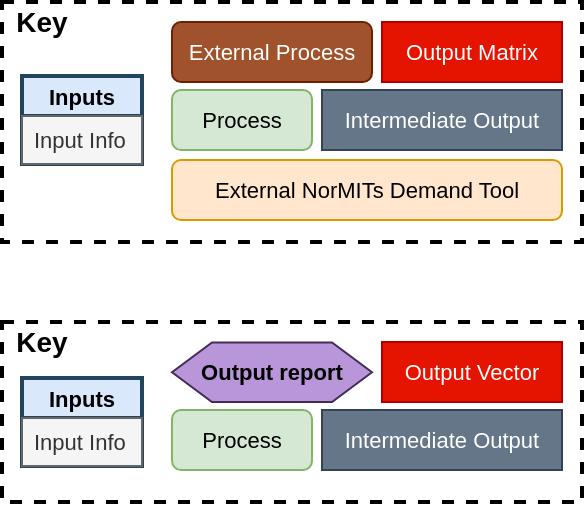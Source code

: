 <mxfile version="15.8.4" type="device" pages="6"><diagram id="emYKQe-ftrcJQKxU11mQ" name="Shapes"><mxGraphModel dx="1102" dy="875" grid="1" gridSize="10" guides="1" tooltips="1" connect="1" arrows="1" fold="1" page="1" pageScale="1" pageWidth="827" pageHeight="1169" math="0" shadow="0"><root><mxCell id="bE5iq298vdjp9a5AZuUa-0"/><mxCell id="bE5iq298vdjp9a5AZuUa-1" parent="bE5iq298vdjp9a5AZuUa-0"/><mxCell id="bE5iq298vdjp9a5AZuUa-2" value="" style="group" parent="bE5iq298vdjp9a5AZuUa-1" vertex="1" connectable="0"><mxGeometry x="80" y="80" width="290" height="120" as="geometry"/></mxCell><mxCell id="bE5iq298vdjp9a5AZuUa-3" value="" style="rounded=0;whiteSpace=wrap;html=1;dashed=1;strokeWidth=2;" parent="bE5iq298vdjp9a5AZuUa-2" vertex="1"><mxGeometry width="290" height="120" as="geometry"/></mxCell><mxCell id="bE5iq298vdjp9a5AZuUa-4" value="&lt;b style=&quot;font-size: 14px&quot;&gt;Key&lt;/b&gt;" style="text;html=1;strokeColor=none;fillColor=none;align=center;verticalAlign=middle;whiteSpace=wrap;rounded=0;dashed=1;" parent="bE5iq298vdjp9a5AZuUa-2" vertex="1"><mxGeometry width="40" height="20" as="geometry"/></mxCell><mxCell id="bE5iq298vdjp9a5AZuUa-5" value="Inputs" style="swimlane;fontStyle=1;childLayout=stackLayout;horizontal=1;startSize=20;fillColor=#dae8fc;horizontalStack=0;resizeParent=1;resizeParentMax=0;resizeLast=0;collapsible=1;marginBottom=0;rounded=0;glass=0;fontSize=11;align=center;strokeWidth=2;strokeColor=#23445D;" parent="bE5iq298vdjp9a5AZuUa-2" vertex="1"><mxGeometry x="10" y="37" width="60" height="44" as="geometry"/></mxCell><mxCell id="bE5iq298vdjp9a5AZuUa-6" value="Input Info" style="text;strokeColor=#666666;fillColor=#f5f5f5;align=left;verticalAlign=middle;spacingLeft=4;spacingRight=4;overflow=hidden;rotatable=0;points=[[0,0.5],[1,0.5]];portConstraint=eastwest;fontSize=11;whiteSpace=wrap;fontColor=#333333;" parent="bE5iq298vdjp9a5AZuUa-5" vertex="1"><mxGeometry y="20" width="60" height="24" as="geometry"/></mxCell><mxCell id="bE5iq298vdjp9a5AZuUa-7" value="&lt;font style=&quot;font-size: 11px&quot;&gt;Process&lt;/font&gt;" style="rounded=1;whiteSpace=wrap;html=1;fillColor=#d5e8d4;strokeColor=#82b366;" parent="bE5iq298vdjp9a5AZuUa-2" vertex="1"><mxGeometry x="85" y="44" width="70" height="30" as="geometry"/></mxCell><mxCell id="bE5iq298vdjp9a5AZuUa-8" value="&lt;font style=&quot;font-size: 11px&quot;&gt;External Process&lt;/font&gt;" style="rounded=1;whiteSpace=wrap;html=1;fillColor=#a0522d;strokeColor=#6D1F00;fontColor=#ffffff;" parent="bE5iq298vdjp9a5AZuUa-2" vertex="1"><mxGeometry x="85" y="10" width="100" height="30" as="geometry"/></mxCell><mxCell id="bE5iq298vdjp9a5AZuUa-9" value="Intermediate Output" style="rounded=0;whiteSpace=wrap;html=1;strokeWidth=1;fillColor=#647687;strokeColor=#314354;fontSize=11;fontColor=#ffffff;" parent="bE5iq298vdjp9a5AZuUa-2" vertex="1"><mxGeometry x="160" y="44" width="120" height="30" as="geometry"/></mxCell><mxCell id="bE5iq298vdjp9a5AZuUa-10" value="Output Matrix" style="rounded=0;whiteSpace=wrap;html=1;strokeWidth=1;fillColor=#e51400;strokeColor=#B20000;fontSize=11;fontColor=#ffffff;" parent="bE5iq298vdjp9a5AZuUa-2" vertex="1"><mxGeometry x="190" y="10" width="90" height="30" as="geometry"/></mxCell><mxCell id="bE5iq298vdjp9a5AZuUa-11" value="&lt;span style=&quot;font-size: 11px&quot;&gt;External NorMITs Demand Tool&lt;/span&gt;" style="rounded=1;whiteSpace=wrap;html=1;fillColor=#ffe6cc;strokeColor=#d79b00;" parent="bE5iq298vdjp9a5AZuUa-2" vertex="1"><mxGeometry x="85" y="79" width="195" height="30" as="geometry"/></mxCell><mxCell id="XssPFC9bTbQ1yoV_qw9B-0" value="" style="group" parent="bE5iq298vdjp9a5AZuUa-1" vertex="1" connectable="0"><mxGeometry x="80" y="240" width="290" height="90" as="geometry"/></mxCell><mxCell id="XssPFC9bTbQ1yoV_qw9B-1" value="" style="rounded=0;whiteSpace=wrap;html=1;dashed=1;strokeWidth=2;" parent="XssPFC9bTbQ1yoV_qw9B-0" vertex="1"><mxGeometry width="290" height="90" as="geometry"/></mxCell><mxCell id="XssPFC9bTbQ1yoV_qw9B-2" value="&lt;b style=&quot;font-size: 14px&quot;&gt;Key&lt;/b&gt;" style="text;html=1;strokeColor=none;fillColor=none;align=center;verticalAlign=middle;whiteSpace=wrap;rounded=0;dashed=1;" parent="XssPFC9bTbQ1yoV_qw9B-0" vertex="1"><mxGeometry width="40" height="20" as="geometry"/></mxCell><mxCell id="XssPFC9bTbQ1yoV_qw9B-3" value="Inputs" style="swimlane;fontStyle=1;childLayout=stackLayout;horizontal=1;startSize=20;fillColor=#dae8fc;horizontalStack=0;resizeParent=1;resizeParentMax=0;resizeLast=0;collapsible=1;marginBottom=0;rounded=0;glass=0;fontSize=11;align=center;strokeWidth=2;strokeColor=#23445D;" parent="XssPFC9bTbQ1yoV_qw9B-0" vertex="1"><mxGeometry x="10" y="28" width="60" height="44" as="geometry"/></mxCell><mxCell id="XssPFC9bTbQ1yoV_qw9B-4" value="Input Info" style="text;strokeColor=#666666;fillColor=#f5f5f5;align=left;verticalAlign=middle;spacingLeft=4;spacingRight=4;overflow=hidden;rotatable=0;points=[[0,0.5],[1,0.5]];portConstraint=eastwest;fontSize=11;whiteSpace=wrap;fontColor=#333333;" parent="XssPFC9bTbQ1yoV_qw9B-3" vertex="1"><mxGeometry y="20" width="60" height="24" as="geometry"/></mxCell><mxCell id="XssPFC9bTbQ1yoV_qw9B-5" value="&lt;font style=&quot;font-size: 11px&quot;&gt;Process&lt;/font&gt;" style="rounded=1;whiteSpace=wrap;html=1;fillColor=#d5e8d4;strokeColor=#82b366;" parent="XssPFC9bTbQ1yoV_qw9B-0" vertex="1"><mxGeometry x="85" y="44" width="70" height="30" as="geometry"/></mxCell><mxCell id="XssPFC9bTbQ1yoV_qw9B-6" value="Intermediate Output" style="rounded=0;whiteSpace=wrap;html=1;strokeWidth=1;fillColor=#647687;strokeColor=#314354;fontSize=11;fontColor=#ffffff;" parent="XssPFC9bTbQ1yoV_qw9B-0" vertex="1"><mxGeometry x="160" y="44" width="120" height="30" as="geometry"/></mxCell><mxCell id="XssPFC9bTbQ1yoV_qw9B-7" value="Output Vector" style="rounded=0;whiteSpace=wrap;html=1;strokeWidth=1;fillColor=#e51400;strokeColor=#B20000;fontSize=11;fontColor=#ffffff;" parent="XssPFC9bTbQ1yoV_qw9B-0" vertex="1"><mxGeometry x="190" y="10" width="90" height="30" as="geometry"/></mxCell><mxCell id="XssPFC9bTbQ1yoV_qw9B-8" value="&lt;span style=&quot;font-size: 11px&quot;&gt;&lt;b&gt;Output report&lt;/b&gt;&lt;/span&gt;" style="shape=hexagon;perimeter=hexagonPerimeter2;whiteSpace=wrap;html=1;fixedSize=1;strokeColor=#432D57;fillColor=#B996D9;" parent="XssPFC9bTbQ1yoV_qw9B-0" vertex="1"><mxGeometry x="85" y="10.19" width="100" height="29.81" as="geometry"/></mxCell></root></mxGraphModel></diagram><diagram id="vGIwF7jJAvC4b3hYwdzm" name="Overview"><mxGraphModel dx="1952" dy="875" grid="1" gridSize="10" guides="1" tooltips="1" connect="1" arrows="1" fold="1" page="1" pageScale="1" pageWidth="850" pageHeight="1100" math="0" shadow="0"><root><mxCell id="5NTwgVVHOpNuwd2BuWBe-0"/><mxCell id="5NTwgVVHOpNuwd2BuWBe-1" parent="5NTwgVVHOpNuwd2BuWBe-0"/><mxCell id="54SC9MN1406zB-Sd4wJl-0" value="" style="group" parent="5NTwgVVHOpNuwd2BuWBe-1" vertex="1" connectable="0"><mxGeometry x="-460" y="665" width="290" height="120" as="geometry"/></mxCell><mxCell id="54SC9MN1406zB-Sd4wJl-1" value="" style="rounded=0;whiteSpace=wrap;html=1;dashed=1;strokeWidth=2;" parent="54SC9MN1406zB-Sd4wJl-0" vertex="1"><mxGeometry width="290" height="120" as="geometry"/></mxCell><mxCell id="54SC9MN1406zB-Sd4wJl-2" value="&lt;b style=&quot;font-size: 14px&quot;&gt;Key&lt;/b&gt;" style="text;html=1;strokeColor=none;fillColor=none;align=center;verticalAlign=middle;whiteSpace=wrap;rounded=0;dashed=1;" parent="54SC9MN1406zB-Sd4wJl-0" vertex="1"><mxGeometry width="40" height="20" as="geometry"/></mxCell><mxCell id="54SC9MN1406zB-Sd4wJl-3" value="Inputs" style="swimlane;fontStyle=1;childLayout=stackLayout;horizontal=1;startSize=20;fillColor=#dae8fc;horizontalStack=0;resizeParent=1;resizeParentMax=0;resizeLast=0;collapsible=1;marginBottom=0;rounded=0;glass=0;fontSize=11;align=center;strokeWidth=2;strokeColor=#23445D;" parent="54SC9MN1406zB-Sd4wJl-0" vertex="1"><mxGeometry x="10" y="37" width="60" height="44" as="geometry"/></mxCell><mxCell id="54SC9MN1406zB-Sd4wJl-4" value="Input Info" style="text;strokeColor=#666666;fillColor=#f5f5f5;align=left;verticalAlign=middle;spacingLeft=4;spacingRight=4;overflow=hidden;rotatable=0;points=[[0,0.5],[1,0.5]];portConstraint=eastwest;fontSize=11;whiteSpace=wrap;fontColor=#333333;" parent="54SC9MN1406zB-Sd4wJl-3" vertex="1"><mxGeometry y="20" width="60" height="24" as="geometry"/></mxCell><mxCell id="54SC9MN1406zB-Sd4wJl-5" value="&lt;font style=&quot;font-size: 11px&quot;&gt;Process&lt;/font&gt;" style="rounded=1;whiteSpace=wrap;html=1;fillColor=#d5e8d4;strokeColor=#82b366;" parent="54SC9MN1406zB-Sd4wJl-0" vertex="1"><mxGeometry x="85" y="44" width="70" height="30" as="geometry"/></mxCell><mxCell id="54SC9MN1406zB-Sd4wJl-6" value="&lt;font style=&quot;font-size: 11px&quot;&gt;External Process&lt;/font&gt;" style="rounded=1;whiteSpace=wrap;html=1;fillColor=#a0522d;strokeColor=#6D1F00;fontColor=#ffffff;" parent="54SC9MN1406zB-Sd4wJl-0" vertex="1"><mxGeometry x="85" y="10" width="100" height="30" as="geometry"/></mxCell><mxCell id="54SC9MN1406zB-Sd4wJl-7" value="Intermediate Output" style="rounded=0;whiteSpace=wrap;html=1;strokeWidth=1;fillColor=#647687;strokeColor=#314354;fontSize=11;fontColor=#ffffff;" parent="54SC9MN1406zB-Sd4wJl-0" vertex="1"><mxGeometry x="160" y="44" width="120" height="30" as="geometry"/></mxCell><mxCell id="54SC9MN1406zB-Sd4wJl-8" value="Output Matrix" style="rounded=0;whiteSpace=wrap;html=1;strokeWidth=1;fillColor=#e51400;strokeColor=#B20000;fontSize=11;fontColor=#ffffff;" parent="54SC9MN1406zB-Sd4wJl-0" vertex="1"><mxGeometry x="190" y="10" width="90" height="30" as="geometry"/></mxCell><mxCell id="54SC9MN1406zB-Sd4wJl-9" value="&lt;span style=&quot;font-size: 11px&quot;&gt;External NorMITs Demand Tool&lt;/span&gt;" style="rounded=1;whiteSpace=wrap;html=1;fillColor=#ffe6cc;strokeColor=#d79b00;" parent="54SC9MN1406zB-Sd4wJl-0" vertex="1"><mxGeometry x="85" y="79" width="195" height="30" as="geometry"/></mxCell><mxCell id="54SC9MN1406zB-Sd4wJl-10" value="" style="group" parent="5NTwgVVHOpNuwd2BuWBe-1" vertex="1" connectable="0"><mxGeometry x="-460" y="825" width="290" height="90" as="geometry"/></mxCell><mxCell id="54SC9MN1406zB-Sd4wJl-11" value="" style="rounded=0;whiteSpace=wrap;html=1;dashed=1;strokeWidth=2;" parent="54SC9MN1406zB-Sd4wJl-10" vertex="1"><mxGeometry width="290" height="90" as="geometry"/></mxCell><mxCell id="54SC9MN1406zB-Sd4wJl-12" value="&lt;b style=&quot;font-size: 14px&quot;&gt;Key&lt;/b&gt;" style="text;html=1;strokeColor=none;fillColor=none;align=center;verticalAlign=middle;whiteSpace=wrap;rounded=0;dashed=1;" parent="54SC9MN1406zB-Sd4wJl-10" vertex="1"><mxGeometry width="40" height="20" as="geometry"/></mxCell><mxCell id="54SC9MN1406zB-Sd4wJl-13" value="Inputs" style="swimlane;fontStyle=1;childLayout=stackLayout;horizontal=1;startSize=20;fillColor=#dae8fc;horizontalStack=0;resizeParent=1;resizeParentMax=0;resizeLast=0;collapsible=1;marginBottom=0;rounded=0;glass=0;fontSize=11;align=center;strokeWidth=2;strokeColor=#23445D;" parent="54SC9MN1406zB-Sd4wJl-10" vertex="1"><mxGeometry x="10" y="28" width="60" height="44" as="geometry"/></mxCell><mxCell id="54SC9MN1406zB-Sd4wJl-14" value="Input Info" style="text;strokeColor=#666666;fillColor=#f5f5f5;align=left;verticalAlign=middle;spacingLeft=4;spacingRight=4;overflow=hidden;rotatable=0;points=[[0,0.5],[1,0.5]];portConstraint=eastwest;fontSize=11;whiteSpace=wrap;fontColor=#333333;" parent="54SC9MN1406zB-Sd4wJl-13" vertex="1"><mxGeometry y="20" width="60" height="24" as="geometry"/></mxCell><mxCell id="54SC9MN1406zB-Sd4wJl-15" value="&lt;font style=&quot;font-size: 11px&quot;&gt;Process&lt;/font&gt;" style="rounded=1;whiteSpace=wrap;html=1;fillColor=#d5e8d4;strokeColor=#82b366;" parent="54SC9MN1406zB-Sd4wJl-10" vertex="1"><mxGeometry x="85" y="44" width="70" height="30" as="geometry"/></mxCell><mxCell id="54SC9MN1406zB-Sd4wJl-16" value="Intermediate Output" style="rounded=0;whiteSpace=wrap;html=1;strokeWidth=1;fillColor=#647687;strokeColor=#314354;fontSize=11;fontColor=#ffffff;" parent="54SC9MN1406zB-Sd4wJl-10" vertex="1"><mxGeometry x="160" y="44" width="120" height="30" as="geometry"/></mxCell><mxCell id="54SC9MN1406zB-Sd4wJl-17" value="Output Vector" style="rounded=0;whiteSpace=wrap;html=1;strokeWidth=1;fillColor=#e51400;strokeColor=#B20000;fontSize=11;fontColor=#ffffff;" parent="54SC9MN1406zB-Sd4wJl-10" vertex="1"><mxGeometry x="190" y="10" width="90" height="30" as="geometry"/></mxCell><mxCell id="54SC9MN1406zB-Sd4wJl-18" value="&lt;span style=&quot;font-size: 11px&quot;&gt;&lt;b&gt;Output report&lt;/b&gt;&lt;/span&gt;" style="shape=hexagon;perimeter=hexagonPerimeter2;whiteSpace=wrap;html=1;fixedSize=1;strokeColor=#432D57;fillColor=#B996D9;" parent="54SC9MN1406zB-Sd4wJl-10" vertex="1"><mxGeometry x="85" y="10.19" width="100" height="29.81" as="geometry"/></mxCell><mxCell id="54SC9MN1406zB-Sd4wJl-73" value="&lt;h1&gt;&lt;br&gt;&lt;/h1&gt;" style="text;html=1;strokeColor=none;fillColor=none;spacing=5;spacingTop=-20;whiteSpace=wrap;overflow=hidden;rounded=0;fontSize=11;" parent="5NTwgVVHOpNuwd2BuWBe-1" vertex="1"><mxGeometry x="380" y="100" width="190" height="90" as="geometry"/></mxCell><mxCell id="lUnYhrQNXOHCDh0BvcoS-2" value="External Model Output" style="rounded=0;whiteSpace=wrap;html=1;strokeWidth=1;fillColor=#0050ef;strokeColor=#001DBC;fontSize=11;fontColor=#ffffff;" parent="5NTwgVVHOpNuwd2BuWBe-1" vertex="1"><mxGeometry x="-680" y="802" width="120" height="30" as="geometry"/></mxCell><mxCell id="KEnBs-JJ-Qu3seIY6PEf-5" value="Traveller Matrices" style="swimlane;fontStyle=1;childLayout=stackLayout;horizontal=1;startSize=20;fillColor=#d5e8d4;horizontalStack=0;resizeParent=1;resizeParentMax=0;resizeLast=0;collapsible=1;marginBottom=0;rounded=0;glass=0;fontSize=11;align=center;strokeWidth=2;strokeColor=#82b366;" parent="5NTwgVVHOpNuwd2BuWBe-1" vertex="1"><mxGeometry x="40" y="1198" width="150" height="164" as="geometry"/></mxCell><mxCell id="KEnBs-JJ-Qu3seIY6PEf-6" value="hb_pa_commute_ca1_soc1" style="text;strokeColor=#666666;fillColor=#f5f5f5;align=left;verticalAlign=middle;spacingLeft=4;spacingRight=4;overflow=hidden;rotatable=0;points=[[0,0.5],[1,0.5]];portConstraint=eastwest;fontSize=11;whiteSpace=wrap;fontColor=#333333;" parent="KEnBs-JJ-Qu3seIY6PEf-5" vertex="1"><mxGeometry y="20" width="150" height="24" as="geometry"/></mxCell><mxCell id="KEnBs-JJ-Qu3seIY6PEf-7" value="hb_pa_commute_ca1_soc2" style="text;strokeColor=#666666;fillColor=#f5f5f5;align=left;verticalAlign=middle;spacingLeft=4;spacingRight=4;overflow=hidden;rotatable=0;points=[[0,0.5],[1,0.5]];portConstraint=eastwest;fontSize=11;whiteSpace=wrap;fontColor=#333333;" parent="KEnBs-JJ-Qu3seIY6PEf-5" vertex="1"><mxGeometry y="44" width="150" height="24" as="geometry"/></mxCell><mxCell id="KEnBs-JJ-Qu3seIY6PEf-13" value="..." style="text;strokeColor=#666666;fillColor=#f5f5f5;align=left;verticalAlign=middle;spacingLeft=4;spacingRight=4;overflow=hidden;rotatable=0;points=[[0,0.5],[1,0.5]];portConstraint=eastwest;fontSize=20;whiteSpace=wrap;fontColor=#333333;fontStyle=1" parent="KEnBs-JJ-Qu3seIY6PEf-5" vertex="1"><mxGeometry y="68" width="150" height="24" as="geometry"/></mxCell><mxCell id="KEnBs-JJ-Qu3seIY6PEf-8" value="hb_pa_other_ca1_ns1" style="text;strokeColor=#666666;fillColor=#f5f5f5;align=left;verticalAlign=middle;spacingLeft=4;spacingRight=4;overflow=hidden;rotatable=0;points=[[0,0.5],[1,0.5]];portConstraint=eastwest;fontSize=11;whiteSpace=wrap;fontColor=#333333;" parent="KEnBs-JJ-Qu3seIY6PEf-5" vertex="1"><mxGeometry y="92" width="150" height="24" as="geometry"/></mxCell><mxCell id="KEnBs-JJ-Qu3seIY6PEf-9" value="..." style="text;strokeColor=#666666;fillColor=#f5f5f5;align=left;verticalAlign=middle;spacingLeft=4;spacingRight=4;overflow=hidden;rotatable=0;points=[[0,0.5],[1,0.5]];portConstraint=eastwest;fontSize=20;whiteSpace=wrap;fontColor=#333333;fontStyle=1" parent="KEnBs-JJ-Qu3seIY6PEf-5" vertex="1"><mxGeometry y="116" width="150" height="24" as="geometry"/></mxCell><mxCell id="KEnBs-JJ-Qu3seIY6PEf-10" value="nhb_od_other_ca2_ns5" style="text;strokeColor=#666666;fillColor=#f5f5f5;align=left;verticalAlign=middle;spacingLeft=4;spacingRight=4;overflow=hidden;rotatable=0;points=[[0,0.5],[1,0.5]];portConstraint=eastwest;fontSize=11;whiteSpace=wrap;fontColor=#333333;" parent="KEnBs-JJ-Qu3seIY6PEf-5" vertex="1"><mxGeometry y="140" width="150" height="24" as="geometry"/></mxCell><mxCell id="KEnBs-JJ-Qu3seIY6PEf-11" value="Format" style="swimlane;fontStyle=1;childLayout=stackLayout;horizontal=1;startSize=20;fillColor=#d5e8d4;horizontalStack=0;resizeParent=1;resizeParentMax=0;resizeLast=0;collapsible=1;marginBottom=0;rounded=0;glass=0;fontSize=11;align=center;strokeWidth=2;strokeColor=#82b366;" parent="5NTwgVVHOpNuwd2BuWBe-1" vertex="1"><mxGeometry x="-560" y="703" width="60" height="44" as="geometry"/></mxCell><mxCell id="KEnBs-JJ-Qu3seIY6PEf-12" value="Definition" style="text;strokeColor=#666666;fillColor=#f5f5f5;align=left;verticalAlign=middle;spacingLeft=4;spacingRight=4;overflow=hidden;rotatable=0;points=[[0,0.5],[1,0.5]];portConstraint=eastwest;fontSize=11;whiteSpace=wrap;fontColor=#333333;" parent="KEnBs-JJ-Qu3seIY6PEf-11" vertex="1"><mxGeometry y="20" width="60" height="24" as="geometry"/></mxCell><mxCell id="QM4mjk_w1TuMEb6MSYX9-0" value="" style="rounded=0;whiteSpace=wrap;html=1;strokeWidth=5;fontSize=11;dashed=1;fillColor=#b0e3e6;strokeColor=#0e8088;" parent="5NTwgVVHOpNuwd2BuWBe-1" vertex="1"><mxGeometry x="220" y="770" width="280" height="250" as="geometry"/></mxCell><mxCell id="QM4mjk_w1TuMEb6MSYX9-1" value="&lt;b&gt;&lt;font style=&quot;font-size: 20px&quot;&gt;Distribution Model&lt;/font&gt;&lt;/b&gt;" style="text;html=1;strokeColor=none;fillColor=none;align=center;verticalAlign=middle;whiteSpace=wrap;rounded=0;rotation=90;" parent="5NTwgVVHOpNuwd2BuWBe-1" vertex="1"><mxGeometry x="390" y="862" width="190" height="20" as="geometry"/></mxCell><mxCell id="QM4mjk_w1TuMEb6MSYX9-6" style="edgeStyle=orthogonalEdgeStyle;rounded=0;orthogonalLoop=1;jettySize=auto;html=1;exitX=0.75;exitY=1;exitDx=0;exitDy=0;entryX=0.5;entryY=0;entryDx=0;entryDy=0;" parent="5NTwgVVHOpNuwd2BuWBe-1" source="QM4mjk_w1TuMEb6MSYX9-2" target="QM4mjk_w1TuMEb6MSYX9-4" edge="1"><mxGeometry relative="1" as="geometry"/></mxCell><mxCell id="QM4mjk_w1TuMEb6MSYX9-2" value="&lt;span style=&quot;font-size: 11px&quot;&gt;Earlier Distribution Model Processes&lt;/span&gt;" style="rounded=1;whiteSpace=wrap;html=1;fillColor=#a0522d;strokeColor=#6D1F00;fontColor=#ffffff;rotation=0;" parent="5NTwgVVHOpNuwd2BuWBe-1" vertex="1"><mxGeometry x="237" y="785" width="228" height="25" as="geometry"/></mxCell><mxCell id="QM4mjk_w1TuMEb6MSYX9-10" value="" style="edgeStyle=orthogonalEdgeStyle;rounded=0;orthogonalLoop=1;jettySize=auto;html=1;" parent="5NTwgVVHOpNuwd2BuWBe-1" source="QM4mjk_w1TuMEb6MSYX9-3" target="QM4mjk_w1TuMEb6MSYX9-9" edge="1"><mxGeometry relative="1" as="geometry"/></mxCell><mxCell id="QM4mjk_w1TuMEb6MSYX9-3" value="Synthetic HB PA 24hr Matrices" style="rounded=0;whiteSpace=wrap;html=1;strokeWidth=1;fillColor=#647687;strokeColor=#314354;fontSize=11;fontColor=#ffffff;" parent="5NTwgVVHOpNuwd2BuWBe-1" vertex="1"><mxGeometry x="237" y="832" width="108" height="30" as="geometry"/></mxCell><mxCell id="QM4mjk_w1TuMEb6MSYX9-8" value="" style="edgeStyle=orthogonalEdgeStyle;rounded=0;orthogonalLoop=1;jettySize=auto;html=1;entryX=0.5;entryY=0;entryDx=0;entryDy=0;" parent="5NTwgVVHOpNuwd2BuWBe-1" source="QM4mjk_w1TuMEb6MSYX9-4" target="QM4mjk_w1TuMEb6MSYX9-7" edge="1"><mxGeometry relative="1" as="geometry"/></mxCell><mxCell id="QM4mjk_w1TuMEb6MSYX9-4" value="Synthetic NHB OD Matrices" style="rounded=0;whiteSpace=wrap;html=1;strokeWidth=1;fillColor=#647687;strokeColor=#314354;fontSize=11;fontColor=#ffffff;" parent="5NTwgVVHOpNuwd2BuWBe-1" vertex="1"><mxGeometry x="355" y="832" width="110" height="30" as="geometry"/></mxCell><mxCell id="QM4mjk_w1TuMEb6MSYX9-11" style="edgeStyle=orthogonalEdgeStyle;rounded=0;orthogonalLoop=1;jettySize=auto;html=1;exitX=0.25;exitY=0;exitDx=0;exitDy=0;entryX=0.75;entryY=0;entryDx=0;entryDy=0;" parent="5NTwgVVHOpNuwd2BuWBe-1" source="QM4mjk_w1TuMEb6MSYX9-7" target="QM4mjk_w1TuMEb6MSYX9-9" edge="1"><mxGeometry relative="1" as="geometry"/></mxCell><mxCell id="QM4mjk_w1TuMEb6MSYX9-7" value="&lt;font style=&quot;font-size: 11px&quot;&gt;Aggregate to 24hr&lt;/font&gt;" style="rounded=1;whiteSpace=wrap;html=1;fillColor=#d5e8d4;strokeColor=#82b366;" parent="5NTwgVVHOpNuwd2BuWBe-1" vertex="1"><mxGeometry x="355" y="890" width="110" height="30" as="geometry"/></mxCell><mxCell id="QM4mjk_w1TuMEb6MSYX9-13" style="edgeStyle=orthogonalEdgeStyle;rounded=0;orthogonalLoop=1;jettySize=auto;html=1;exitX=0.5;exitY=1;exitDx=0;exitDy=0;entryX=0.5;entryY=0;entryDx=0;entryDy=0;" parent="5NTwgVVHOpNuwd2BuWBe-1" source="QM4mjk_w1TuMEb6MSYX9-9" target="QM4mjk_w1TuMEb6MSYX9-12" edge="1"><mxGeometry relative="1" as="geometry"><Array as="points"><mxPoint x="291" y="930"/><mxPoint x="351" y="930"/></Array></mxGeometry></mxCell><mxCell id="QM4mjk_w1TuMEb6MSYX9-9" value="Synthetic Matrices 24hr" style="rounded=0;whiteSpace=wrap;html=1;strokeWidth=1;fillColor=#647687;strokeColor=#314354;fontSize=11;fontColor=#ffffff;rotation=0;" parent="5NTwgVVHOpNuwd2BuWBe-1" vertex="1"><mxGeometry x="237" y="890" width="108" height="30" as="geometry"/></mxCell><mxCell id="QM4mjk_w1TuMEb6MSYX9-15" style="edgeStyle=orthogonalEdgeStyle;rounded=0;orthogonalLoop=1;jettySize=auto;html=1;exitX=0.5;exitY=1;exitDx=0;exitDy=0;entryX=0.5;entryY=0;entryDx=0;entryDy=0;" parent="5NTwgVVHOpNuwd2BuWBe-1" source="QM4mjk_w1TuMEb6MSYX9-12" target="QM4mjk_w1TuMEb6MSYX9-14" edge="1"><mxGeometry relative="1" as="geometry"/></mxCell><mxCell id="QM4mjk_w1TuMEb6MSYX9-12" value="&lt;span style=&quot;font-size: 11px&quot;&gt;Compile Matrices&lt;/span&gt;" style="rounded=1;whiteSpace=wrap;html=1;fillColor=#d5e8d4;strokeColor=#82b366;rotation=0;" parent="5NTwgVVHOpNuwd2BuWBe-1" vertex="1"><mxGeometry x="237" y="940" width="228" height="25" as="geometry"/></mxCell><mxCell id="QM4mjk_w1TuMEb6MSYX9-14" value="Synthetic Traveller Format PA Matrices" style="rounded=0;whiteSpace=wrap;html=1;strokeWidth=1;fillColor=#647687;strokeColor=#314354;fontSize=11;fontColor=#ffffff;" parent="5NTwgVVHOpNuwd2BuWBe-1" vertex="1"><mxGeometry x="237" y="980" width="228" height="20" as="geometry"/></mxCell><mxCell id="QM4mjk_w1TuMEb6MSYX9-16" value="HB Rail Demand" style="swimlane;fontStyle=1;childLayout=stackLayout;horizontal=1;startSize=20;fillColor=#d5e8d4;horizontalStack=0;resizeParent=1;resizeParentMax=0;resizeLast=0;collapsible=1;marginBottom=0;rounded=0;glass=0;fontSize=11;align=center;strokeWidth=2;strokeColor=#82b366;" parent="5NTwgVVHOpNuwd2BuWBe-1" vertex="1"><mxGeometry x="40" y="904" width="140" height="116" as="geometry"/></mxCell><mxCell id="QM4mjk_w1TuMEb6MSYX9-17" value="hb_pa_p1_m6_ca1" style="text;strokeColor=#666666;fillColor=#f5f5f5;align=left;verticalAlign=middle;spacingLeft=4;spacingRight=4;overflow=hidden;rotatable=0;points=[[0,0.5],[1,0.5]];portConstraint=eastwest;fontSize=11;whiteSpace=wrap;fontColor=#333333;" parent="QM4mjk_w1TuMEb6MSYX9-16" vertex="1"><mxGeometry y="20" width="140" height="24" as="geometry"/></mxCell><mxCell id="QM4mjk_w1TuMEb6MSYX9-18" value="hb_pa_p1_m6_ca1" style="text;strokeColor=#666666;fillColor=#f5f5f5;align=left;verticalAlign=middle;spacingLeft=4;spacingRight=4;overflow=hidden;rotatable=0;points=[[0,0.5],[1,0.5]];portConstraint=eastwest;fontSize=11;whiteSpace=wrap;fontColor=#333333;" parent="QM4mjk_w1TuMEb6MSYX9-16" vertex="1"><mxGeometry y="44" width="140" height="24" as="geometry"/></mxCell><mxCell id="QM4mjk_w1TuMEb6MSYX9-19" value="..." style="text;strokeColor=#666666;fillColor=#f5f5f5;align=left;verticalAlign=middle;spacingLeft=4;spacingRight=4;overflow=hidden;rotatable=0;points=[[0,0.5],[1,0.5]];portConstraint=eastwest;fontSize=20;whiteSpace=wrap;fontColor=#333333;fontStyle=1" parent="QM4mjk_w1TuMEb6MSYX9-16" vertex="1"><mxGeometry y="68" width="140" height="24" as="geometry"/></mxCell><mxCell id="QM4mjk_w1TuMEb6MSYX9-20" value="hb_pa_p8_m6_ca2" style="text;strokeColor=#666666;fillColor=#f5f5f5;align=left;verticalAlign=middle;spacingLeft=4;spacingRight=4;overflow=hidden;rotatable=0;points=[[0,0.5],[1,0.5]];portConstraint=eastwest;fontSize=11;whiteSpace=wrap;fontColor=#333333;" parent="QM4mjk_w1TuMEb6MSYX9-16" vertex="1"><mxGeometry y="92" width="140" height="24" as="geometry"/></mxCell><mxCell id="QM4mjk_w1TuMEb6MSYX9-21" value="NHB Rail Demand" style="swimlane;fontStyle=1;childLayout=stackLayout;horizontal=1;startSize=20;fillColor=#d5e8d4;horizontalStack=0;resizeParent=1;resizeParentMax=0;resizeLast=0;collapsible=1;marginBottom=0;rounded=0;glass=0;fontSize=11;align=center;strokeWidth=2;strokeColor=#82b366;" parent="5NTwgVVHOpNuwd2BuWBe-1" vertex="1"><mxGeometry x="40" y="766" width="140" height="116" as="geometry"/></mxCell><mxCell id="QM4mjk_w1TuMEb6MSYX9-22" value="hb_pa_p12_m6_ca1_tp1" style="text;strokeColor=#666666;fillColor=#f5f5f5;align=left;verticalAlign=middle;spacingLeft=4;spacingRight=4;overflow=hidden;rotatable=0;points=[[0,0.5],[1,0.5]];portConstraint=eastwest;fontSize=11;whiteSpace=wrap;fontColor=#333333;" parent="QM4mjk_w1TuMEb6MSYX9-21" vertex="1"><mxGeometry y="20" width="140" height="24" as="geometry"/></mxCell><mxCell id="QM4mjk_w1TuMEb6MSYX9-23" value="hb_pa_p12_m6_ca1_tp2" style="text;strokeColor=#666666;fillColor=#f5f5f5;align=left;verticalAlign=middle;spacingLeft=4;spacingRight=4;overflow=hidden;rotatable=0;points=[[0,0.5],[1,0.5]];portConstraint=eastwest;fontSize=11;whiteSpace=wrap;fontColor=#333333;" parent="QM4mjk_w1TuMEb6MSYX9-21" vertex="1"><mxGeometry y="44" width="140" height="24" as="geometry"/></mxCell><mxCell id="QM4mjk_w1TuMEb6MSYX9-24" value="..." style="text;strokeColor=#666666;fillColor=#f5f5f5;align=left;verticalAlign=middle;spacingLeft=4;spacingRight=4;overflow=hidden;rotatable=0;points=[[0,0.5],[1,0.5]];portConstraint=eastwest;fontSize=20;whiteSpace=wrap;fontColor=#333333;fontStyle=1" parent="QM4mjk_w1TuMEb6MSYX9-21" vertex="1"><mxGeometry y="68" width="140" height="24" as="geometry"/></mxCell><mxCell id="QM4mjk_w1TuMEb6MSYX9-25" value="hb_pa_p18_m6_ca2_tp6" style="text;strokeColor=#666666;fillColor=#f5f5f5;align=left;verticalAlign=middle;spacingLeft=4;spacingRight=4;overflow=hidden;rotatable=0;points=[[0,0.5],[1,0.5]];portConstraint=eastwest;fontSize=11;whiteSpace=wrap;fontColor=#333333;" parent="QM4mjk_w1TuMEb6MSYX9-21" vertex="1"><mxGeometry y="92" width="140" height="24" as="geometry"/></mxCell><mxCell id="QM4mjk_w1TuMEb6MSYX9-26" value="Traveller Matrices" style="swimlane;fontStyle=1;childLayout=stackLayout;horizontal=1;startSize=20;fillColor=#d5e8d4;horizontalStack=0;resizeParent=1;resizeParentMax=0;resizeLast=0;collapsible=1;marginBottom=0;rounded=0;glass=0;fontSize=11;align=center;strokeWidth=2;strokeColor=#82b366;" parent="5NTwgVVHOpNuwd2BuWBe-1" vertex="1"><mxGeometry x="40" y="1040" width="140" height="140" as="geometry"/></mxCell><mxCell id="QM4mjk_w1TuMEb6MSYX9-27" value="hb_pa_commute_ca1" style="text;strokeColor=#666666;fillColor=#f5f5f5;align=left;verticalAlign=middle;spacingLeft=4;spacingRight=4;overflow=hidden;rotatable=0;points=[[0,0.5],[1,0.5]];portConstraint=eastwest;fontSize=11;whiteSpace=wrap;fontColor=#333333;" parent="QM4mjk_w1TuMEb6MSYX9-26" vertex="1"><mxGeometry y="20" width="140" height="24" as="geometry"/></mxCell><mxCell id="QM4mjk_w1TuMEb6MSYX9-28" value="hb_pa_commute_ca2" style="text;strokeColor=#666666;fillColor=#f5f5f5;align=left;verticalAlign=middle;spacingLeft=4;spacingRight=4;overflow=hidden;rotatable=0;points=[[0,0.5],[1,0.5]];portConstraint=eastwest;fontSize=11;whiteSpace=wrap;fontColor=#333333;" parent="QM4mjk_w1TuMEb6MSYX9-26" vertex="1"><mxGeometry y="44" width="140" height="24" as="geometry"/></mxCell><mxCell id="QM4mjk_w1TuMEb6MSYX9-29" value="hb_pa_business_ca1" style="text;strokeColor=#666666;fillColor=#f5f5f5;align=left;verticalAlign=middle;spacingLeft=4;spacingRight=4;overflow=hidden;rotatable=0;points=[[0,0.5],[1,0.5]];portConstraint=eastwest;fontSize=11;whiteSpace=wrap;fontColor=#333333;" parent="QM4mjk_w1TuMEb6MSYX9-26" vertex="1"><mxGeometry y="68" width="140" height="24" as="geometry"/></mxCell><mxCell id="QM4mjk_w1TuMEb6MSYX9-30" value="..." style="text;strokeColor=#666666;fillColor=#f5f5f5;align=left;verticalAlign=middle;spacingLeft=4;spacingRight=4;overflow=hidden;rotatable=0;points=[[0,0.5],[1,0.5]];portConstraint=eastwest;fontSize=20;whiteSpace=wrap;fontColor=#333333;fontStyle=1" parent="QM4mjk_w1TuMEb6MSYX9-26" vertex="1"><mxGeometry y="92" width="140" height="24" as="geometry"/></mxCell><mxCell id="QM4mjk_w1TuMEb6MSYX9-31" value="nhb_od_other_ca2" style="text;strokeColor=#666666;fillColor=#f5f5f5;align=left;verticalAlign=middle;spacingLeft=4;spacingRight=4;overflow=hidden;rotatable=0;points=[[0,0.5],[1,0.5]];portConstraint=eastwest;fontSize=11;whiteSpace=wrap;fontColor=#333333;" parent="QM4mjk_w1TuMEb6MSYX9-26" vertex="1"><mxGeometry y="116" width="140" height="24" as="geometry"/></mxCell><mxCell id="QM4mjk_w1TuMEb6MSYX9-32" value="" style="endArrow=none;dashed=1;html=1;rounded=0;fontSize=20;exitX=1.004;exitY=0.083;exitDx=0;exitDy=0;exitPerimeter=0;strokeWidth=2;fillColor=#008a00;strokeColor=#005700;entryX=0;entryY=0.5;entryDx=0;entryDy=0;" parent="5NTwgVVHOpNuwd2BuWBe-1" source="QM4mjk_w1TuMEb6MSYX9-16" target="QM4mjk_w1TuMEb6MSYX9-3" edge="1"><mxGeometry width="50" height="50" relative="1" as="geometry"><mxPoint x="140.0" y="1059.996" as="sourcePoint"/><mxPoint x="273.04" y="1060" as="targetPoint"/><Array as="points"><mxPoint x="200" y="914"/><mxPoint x="200" y="847"/></Array></mxGeometry></mxCell><mxCell id="QM4mjk_w1TuMEb6MSYX9-34" value="" style="endArrow=none;dashed=1;html=1;rounded=0;fontSize=20;exitX=1.002;exitY=0.072;exitDx=0;exitDy=0;exitPerimeter=0;strokeWidth=2;fillColor=#008a00;strokeColor=#005700;entryX=0.25;entryY=0;entryDx=0;entryDy=0;" parent="5NTwgVVHOpNuwd2BuWBe-1" source="QM4mjk_w1TuMEb6MSYX9-21" target="QM4mjk_w1TuMEb6MSYX9-4" edge="1"><mxGeometry width="50" height="50" relative="1" as="geometry"><mxPoint x="250" y="682.318" as="sourcePoint"/><mxPoint x="291.44" y="767.69" as="targetPoint"/><Array as="points"><mxPoint x="200" y="774"/><mxPoint x="200" y="820"/><mxPoint x="383" y="820"/></Array></mxGeometry></mxCell><mxCell id="QM4mjk_w1TuMEb6MSYX9-5" style="edgeStyle=orthogonalEdgeStyle;rounded=0;orthogonalLoop=1;jettySize=auto;html=1;exitX=0.25;exitY=1;exitDx=0;exitDy=0;entryX=0.5;entryY=0;entryDx=0;entryDy=0;" parent="5NTwgVVHOpNuwd2BuWBe-1" source="QM4mjk_w1TuMEb6MSYX9-2" target="QM4mjk_w1TuMEb6MSYX9-3" edge="1"><mxGeometry relative="1" as="geometry"/></mxCell><mxCell id="QM4mjk_w1TuMEb6MSYX9-35" value="" style="endArrow=none;dashed=1;html=1;rounded=0;fontSize=20;exitX=0;exitY=0.5;exitDx=0;exitDy=0;strokeWidth=2;fillColor=#008a00;strokeColor=#005700;entryX=0.993;entryY=0.079;entryDx=0;entryDy=0;entryPerimeter=0;" parent="5NTwgVVHOpNuwd2BuWBe-1" source="QM4mjk_w1TuMEb6MSYX9-14" target="QM4mjk_w1TuMEb6MSYX9-26" edge="1"><mxGeometry width="50" height="50" relative="1" as="geometry"><mxPoint x="-130" y="930.628" as="sourcePoint"/><mxPoint x="-88.56" y="1016.0" as="targetPoint"/><Array as="points"><mxPoint x="200" y="990"/><mxPoint x="200" y="1051"/></Array></mxGeometry></mxCell><mxCell id="QM4mjk_w1TuMEb6MSYX9-36" value="" style="rounded=0;whiteSpace=wrap;html=1;strokeWidth=5;fontSize=11;dashed=1;fillColor=#b0e3e6;strokeColor=#0e8088;" parent="5NTwgVVHOpNuwd2BuWBe-1" vertex="1"><mxGeometry x="340" y="1050" width="160" height="290" as="geometry"/></mxCell><mxCell id="QM4mjk_w1TuMEb6MSYX9-37" value="&lt;b&gt;&lt;font style=&quot;font-size: 20px&quot;&gt;Traveller Segmentation Tool&lt;/font&gt;&lt;/b&gt;" style="text;html=1;strokeColor=none;fillColor=none;align=center;verticalAlign=middle;whiteSpace=wrap;rounded=0;rotation=90;" parent="5NTwgVVHOpNuwd2BuWBe-1" vertex="1"><mxGeometry x="345" y="1185" width="280" height="20" as="geometry"/></mxCell><mxCell id="QM4mjk_w1TuMEb6MSYX9-45" style="edgeStyle=orthogonalEdgeStyle;rounded=0;orthogonalLoop=1;jettySize=auto;html=1;exitX=1;exitY=0.25;exitDx=0;exitDy=0;entryX=0;entryY=0.5;entryDx=0;entryDy=0;" parent="5NTwgVVHOpNuwd2BuWBe-1" source="QM4mjk_w1TuMEb6MSYX9-38" target="QM4mjk_w1TuMEb6MSYX9-44" edge="1"><mxGeometry relative="1" as="geometry"><Array as="points"><mxPoint x="320" y="1067"/><mxPoint x="320" y="1084"/></Array></mxGeometry></mxCell><mxCell id="QM4mjk_w1TuMEb6MSYX9-38" value="NoTEM Trip Ends" style="swimlane;fontStyle=1;childLayout=stackLayout;horizontal=1;startSize=20;fillColor=#dae8fc;horizontalStack=0;resizeParent=1;resizeParentMax=0;resizeLast=0;collapsible=1;marginBottom=0;rounded=0;glass=0;fontSize=11;align=center;strokeWidth=2;strokeColor=#23445D;" parent="5NTwgVVHOpNuwd2BuWBe-1" vertex="1"><mxGeometry x="210" y="1050" width="110" height="68" as="geometry"/></mxCell><mxCell id="QM4mjk_w1TuMEb6MSYX9-39" value="P/A Trip Ends" style="text;strokeColor=#666666;fillColor=#f5f5f5;align=left;verticalAlign=middle;spacingLeft=4;spacingRight=4;overflow=hidden;rotatable=0;points=[[0,0.5],[1,0.5]];portConstraint=eastwest;fontSize=11;whiteSpace=wrap;fontColor=#333333;" parent="QM4mjk_w1TuMEb6MSYX9-38" vertex="1"><mxGeometry y="20" width="110" height="24" as="geometry"/></mxCell><mxCell id="QM4mjk_w1TuMEb6MSYX9-40" value="Soc/NS Segmented" style="text;strokeColor=#9673a6;fillColor=#e1d5e7;align=left;verticalAlign=middle;spacingLeft=4;spacingRight=4;overflow=hidden;rotatable=0;points=[[0,0.5],[1,0.5]];portConstraint=eastwest;fontSize=11;whiteSpace=wrap;" parent="QM4mjk_w1TuMEb6MSYX9-38" vertex="1"><mxGeometry y="44" width="110" height="24" as="geometry"/></mxCell><mxCell id="QM4mjk_w1TuMEb6MSYX9-50" style="edgeStyle=orthogonalEdgeStyle;rounded=0;orthogonalLoop=1;jettySize=auto;html=1;exitX=1;exitY=0.25;exitDx=0;exitDy=0;entryX=0;entryY=0.5;entryDx=0;entryDy=0;" parent="5NTwgVVHOpNuwd2BuWBe-1" source="QM4mjk_w1TuMEb6MSYX9-41" target="QM4mjk_w1TuMEb6MSYX9-48" edge="1"><mxGeometry relative="1" as="geometry"><Array as="points"><mxPoint x="315" y="1181"/><mxPoint x="330" y="1181"/><mxPoint x="330" y="1235"/></Array></mxGeometry></mxCell><mxCell id="QM4mjk_w1TuMEb6MSYX9-41" value="Target TLDs" style="swimlane;fontStyle=1;childLayout=stackLayout;horizontal=1;startSize=20;fillColor=#dae8fc;horizontalStack=0;resizeParent=1;resizeParentMax=0;resizeLast=0;collapsible=1;marginBottom=0;rounded=0;glass=0;fontSize=11;align=center;strokeWidth=2;strokeColor=#23445D;" parent="5NTwgVVHOpNuwd2BuWBe-1" vertex="1"><mxGeometry x="210" y="1130" width="110" height="68" as="geometry"/></mxCell><mxCell id="QM4mjk_w1TuMEb6MSYX9-42" value="From NTS Data" style="text;strokeColor=#666666;fillColor=#f5f5f5;align=left;verticalAlign=middle;spacingLeft=4;spacingRight=4;overflow=hidden;rotatable=0;points=[[0,0.5],[1,0.5]];portConstraint=eastwest;fontSize=11;whiteSpace=wrap;fontColor=#333333;" parent="QM4mjk_w1TuMEb6MSYX9-41" vertex="1"><mxGeometry y="20" width="110" height="24" as="geometry"/></mxCell><mxCell id="QM4mjk_w1TuMEb6MSYX9-43" value="Soc/NS Segmented" style="text;strokeColor=#9673a6;fillColor=#e1d5e7;align=left;verticalAlign=middle;spacingLeft=4;spacingRight=4;overflow=hidden;rotatable=0;points=[[0,0.5],[1,0.5]];portConstraint=eastwest;fontSize=11;whiteSpace=wrap;" parent="QM4mjk_w1TuMEb6MSYX9-41" vertex="1"><mxGeometry y="44" width="110" height="24" as="geometry"/></mxCell><mxCell id="QM4mjk_w1TuMEb6MSYX9-47" value="" style="edgeStyle=orthogonalEdgeStyle;rounded=0;orthogonalLoop=1;jettySize=auto;html=1;" parent="5NTwgVVHOpNuwd2BuWBe-1" source="QM4mjk_w1TuMEb6MSYX9-44" target="QM4mjk_w1TuMEb6MSYX9-46" edge="1"><mxGeometry relative="1" as="geometry"/></mxCell><mxCell id="QM4mjk_w1TuMEb6MSYX9-44" value="&lt;font style=&quot;font-size: 11px&quot;&gt;Calculate Segment Proportions&lt;/font&gt;" style="rounded=1;whiteSpace=wrap;html=1;fillColor=#d5e8d4;strokeColor=#82b366;" parent="5NTwgVVHOpNuwd2BuWBe-1" vertex="1"><mxGeometry x="355" y="1069" width="110" height="30" as="geometry"/></mxCell><mxCell id="QM4mjk_w1TuMEb6MSYX9-49" value="" style="edgeStyle=orthogonalEdgeStyle;rounded=0;orthogonalLoop=1;jettySize=auto;html=1;" parent="5NTwgVVHOpNuwd2BuWBe-1" source="QM4mjk_w1TuMEb6MSYX9-46" target="QM4mjk_w1TuMEb6MSYX9-48" edge="1"><mxGeometry relative="1" as="geometry"/></mxCell><mxCell id="QM4mjk_w1TuMEb6MSYX9-46" value="Segment Proportions" style="rounded=0;whiteSpace=wrap;html=1;strokeWidth=1;fillColor=#647687;strokeColor=#314354;fontSize=11;fontColor=#ffffff;rotation=0;" parent="5NTwgVVHOpNuwd2BuWBe-1" vertex="1"><mxGeometry x="355" y="1140" width="110" height="30" as="geometry"/></mxCell><mxCell id="QM4mjk_w1TuMEb6MSYX9-52" value="" style="edgeStyle=orthogonalEdgeStyle;rounded=0;orthogonalLoop=1;jettySize=auto;html=1;" parent="5NTwgVVHOpNuwd2BuWBe-1" source="QM4mjk_w1TuMEb6MSYX9-48" target="QM4mjk_w1TuMEb6MSYX9-51" edge="1"><mxGeometry relative="1" as="geometry"/></mxCell><mxCell id="QM4mjk_w1TuMEb6MSYX9-48" value="&lt;font style=&quot;font-size: 11px&quot;&gt;Iterative Proportional Fitting&lt;/font&gt;" style="rounded=1;whiteSpace=wrap;html=1;fillColor=#d5e8d4;strokeColor=#82b366;" parent="5NTwgVVHOpNuwd2BuWBe-1" vertex="1"><mxGeometry x="355" y="1220" width="110" height="30" as="geometry"/></mxCell><mxCell id="QM4mjk_w1TuMEb6MSYX9-51" value="Full PA by SOC/NS Segmentation" style="rounded=0;whiteSpace=wrap;html=1;strokeWidth=1;fillColor=#e51400;strokeColor=#B20000;fontSize=11;fontColor=#ffffff;rotation=0;" parent="5NTwgVVHOpNuwd2BuWBe-1" vertex="1"><mxGeometry x="355" y="1360" width="110" height="30" as="geometry"/></mxCell><mxCell id="QM4mjk_w1TuMEb6MSYX9-53" style="edgeStyle=orthogonalEdgeStyle;rounded=0;orthogonalLoop=1;jettySize=auto;html=1;exitX=0.5;exitY=1;exitDx=0;exitDy=0;entryX=0;entryY=0.5;entryDx=0;entryDy=0;jumpStyle=arc;" parent="5NTwgVVHOpNuwd2BuWBe-1" source="QM4mjk_w1TuMEb6MSYX9-14" target="QM4mjk_w1TuMEb6MSYX9-48" edge="1"><mxGeometry relative="1" as="geometry"><Array as="points"><mxPoint x="351" y="1030"/><mxPoint x="330" y="1030"/><mxPoint x="330" y="1235"/></Array></mxGeometry></mxCell><mxCell id="QM4mjk_w1TuMEb6MSYX9-54" value="" style="endArrow=none;dashed=1;html=1;rounded=0;fontSize=20;exitX=0.987;exitY=-0.208;exitDx=0;exitDy=0;exitPerimeter=0;strokeWidth=2;fillColor=#008a00;strokeColor=#005700;entryX=0;entryY=0.5;entryDx=0;entryDy=0;" parent="5NTwgVVHOpNuwd2BuWBe-1" source="KEnBs-JJ-Qu3seIY6PEf-6" target="QM4mjk_w1TuMEb6MSYX9-51" edge="1"><mxGeometry width="50" height="50" relative="1" as="geometry"><mxPoint x="-130" y="930.628" as="sourcePoint"/><mxPoint x="-88.56" y="1016" as="targetPoint"/><Array as="points"><mxPoint x="200" y="1213"/><mxPoint x="310" y="1213"/><mxPoint x="310" y="1375"/></Array></mxGeometry></mxCell><mxCell id="eiiskN2RzXUFByNy7bJg-11" value="" style="group" parent="5NTwgVVHOpNuwd2BuWBe-1" vertex="1" connectable="0"><mxGeometry x="520" y="1260" width="180" height="140" as="geometry"/></mxCell><mxCell id="eiiskN2RzXUFByNy7bJg-1" value="" style="rounded=0;whiteSpace=wrap;html=1;dashed=1;strokeWidth=2;" parent="eiiskN2RzXUFByNy7bJg-11" vertex="1"><mxGeometry width="180" height="140" as="geometry"/></mxCell><mxCell id="eiiskN2RzXUFByNy7bJg-2" value="&lt;b style=&quot;font-size: 14px&quot;&gt;Key&lt;/b&gt;" style="text;html=1;strokeColor=none;fillColor=none;align=center;verticalAlign=middle;whiteSpace=wrap;rounded=0;dashed=1;" parent="eiiskN2RzXUFByNy7bJg-11" vertex="1"><mxGeometry width="40" height="20" as="geometry"/></mxCell><mxCell id="eiiskN2RzXUFByNy7bJg-3" value="Inputs" style="swimlane;fontStyle=1;childLayout=stackLayout;horizontal=1;startSize=20;fillColor=#dae8fc;horizontalStack=0;resizeParent=1;resizeParentMax=0;resizeLast=0;collapsible=1;marginBottom=0;rounded=0;glass=0;fontSize=11;align=center;strokeWidth=2;strokeColor=#23445D;" parent="eiiskN2RzXUFByNy7bJg-11" vertex="1"><mxGeometry x="10" y="30" width="60" height="44" as="geometry"/></mxCell><mxCell id="eiiskN2RzXUFByNy7bJg-4" value="Input Info" style="text;strokeColor=#666666;fillColor=#f5f5f5;align=left;verticalAlign=middle;spacingLeft=4;spacingRight=4;overflow=hidden;rotatable=0;points=[[0,0.5],[1,0.5]];portConstraint=eastwest;fontSize=11;whiteSpace=wrap;fontColor=#333333;" parent="eiiskN2RzXUFByNy7bJg-3" vertex="1"><mxGeometry y="20" width="60" height="24" as="geometry"/></mxCell><mxCell id="eiiskN2RzXUFByNy7bJg-5" value="&lt;font style=&quot;font-size: 11px&quot;&gt;Process&lt;/font&gt;" style="rounded=1;whiteSpace=wrap;html=1;fillColor=#d5e8d4;strokeColor=#82b366;" parent="eiiskN2RzXUFByNy7bJg-11" vertex="1"><mxGeometry x="80" y="97" width="90" height="30" as="geometry"/></mxCell><mxCell id="eiiskN2RzXUFByNy7bJg-6" value="Intermediate Output" style="rounded=0;whiteSpace=wrap;html=1;strokeWidth=1;fillColor=#647687;strokeColor=#314354;fontSize=11;fontColor=#ffffff;" parent="eiiskN2RzXUFByNy7bJg-11" vertex="1"><mxGeometry x="80" y="64" width="90" height="30" as="geometry"/></mxCell><mxCell id="eiiskN2RzXUFByNy7bJg-7" value="Output Matrices" style="rounded=0;whiteSpace=wrap;html=1;strokeWidth=1;fillColor=#e51400;strokeColor=#B20000;fontSize=11;fontColor=#ffffff;" parent="eiiskN2RzXUFByNy7bJg-11" vertex="1"><mxGeometry x="80" y="30" width="90" height="30" as="geometry"/></mxCell><mxCell id="eiiskN2RzXUFByNy7bJg-9" value="Format" style="swimlane;fontStyle=1;childLayout=stackLayout;horizontal=1;startSize=20;fillColor=#d5e8d4;horizontalStack=0;resizeParent=1;resizeParentMax=0;resizeLast=0;collapsible=1;marginBottom=0;rounded=0;glass=0;fontSize=11;align=center;strokeWidth=2;strokeColor=#82b366;" parent="eiiskN2RzXUFByNy7bJg-11" vertex="1"><mxGeometry x="10" y="83" width="60" height="44" as="geometry"/></mxCell><mxCell id="eiiskN2RzXUFByNy7bJg-10" value="Definition" style="text;strokeColor=#666666;fillColor=#f5f5f5;align=left;verticalAlign=middle;spacingLeft=4;spacingRight=4;overflow=hidden;rotatable=0;points=[[0,0.5],[1,0.5]];portConstraint=eastwest;fontSize=11;whiteSpace=wrap;fontColor=#333333;" parent="eiiskN2RzXUFByNy7bJg-9" vertex="1"><mxGeometry y="20" width="60" height="24" as="geometry"/></mxCell></root></mxGraphModel></diagram><diagram name="EFS links" id="pSB1ZGXh--_dh1DmH9Nv"><mxGraphModel dx="1831" dy="603" grid="1" gridSize="10" guides="1" tooltips="1" connect="1" arrows="1" fold="1" page="1" pageScale="1" pageWidth="850" pageHeight="1100" math="0" shadow="0"><root><mxCell id="Xi5N_HowK_pVAm2ZTbR9-0"/><mxCell id="Xi5N_HowK_pVAm2ZTbR9-1" parent="Xi5N_HowK_pVAm2ZTbR9-0"/><mxCell id="Xi5N_HowK_pVAm2ZTbR9-2" value="" style="group" vertex="1" connectable="0" parent="Xi5N_HowK_pVAm2ZTbR9-1"><mxGeometry x="-460" y="665" width="290" height="120" as="geometry"/></mxCell><mxCell id="Xi5N_HowK_pVAm2ZTbR9-3" value="" style="rounded=0;whiteSpace=wrap;html=1;dashed=1;strokeWidth=2;" vertex="1" parent="Xi5N_HowK_pVAm2ZTbR9-2"><mxGeometry width="290" height="120" as="geometry"/></mxCell><mxCell id="Xi5N_HowK_pVAm2ZTbR9-4" value="&lt;b style=&quot;font-size: 14px&quot;&gt;Key&lt;/b&gt;" style="text;html=1;strokeColor=none;fillColor=none;align=center;verticalAlign=middle;whiteSpace=wrap;rounded=0;dashed=1;" vertex="1" parent="Xi5N_HowK_pVAm2ZTbR9-2"><mxGeometry width="40" height="20" as="geometry"/></mxCell><mxCell id="Xi5N_HowK_pVAm2ZTbR9-5" value="Inputs" style="swimlane;fontStyle=1;childLayout=stackLayout;horizontal=1;startSize=20;fillColor=#dae8fc;horizontalStack=0;resizeParent=1;resizeParentMax=0;resizeLast=0;collapsible=1;marginBottom=0;rounded=0;glass=0;fontSize=11;align=center;strokeWidth=2;strokeColor=#23445D;" vertex="1" parent="Xi5N_HowK_pVAm2ZTbR9-2"><mxGeometry x="10" y="37" width="60" height="44" as="geometry"/></mxCell><mxCell id="Xi5N_HowK_pVAm2ZTbR9-6" value="Input Info" style="text;strokeColor=#666666;fillColor=#f5f5f5;align=left;verticalAlign=middle;spacingLeft=4;spacingRight=4;overflow=hidden;rotatable=0;points=[[0,0.5],[1,0.5]];portConstraint=eastwest;fontSize=11;whiteSpace=wrap;fontColor=#333333;" vertex="1" parent="Xi5N_HowK_pVAm2ZTbR9-5"><mxGeometry y="20" width="60" height="24" as="geometry"/></mxCell><mxCell id="Xi5N_HowK_pVAm2ZTbR9-7" value="&lt;font style=&quot;font-size: 11px&quot;&gt;Process&lt;/font&gt;" style="rounded=1;whiteSpace=wrap;html=1;fillColor=#d5e8d4;strokeColor=#82b366;" vertex="1" parent="Xi5N_HowK_pVAm2ZTbR9-2"><mxGeometry x="85" y="44" width="70" height="30" as="geometry"/></mxCell><mxCell id="Xi5N_HowK_pVAm2ZTbR9-8" value="&lt;font style=&quot;font-size: 11px&quot;&gt;External Process&lt;/font&gt;" style="rounded=1;whiteSpace=wrap;html=1;fillColor=#a0522d;strokeColor=#6D1F00;fontColor=#ffffff;" vertex="1" parent="Xi5N_HowK_pVAm2ZTbR9-2"><mxGeometry x="85" y="10" width="100" height="30" as="geometry"/></mxCell><mxCell id="Xi5N_HowK_pVAm2ZTbR9-9" value="Intermediate Output" style="rounded=0;whiteSpace=wrap;html=1;strokeWidth=1;fillColor=#647687;strokeColor=#314354;fontSize=11;fontColor=#ffffff;" vertex="1" parent="Xi5N_HowK_pVAm2ZTbR9-2"><mxGeometry x="160" y="44" width="120" height="30" as="geometry"/></mxCell><mxCell id="Xi5N_HowK_pVAm2ZTbR9-10" value="Output Matrix" style="rounded=0;whiteSpace=wrap;html=1;strokeWidth=1;fillColor=#e51400;strokeColor=#B20000;fontSize=11;fontColor=#ffffff;" vertex="1" parent="Xi5N_HowK_pVAm2ZTbR9-2"><mxGeometry x="190" y="10" width="90" height="30" as="geometry"/></mxCell><mxCell id="Xi5N_HowK_pVAm2ZTbR9-11" value="&lt;span style=&quot;font-size: 11px&quot;&gt;External NorMITs Demand Tool&lt;/span&gt;" style="rounded=1;whiteSpace=wrap;html=1;fillColor=#ffe6cc;strokeColor=#d79b00;" vertex="1" parent="Xi5N_HowK_pVAm2ZTbR9-2"><mxGeometry x="85" y="79" width="195" height="30" as="geometry"/></mxCell><mxCell id="Xi5N_HowK_pVAm2ZTbR9-12" value="" style="group" vertex="1" connectable="0" parent="Xi5N_HowK_pVAm2ZTbR9-1"><mxGeometry x="-460" y="825" width="290" height="90" as="geometry"/></mxCell><mxCell id="Xi5N_HowK_pVAm2ZTbR9-13" value="" style="rounded=0;whiteSpace=wrap;html=1;dashed=1;strokeWidth=2;" vertex="1" parent="Xi5N_HowK_pVAm2ZTbR9-12"><mxGeometry width="290" height="90" as="geometry"/></mxCell><mxCell id="Xi5N_HowK_pVAm2ZTbR9-14" value="&lt;b style=&quot;font-size: 14px&quot;&gt;Key&lt;/b&gt;" style="text;html=1;strokeColor=none;fillColor=none;align=center;verticalAlign=middle;whiteSpace=wrap;rounded=0;dashed=1;" vertex="1" parent="Xi5N_HowK_pVAm2ZTbR9-12"><mxGeometry width="40" height="20" as="geometry"/></mxCell><mxCell id="Xi5N_HowK_pVAm2ZTbR9-15" value="Inputs" style="swimlane;fontStyle=1;childLayout=stackLayout;horizontal=1;startSize=20;fillColor=#dae8fc;horizontalStack=0;resizeParent=1;resizeParentMax=0;resizeLast=0;collapsible=1;marginBottom=0;rounded=0;glass=0;fontSize=11;align=center;strokeWidth=2;strokeColor=#23445D;" vertex="1" parent="Xi5N_HowK_pVAm2ZTbR9-12"><mxGeometry x="10" y="28" width="60" height="44" as="geometry"/></mxCell><mxCell id="Xi5N_HowK_pVAm2ZTbR9-16" value="Input Info" style="text;strokeColor=#666666;fillColor=#f5f5f5;align=left;verticalAlign=middle;spacingLeft=4;spacingRight=4;overflow=hidden;rotatable=0;points=[[0,0.5],[1,0.5]];portConstraint=eastwest;fontSize=11;whiteSpace=wrap;fontColor=#333333;" vertex="1" parent="Xi5N_HowK_pVAm2ZTbR9-15"><mxGeometry y="20" width="60" height="24" as="geometry"/></mxCell><mxCell id="Xi5N_HowK_pVAm2ZTbR9-17" value="&lt;font style=&quot;font-size: 11px&quot;&gt;Process&lt;/font&gt;" style="rounded=1;whiteSpace=wrap;html=1;fillColor=#d5e8d4;strokeColor=#82b366;" vertex="1" parent="Xi5N_HowK_pVAm2ZTbR9-12"><mxGeometry x="85" y="44" width="70" height="30" as="geometry"/></mxCell><mxCell id="Xi5N_HowK_pVAm2ZTbR9-18" value="Intermediate Output" style="rounded=0;whiteSpace=wrap;html=1;strokeWidth=1;fillColor=#647687;strokeColor=#314354;fontSize=11;fontColor=#ffffff;" vertex="1" parent="Xi5N_HowK_pVAm2ZTbR9-12"><mxGeometry x="160" y="44" width="120" height="30" as="geometry"/></mxCell><mxCell id="Xi5N_HowK_pVAm2ZTbR9-19" value="Output Vector" style="rounded=0;whiteSpace=wrap;html=1;strokeWidth=1;fillColor=#e51400;strokeColor=#B20000;fontSize=11;fontColor=#ffffff;" vertex="1" parent="Xi5N_HowK_pVAm2ZTbR9-12"><mxGeometry x="190" y="10" width="90" height="30" as="geometry"/></mxCell><mxCell id="Xi5N_HowK_pVAm2ZTbR9-20" value="&lt;span style=&quot;font-size: 11px&quot;&gt;&lt;b&gt;Output report&lt;/b&gt;&lt;/span&gt;" style="shape=hexagon;perimeter=hexagonPerimeter2;whiteSpace=wrap;html=1;fixedSize=1;strokeColor=#432D57;fillColor=#B996D9;" vertex="1" parent="Xi5N_HowK_pVAm2ZTbR9-12"><mxGeometry x="85" y="10.19" width="100" height="29.81" as="geometry"/></mxCell><mxCell id="Xi5N_HowK_pVAm2ZTbR9-21" value="&lt;h1&gt;&lt;br&gt;&lt;/h1&gt;" style="text;html=1;strokeColor=none;fillColor=none;spacing=5;spacingTop=-20;whiteSpace=wrap;overflow=hidden;rounded=0;fontSize=11;" vertex="1" parent="Xi5N_HowK_pVAm2ZTbR9-1"><mxGeometry x="380" y="100" width="190" height="90" as="geometry"/></mxCell><mxCell id="Xi5N_HowK_pVAm2ZTbR9-22" value="External Model Output" style="rounded=0;whiteSpace=wrap;html=1;strokeWidth=1;fillColor=#0050ef;strokeColor=#001DBC;fontSize=11;fontColor=#ffffff;" vertex="1" parent="Xi5N_HowK_pVAm2ZTbR9-1"><mxGeometry x="-680" y="802" width="120" height="30" as="geometry"/></mxCell><mxCell id="Xi5N_HowK_pVAm2ZTbR9-23" value="Traveller Matrices" style="swimlane;fontStyle=1;childLayout=stackLayout;horizontal=1;startSize=20;fillColor=#d5e8d4;horizontalStack=0;resizeParent=1;resizeParentMax=0;resizeLast=0;collapsible=1;marginBottom=0;rounded=0;glass=0;fontSize=11;align=center;strokeWidth=2;strokeColor=#82b366;" vertex="1" parent="Xi5N_HowK_pVAm2ZTbR9-1"><mxGeometry x="-130" y="959" width="150" height="164" as="geometry"/></mxCell><mxCell id="Xi5N_HowK_pVAm2ZTbR9-24" value="hb_pa_commute_ca1_soc1" style="text;strokeColor=#666666;fillColor=#f5f5f5;align=left;verticalAlign=middle;spacingLeft=4;spacingRight=4;overflow=hidden;rotatable=0;points=[[0,0.5],[1,0.5]];portConstraint=eastwest;fontSize=11;whiteSpace=wrap;fontColor=#333333;" vertex="1" parent="Xi5N_HowK_pVAm2ZTbR9-23"><mxGeometry y="20" width="150" height="24" as="geometry"/></mxCell><mxCell id="Xi5N_HowK_pVAm2ZTbR9-25" value="hb_pa_commute_ca1_soc2" style="text;strokeColor=#666666;fillColor=#f5f5f5;align=left;verticalAlign=middle;spacingLeft=4;spacingRight=4;overflow=hidden;rotatable=0;points=[[0,0.5],[1,0.5]];portConstraint=eastwest;fontSize=11;whiteSpace=wrap;fontColor=#333333;" vertex="1" parent="Xi5N_HowK_pVAm2ZTbR9-23"><mxGeometry y="44" width="150" height="24" as="geometry"/></mxCell><mxCell id="Xi5N_HowK_pVAm2ZTbR9-26" value="..." style="text;strokeColor=#666666;fillColor=#f5f5f5;align=left;verticalAlign=middle;spacingLeft=4;spacingRight=4;overflow=hidden;rotatable=0;points=[[0,0.5],[1,0.5]];portConstraint=eastwest;fontSize=20;whiteSpace=wrap;fontColor=#333333;fontStyle=1" vertex="1" parent="Xi5N_HowK_pVAm2ZTbR9-23"><mxGeometry y="68" width="150" height="24" as="geometry"/></mxCell><mxCell id="Xi5N_HowK_pVAm2ZTbR9-27" value="hb_pa_other_ca1_ns1" style="text;strokeColor=#666666;fillColor=#f5f5f5;align=left;verticalAlign=middle;spacingLeft=4;spacingRight=4;overflow=hidden;rotatable=0;points=[[0,0.5],[1,0.5]];portConstraint=eastwest;fontSize=11;whiteSpace=wrap;fontColor=#333333;" vertex="1" parent="Xi5N_HowK_pVAm2ZTbR9-23"><mxGeometry y="92" width="150" height="24" as="geometry"/></mxCell><mxCell id="Xi5N_HowK_pVAm2ZTbR9-28" value="..." style="text;strokeColor=#666666;fillColor=#f5f5f5;align=left;verticalAlign=middle;spacingLeft=4;spacingRight=4;overflow=hidden;rotatable=0;points=[[0,0.5],[1,0.5]];portConstraint=eastwest;fontSize=20;whiteSpace=wrap;fontColor=#333333;fontStyle=1" vertex="1" parent="Xi5N_HowK_pVAm2ZTbR9-23"><mxGeometry y="116" width="150" height="24" as="geometry"/></mxCell><mxCell id="Xi5N_HowK_pVAm2ZTbR9-29" value="nhb_od_other_ca2_ns5" style="text;strokeColor=#666666;fillColor=#f5f5f5;align=left;verticalAlign=middle;spacingLeft=4;spacingRight=4;overflow=hidden;rotatable=0;points=[[0,0.5],[1,0.5]];portConstraint=eastwest;fontSize=11;whiteSpace=wrap;fontColor=#333333;" vertex="1" parent="Xi5N_HowK_pVAm2ZTbR9-23"><mxGeometry y="140" width="150" height="24" as="geometry"/></mxCell><mxCell id="Xi5N_HowK_pVAm2ZTbR9-30" value="Format" style="swimlane;fontStyle=1;childLayout=stackLayout;horizontal=1;startSize=20;fillColor=#d5e8d4;horizontalStack=0;resizeParent=1;resizeParentMax=0;resizeLast=0;collapsible=1;marginBottom=0;rounded=0;glass=0;fontSize=11;align=center;strokeWidth=2;strokeColor=#82b366;" vertex="1" parent="Xi5N_HowK_pVAm2ZTbR9-1"><mxGeometry x="-560" y="703" width="60" height="44" as="geometry"/></mxCell><mxCell id="Xi5N_HowK_pVAm2ZTbR9-31" value="Definition" style="text;strokeColor=#666666;fillColor=#f5f5f5;align=left;verticalAlign=middle;spacingLeft=4;spacingRight=4;overflow=hidden;rotatable=0;points=[[0,0.5],[1,0.5]];portConstraint=eastwest;fontSize=11;whiteSpace=wrap;fontColor=#333333;" vertex="1" parent="Xi5N_HowK_pVAm2ZTbR9-30"><mxGeometry y="20" width="60" height="24" as="geometry"/></mxCell><mxCell id="Xi5N_HowK_pVAm2ZTbR9-32" value="" style="rounded=0;whiteSpace=wrap;html=1;strokeWidth=5;fontSize=11;dashed=1;fillColor=#b0e3e6;strokeColor=#0e8088;" vertex="1" parent="Xi5N_HowK_pVAm2ZTbR9-1"><mxGeometry x="210" y="531" width="280" height="250" as="geometry"/></mxCell><mxCell id="Xi5N_HowK_pVAm2ZTbR9-33" value="&lt;b&gt;&lt;font style=&quot;font-size: 20px&quot;&gt;Distribution Model&lt;/font&gt;&lt;/b&gt;" style="text;html=1;strokeColor=none;fillColor=none;align=center;verticalAlign=middle;whiteSpace=wrap;rounded=0;rotation=90;" vertex="1" parent="Xi5N_HowK_pVAm2ZTbR9-1"><mxGeometry x="380" y="623" width="190" height="20" as="geometry"/></mxCell><mxCell id="Xi5N_HowK_pVAm2ZTbR9-34" style="edgeStyle=orthogonalEdgeStyle;rounded=0;orthogonalLoop=1;jettySize=auto;html=1;exitX=0.75;exitY=1;exitDx=0;exitDy=0;entryX=0.5;entryY=0;entryDx=0;entryDy=0;" edge="1" parent="Xi5N_HowK_pVAm2ZTbR9-1" source="Xi5N_HowK_pVAm2ZTbR9-35" target="Xi5N_HowK_pVAm2ZTbR9-39"><mxGeometry relative="1" as="geometry"/></mxCell><mxCell id="Xi5N_HowK_pVAm2ZTbR9-35" value="&lt;span style=&quot;font-size: 11px&quot;&gt;Earlier Distribution Model Processes&lt;/span&gt;" style="rounded=1;whiteSpace=wrap;html=1;fillColor=#a0522d;strokeColor=#6D1F00;fontColor=#ffffff;rotation=0;" vertex="1" parent="Xi5N_HowK_pVAm2ZTbR9-1"><mxGeometry x="227" y="546" width="228" height="25" as="geometry"/></mxCell><mxCell id="Xi5N_HowK_pVAm2ZTbR9-36" value="" style="edgeStyle=orthogonalEdgeStyle;rounded=0;orthogonalLoop=1;jettySize=auto;html=1;" edge="1" parent="Xi5N_HowK_pVAm2ZTbR9-1" source="Xi5N_HowK_pVAm2ZTbR9-37" target="Xi5N_HowK_pVAm2ZTbR9-43"><mxGeometry relative="1" as="geometry"/></mxCell><mxCell id="Xi5N_HowK_pVAm2ZTbR9-37" value="Synthetic HB PA 24hr Matrices" style="rounded=0;whiteSpace=wrap;html=1;strokeWidth=1;fillColor=#647687;strokeColor=#314354;fontSize=11;fontColor=#ffffff;" vertex="1" parent="Xi5N_HowK_pVAm2ZTbR9-1"><mxGeometry x="227" y="593" width="108" height="30" as="geometry"/></mxCell><mxCell id="Xi5N_HowK_pVAm2ZTbR9-38" value="" style="edgeStyle=orthogonalEdgeStyle;rounded=0;orthogonalLoop=1;jettySize=auto;html=1;entryX=0.5;entryY=0;entryDx=0;entryDy=0;" edge="1" parent="Xi5N_HowK_pVAm2ZTbR9-1" source="Xi5N_HowK_pVAm2ZTbR9-39" target="Xi5N_HowK_pVAm2ZTbR9-41"><mxGeometry relative="1" as="geometry"/></mxCell><mxCell id="Xi5N_HowK_pVAm2ZTbR9-39" value="Synthetic NHB OD Matrices" style="rounded=0;whiteSpace=wrap;html=1;strokeWidth=1;fillColor=#647687;strokeColor=#314354;fontSize=11;fontColor=#ffffff;" vertex="1" parent="Xi5N_HowK_pVAm2ZTbR9-1"><mxGeometry x="345" y="593" width="110" height="30" as="geometry"/></mxCell><mxCell id="Xi5N_HowK_pVAm2ZTbR9-40" style="edgeStyle=orthogonalEdgeStyle;rounded=0;orthogonalLoop=1;jettySize=auto;html=1;exitX=0.25;exitY=0;exitDx=0;exitDy=0;entryX=0.75;entryY=0;entryDx=0;entryDy=0;" edge="1" parent="Xi5N_HowK_pVAm2ZTbR9-1" source="Xi5N_HowK_pVAm2ZTbR9-41" target="Xi5N_HowK_pVAm2ZTbR9-43"><mxGeometry relative="1" as="geometry"/></mxCell><mxCell id="Xi5N_HowK_pVAm2ZTbR9-41" value="&lt;font style=&quot;font-size: 11px&quot;&gt;Aggregate to 24hr&lt;/font&gt;" style="rounded=1;whiteSpace=wrap;html=1;fillColor=#d5e8d4;strokeColor=#82b366;" vertex="1" parent="Xi5N_HowK_pVAm2ZTbR9-1"><mxGeometry x="345" y="651" width="110" height="30" as="geometry"/></mxCell><mxCell id="Xi5N_HowK_pVAm2ZTbR9-42" style="edgeStyle=orthogonalEdgeStyle;rounded=0;orthogonalLoop=1;jettySize=auto;html=1;exitX=0.5;exitY=1;exitDx=0;exitDy=0;entryX=0.5;entryY=0;entryDx=0;entryDy=0;" edge="1" parent="Xi5N_HowK_pVAm2ZTbR9-1" source="Xi5N_HowK_pVAm2ZTbR9-43" target="Xi5N_HowK_pVAm2ZTbR9-45"><mxGeometry relative="1" as="geometry"><Array as="points"><mxPoint x="281" y="691"/><mxPoint x="341" y="691"/></Array></mxGeometry></mxCell><mxCell id="Xi5N_HowK_pVAm2ZTbR9-43" value="Synthetic Matrices 24hr" style="rounded=0;whiteSpace=wrap;html=1;strokeWidth=1;fillColor=#647687;strokeColor=#314354;fontSize=11;fontColor=#ffffff;rotation=0;" vertex="1" parent="Xi5N_HowK_pVAm2ZTbR9-1"><mxGeometry x="227" y="651" width="108" height="30" as="geometry"/></mxCell><mxCell id="Xi5N_HowK_pVAm2ZTbR9-44" style="edgeStyle=orthogonalEdgeStyle;rounded=0;orthogonalLoop=1;jettySize=auto;html=1;exitX=0.5;exitY=1;exitDx=0;exitDy=0;entryX=0.5;entryY=0;entryDx=0;entryDy=0;" edge="1" parent="Xi5N_HowK_pVAm2ZTbR9-1" source="Xi5N_HowK_pVAm2ZTbR9-45" target="Xi5N_HowK_pVAm2ZTbR9-46"><mxGeometry relative="1" as="geometry"/></mxCell><mxCell id="Xi5N_HowK_pVAm2ZTbR9-45" value="&lt;span style=&quot;font-size: 11px&quot;&gt;Compile Matrices&lt;/span&gt;" style="rounded=1;whiteSpace=wrap;html=1;fillColor=#d5e8d4;strokeColor=#82b366;rotation=0;" vertex="1" parent="Xi5N_HowK_pVAm2ZTbR9-1"><mxGeometry x="227" y="701" width="228" height="25" as="geometry"/></mxCell><mxCell id="Xi5N_HowK_pVAm2ZTbR9-46" value="Synthetic Traveller Format PA Matrices" style="rounded=0;whiteSpace=wrap;html=1;strokeWidth=1;fillColor=#647687;strokeColor=#314354;fontSize=11;fontColor=#ffffff;" vertex="1" parent="Xi5N_HowK_pVAm2ZTbR9-1"><mxGeometry x="227" y="741" width="228" height="20" as="geometry"/></mxCell><mxCell id="Xi5N_HowK_pVAm2ZTbR9-47" value="HB Rail Demand" style="swimlane;fontStyle=1;childLayout=stackLayout;horizontal=1;startSize=20;fillColor=#d5e8d4;horizontalStack=0;resizeParent=1;resizeParentMax=0;resizeLast=0;collapsible=1;marginBottom=0;rounded=0;glass=0;fontSize=11;align=center;strokeWidth=2;strokeColor=#82b366;" vertex="1" parent="Xi5N_HowK_pVAm2ZTbR9-1"><mxGeometry x="-130" y="665" width="140" height="116" as="geometry"/></mxCell><mxCell id="Xi5N_HowK_pVAm2ZTbR9-48" value="hb_pa_p1_m6_ca1" style="text;strokeColor=#666666;fillColor=#f5f5f5;align=left;verticalAlign=middle;spacingLeft=4;spacingRight=4;overflow=hidden;rotatable=0;points=[[0,0.5],[1,0.5]];portConstraint=eastwest;fontSize=11;whiteSpace=wrap;fontColor=#333333;" vertex="1" parent="Xi5N_HowK_pVAm2ZTbR9-47"><mxGeometry y="20" width="140" height="24" as="geometry"/></mxCell><mxCell id="Xi5N_HowK_pVAm2ZTbR9-49" value="hb_pa_p1_m6_ca1" style="text;strokeColor=#666666;fillColor=#f5f5f5;align=left;verticalAlign=middle;spacingLeft=4;spacingRight=4;overflow=hidden;rotatable=0;points=[[0,0.5],[1,0.5]];portConstraint=eastwest;fontSize=11;whiteSpace=wrap;fontColor=#333333;" vertex="1" parent="Xi5N_HowK_pVAm2ZTbR9-47"><mxGeometry y="44" width="140" height="24" as="geometry"/></mxCell><mxCell id="Xi5N_HowK_pVAm2ZTbR9-50" value="..." style="text;strokeColor=#666666;fillColor=#f5f5f5;align=left;verticalAlign=middle;spacingLeft=4;spacingRight=4;overflow=hidden;rotatable=0;points=[[0,0.5],[1,0.5]];portConstraint=eastwest;fontSize=20;whiteSpace=wrap;fontColor=#333333;fontStyle=1" vertex="1" parent="Xi5N_HowK_pVAm2ZTbR9-47"><mxGeometry y="68" width="140" height="24" as="geometry"/></mxCell><mxCell id="Xi5N_HowK_pVAm2ZTbR9-51" value="hb_pa_p8_m6_ca2" style="text;strokeColor=#666666;fillColor=#f5f5f5;align=left;verticalAlign=middle;spacingLeft=4;spacingRight=4;overflow=hidden;rotatable=0;points=[[0,0.5],[1,0.5]];portConstraint=eastwest;fontSize=11;whiteSpace=wrap;fontColor=#333333;" vertex="1" parent="Xi5N_HowK_pVAm2ZTbR9-47"><mxGeometry y="92" width="140" height="24" as="geometry"/></mxCell><mxCell id="Xi5N_HowK_pVAm2ZTbR9-52" value="NHB Rail Demand" style="swimlane;fontStyle=1;childLayout=stackLayout;horizontal=1;startSize=20;fillColor=#d5e8d4;horizontalStack=0;resizeParent=1;resizeParentMax=0;resizeLast=0;collapsible=1;marginBottom=0;rounded=0;glass=0;fontSize=11;align=center;strokeWidth=2;strokeColor=#82b366;" vertex="1" parent="Xi5N_HowK_pVAm2ZTbR9-1"><mxGeometry x="-130" y="527" width="140" height="116" as="geometry"/></mxCell><mxCell id="Xi5N_HowK_pVAm2ZTbR9-53" value="hb_pa_p12_m6_ca1_tp1" style="text;strokeColor=#666666;fillColor=#f5f5f5;align=left;verticalAlign=middle;spacingLeft=4;spacingRight=4;overflow=hidden;rotatable=0;points=[[0,0.5],[1,0.5]];portConstraint=eastwest;fontSize=11;whiteSpace=wrap;fontColor=#333333;" vertex="1" parent="Xi5N_HowK_pVAm2ZTbR9-52"><mxGeometry y="20" width="140" height="24" as="geometry"/></mxCell><mxCell id="Xi5N_HowK_pVAm2ZTbR9-54" value="hb_pa_p12_m6_ca1_tp2" style="text;strokeColor=#666666;fillColor=#f5f5f5;align=left;verticalAlign=middle;spacingLeft=4;spacingRight=4;overflow=hidden;rotatable=0;points=[[0,0.5],[1,0.5]];portConstraint=eastwest;fontSize=11;whiteSpace=wrap;fontColor=#333333;" vertex="1" parent="Xi5N_HowK_pVAm2ZTbR9-52"><mxGeometry y="44" width="140" height="24" as="geometry"/></mxCell><mxCell id="Xi5N_HowK_pVAm2ZTbR9-55" value="..." style="text;strokeColor=#666666;fillColor=#f5f5f5;align=left;verticalAlign=middle;spacingLeft=4;spacingRight=4;overflow=hidden;rotatable=0;points=[[0,0.5],[1,0.5]];portConstraint=eastwest;fontSize=20;whiteSpace=wrap;fontColor=#333333;fontStyle=1" vertex="1" parent="Xi5N_HowK_pVAm2ZTbR9-52"><mxGeometry y="68" width="140" height="24" as="geometry"/></mxCell><mxCell id="Xi5N_HowK_pVAm2ZTbR9-56" value="hb_pa_p18_m6_ca2_tp6" style="text;strokeColor=#666666;fillColor=#f5f5f5;align=left;verticalAlign=middle;spacingLeft=4;spacingRight=4;overflow=hidden;rotatable=0;points=[[0,0.5],[1,0.5]];portConstraint=eastwest;fontSize=11;whiteSpace=wrap;fontColor=#333333;" vertex="1" parent="Xi5N_HowK_pVAm2ZTbR9-52"><mxGeometry y="92" width="140" height="24" as="geometry"/></mxCell><mxCell id="Xi5N_HowK_pVAm2ZTbR9-57" value="Traveller Matrices" style="swimlane;fontStyle=1;childLayout=stackLayout;horizontal=1;startSize=20;fillColor=#d5e8d4;horizontalStack=0;resizeParent=1;resizeParentMax=0;resizeLast=0;collapsible=1;marginBottom=0;rounded=0;glass=0;fontSize=11;align=center;strokeWidth=2;strokeColor=#82b366;" vertex="1" parent="Xi5N_HowK_pVAm2ZTbR9-1"><mxGeometry x="-130" y="801" width="140" height="140" as="geometry"/></mxCell><mxCell id="Xi5N_HowK_pVAm2ZTbR9-58" value="hb_pa_commute_ca1" style="text;strokeColor=#666666;fillColor=#f5f5f5;align=left;verticalAlign=middle;spacingLeft=4;spacingRight=4;overflow=hidden;rotatable=0;points=[[0,0.5],[1,0.5]];portConstraint=eastwest;fontSize=11;whiteSpace=wrap;fontColor=#333333;" vertex="1" parent="Xi5N_HowK_pVAm2ZTbR9-57"><mxGeometry y="20" width="140" height="24" as="geometry"/></mxCell><mxCell id="Xi5N_HowK_pVAm2ZTbR9-59" value="hb_pa_commute_ca2" style="text;strokeColor=#666666;fillColor=#f5f5f5;align=left;verticalAlign=middle;spacingLeft=4;spacingRight=4;overflow=hidden;rotatable=0;points=[[0,0.5],[1,0.5]];portConstraint=eastwest;fontSize=11;whiteSpace=wrap;fontColor=#333333;" vertex="1" parent="Xi5N_HowK_pVAm2ZTbR9-57"><mxGeometry y="44" width="140" height="24" as="geometry"/></mxCell><mxCell id="Xi5N_HowK_pVAm2ZTbR9-60" value="hb_pa_business_ca1" style="text;strokeColor=#666666;fillColor=#f5f5f5;align=left;verticalAlign=middle;spacingLeft=4;spacingRight=4;overflow=hidden;rotatable=0;points=[[0,0.5],[1,0.5]];portConstraint=eastwest;fontSize=11;whiteSpace=wrap;fontColor=#333333;" vertex="1" parent="Xi5N_HowK_pVAm2ZTbR9-57"><mxGeometry y="68" width="140" height="24" as="geometry"/></mxCell><mxCell id="Xi5N_HowK_pVAm2ZTbR9-61" value="..." style="text;strokeColor=#666666;fillColor=#f5f5f5;align=left;verticalAlign=middle;spacingLeft=4;spacingRight=4;overflow=hidden;rotatable=0;points=[[0,0.5],[1,0.5]];portConstraint=eastwest;fontSize=20;whiteSpace=wrap;fontColor=#333333;fontStyle=1" vertex="1" parent="Xi5N_HowK_pVAm2ZTbR9-57"><mxGeometry y="92" width="140" height="24" as="geometry"/></mxCell><mxCell id="Xi5N_HowK_pVAm2ZTbR9-62" value="nhb_od_other_ca2" style="text;strokeColor=#666666;fillColor=#f5f5f5;align=left;verticalAlign=middle;spacingLeft=4;spacingRight=4;overflow=hidden;rotatable=0;points=[[0,0.5],[1,0.5]];portConstraint=eastwest;fontSize=11;whiteSpace=wrap;fontColor=#333333;" vertex="1" parent="Xi5N_HowK_pVAm2ZTbR9-57"><mxGeometry y="116" width="140" height="24" as="geometry"/></mxCell><mxCell id="Xi5N_HowK_pVAm2ZTbR9-65" style="edgeStyle=orthogonalEdgeStyle;rounded=0;orthogonalLoop=1;jettySize=auto;html=1;exitX=0.25;exitY=1;exitDx=0;exitDy=0;entryX=0.5;entryY=0;entryDx=0;entryDy=0;" edge="1" parent="Xi5N_HowK_pVAm2ZTbR9-1" source="Xi5N_HowK_pVAm2ZTbR9-35" target="Xi5N_HowK_pVAm2ZTbR9-37"><mxGeometry relative="1" as="geometry"/></mxCell><mxCell id="Xi5N_HowK_pVAm2ZTbR9-67" value="" style="rounded=0;whiteSpace=wrap;html=1;strokeWidth=5;fontSize=11;dashed=1;fillColor=#b0e3e6;strokeColor=#0e8088;" vertex="1" parent="Xi5N_HowK_pVAm2ZTbR9-1"><mxGeometry x="330" y="811" width="160" height="290" as="geometry"/></mxCell><mxCell id="Xi5N_HowK_pVAm2ZTbR9-68" value="&lt;b&gt;&lt;font style=&quot;font-size: 20px&quot;&gt;Traveller Segmentation Tool&lt;/font&gt;&lt;/b&gt;" style="text;html=1;strokeColor=none;fillColor=none;align=center;verticalAlign=middle;whiteSpace=wrap;rounded=0;rotation=90;" vertex="1" parent="Xi5N_HowK_pVAm2ZTbR9-1"><mxGeometry x="335" y="946" width="280" height="20" as="geometry"/></mxCell><mxCell id="Xi5N_HowK_pVAm2ZTbR9-70" value="NoTEM Trip Ends" style="swimlane;fontStyle=1;childLayout=stackLayout;horizontal=1;startSize=20;fillColor=#dae8fc;horizontalStack=0;resizeParent=1;resizeParentMax=0;resizeLast=0;collapsible=1;marginBottom=0;rounded=0;glass=0;fontSize=11;align=center;strokeWidth=2;strokeColor=#23445D;" vertex="1" parent="Xi5N_HowK_pVAm2ZTbR9-1"><mxGeometry x="40" y="440" width="110" height="92" as="geometry"/></mxCell><mxCell id="Xi5N_HowK_pVAm2ZTbR9-71" value="P/A Trip Ends" style="text;strokeColor=#666666;fillColor=#f5f5f5;align=left;verticalAlign=middle;spacingLeft=4;spacingRight=4;overflow=hidden;rotatable=0;points=[[0,0.5],[1,0.5]];portConstraint=eastwest;fontSize=11;whiteSpace=wrap;fontColor=#333333;" vertex="1" parent="Xi5N_HowK_pVAm2ZTbR9-70"><mxGeometry y="20" width="110" height="24" as="geometry"/></mxCell><mxCell id="Xi5N_HowK_pVAm2ZTbR9-72" value="Soc/NS Segmented" style="text;strokeColor=#9673a6;fillColor=#e1d5e7;align=left;verticalAlign=middle;spacingLeft=4;spacingRight=4;overflow=hidden;rotatable=0;points=[[0,0.5],[1,0.5]];portConstraint=eastwest;fontSize=11;whiteSpace=wrap;" vertex="1" parent="Xi5N_HowK_pVAm2ZTbR9-70"><mxGeometry y="44" width="110" height="24" as="geometry"/></mxCell><mxCell id="Xi5N_HowK_pVAm2ZTbR9-98" value="Individual Years" style="text;strokeColor=#666666;fillColor=#f5f5f5;align=left;verticalAlign=middle;spacingLeft=4;spacingRight=4;overflow=hidden;rotatable=0;points=[[0,0.5],[1,0.5]];portConstraint=eastwest;fontSize=11;whiteSpace=wrap;fontColor=#333333;" vertex="1" parent="Xi5N_HowK_pVAm2ZTbR9-70"><mxGeometry y="68" width="110" height="24" as="geometry"/></mxCell><mxCell id="Xi5N_HowK_pVAm2ZTbR9-74" value="Target TLDs" style="swimlane;fontStyle=1;childLayout=stackLayout;horizontal=1;startSize=20;fillColor=#dae8fc;horizontalStack=0;resizeParent=1;resizeParentMax=0;resizeLast=0;collapsible=1;marginBottom=0;rounded=0;glass=0;fontSize=11;align=center;strokeWidth=2;strokeColor=#23445D;" vertex="1" parent="Xi5N_HowK_pVAm2ZTbR9-1"><mxGeometry x="170" y="440" width="110" height="92" as="geometry"/></mxCell><mxCell id="Xi5N_HowK_pVAm2ZTbR9-75" value="From NTS Data" style="text;strokeColor=#666666;fillColor=#f5f5f5;align=left;verticalAlign=middle;spacingLeft=4;spacingRight=4;overflow=hidden;rotatable=0;points=[[0,0.5],[1,0.5]];portConstraint=eastwest;fontSize=11;whiteSpace=wrap;fontColor=#333333;" vertex="1" parent="Xi5N_HowK_pVAm2ZTbR9-74"><mxGeometry y="20" width="110" height="24" as="geometry"/></mxCell><mxCell id="Xi5N_HowK_pVAm2ZTbR9-76" value="Soc/NS Segmented" style="text;strokeColor=#9673a6;fillColor=#e1d5e7;align=left;verticalAlign=middle;spacingLeft=4;spacingRight=4;overflow=hidden;rotatable=0;points=[[0,0.5],[1,0.5]];portConstraint=eastwest;fontSize=11;whiteSpace=wrap;" vertex="1" parent="Xi5N_HowK_pVAm2ZTbR9-74"><mxGeometry y="44" width="110" height="24" as="geometry"/></mxCell><mxCell id="Xi5N_HowK_pVAm2ZTbR9-97" value="Base Year" style="text;strokeColor=#666666;fillColor=#f5f5f5;align=left;verticalAlign=middle;spacingLeft=4;spacingRight=4;overflow=hidden;rotatable=0;points=[[0,0.5],[1,0.5]];portConstraint=eastwest;fontSize=11;whiteSpace=wrap;fontColor=#333333;" vertex="1" parent="Xi5N_HowK_pVAm2ZTbR9-74"><mxGeometry y="68" width="110" height="24" as="geometry"/></mxCell><mxCell id="Xi5N_HowK_pVAm2ZTbR9-77" value="" style="edgeStyle=orthogonalEdgeStyle;rounded=0;orthogonalLoop=1;jettySize=auto;html=1;" edge="1" parent="Xi5N_HowK_pVAm2ZTbR9-1" source="Xi5N_HowK_pVAm2ZTbR9-78" target="Xi5N_HowK_pVAm2ZTbR9-80"><mxGeometry relative="1" as="geometry"/></mxCell><mxCell id="Xi5N_HowK_pVAm2ZTbR9-78" value="&lt;font style=&quot;font-size: 11px&quot;&gt;Calculate Segment Proportions&lt;/font&gt;" style="rounded=1;whiteSpace=wrap;html=1;fillColor=#d5e8d4;strokeColor=#82b366;" vertex="1" parent="Xi5N_HowK_pVAm2ZTbR9-1"><mxGeometry x="345" y="830" width="110" height="30" as="geometry"/></mxCell><mxCell id="Xi5N_HowK_pVAm2ZTbR9-79" value="" style="edgeStyle=orthogonalEdgeStyle;rounded=0;orthogonalLoop=1;jettySize=auto;html=1;" edge="1" parent="Xi5N_HowK_pVAm2ZTbR9-1" source="Xi5N_HowK_pVAm2ZTbR9-80" target="Xi5N_HowK_pVAm2ZTbR9-82"><mxGeometry relative="1" as="geometry"/></mxCell><mxCell id="Xi5N_HowK_pVAm2ZTbR9-80" value="Segment Proportions" style="rounded=0;whiteSpace=wrap;html=1;strokeWidth=1;fillColor=#647687;strokeColor=#314354;fontSize=11;fontColor=#ffffff;rotation=0;" vertex="1" parent="Xi5N_HowK_pVAm2ZTbR9-1"><mxGeometry x="345" y="901" width="110" height="30" as="geometry"/></mxCell><mxCell id="Xi5N_HowK_pVAm2ZTbR9-81" value="" style="edgeStyle=orthogonalEdgeStyle;rounded=0;orthogonalLoop=1;jettySize=auto;html=1;" edge="1" parent="Xi5N_HowK_pVAm2ZTbR9-1" source="Xi5N_HowK_pVAm2ZTbR9-82" target="Xi5N_HowK_pVAm2ZTbR9-83"><mxGeometry relative="1" as="geometry"/></mxCell><mxCell id="Xi5N_HowK_pVAm2ZTbR9-82" value="&lt;font style=&quot;font-size: 11px&quot;&gt;Iterative Proportional Fitting&lt;/font&gt;" style="rounded=1;whiteSpace=wrap;html=1;fillColor=#d5e8d4;strokeColor=#82b366;" vertex="1" parent="Xi5N_HowK_pVAm2ZTbR9-1"><mxGeometry x="345" y="981" width="110" height="30" as="geometry"/></mxCell><mxCell id="Xi5N_HowK_pVAm2ZTbR9-83" value="Full PA by SOC/NS Segmentation" style="rounded=0;whiteSpace=wrap;html=1;strokeWidth=1;fillColor=#e51400;strokeColor=#B20000;fontSize=11;fontColor=#ffffff;rotation=0;" vertex="1" parent="Xi5N_HowK_pVAm2ZTbR9-1"><mxGeometry x="345" y="1121" width="110" height="30" as="geometry"/></mxCell><mxCell id="Xi5N_HowK_pVAm2ZTbR9-84" style="edgeStyle=orthogonalEdgeStyle;rounded=0;orthogonalLoop=1;jettySize=auto;html=1;exitX=0.5;exitY=1;exitDx=0;exitDy=0;entryX=0;entryY=0.5;entryDx=0;entryDy=0;jumpStyle=arc;" edge="1" parent="Xi5N_HowK_pVAm2ZTbR9-1" source="Xi5N_HowK_pVAm2ZTbR9-46" target="Xi5N_HowK_pVAm2ZTbR9-82"><mxGeometry relative="1" as="geometry"><Array as="points"><mxPoint x="341" y="791"/><mxPoint x="320" y="791"/><mxPoint x="320" y="996"/></Array></mxGeometry></mxCell><mxCell id="Xi5N_HowK_pVAm2ZTbR9-86" value="" style="group" vertex="1" connectable="0" parent="Xi5N_HowK_pVAm2ZTbR9-1"><mxGeometry x="510" y="1021" width="180" height="140" as="geometry"/></mxCell><mxCell id="Xi5N_HowK_pVAm2ZTbR9-87" value="" style="rounded=0;whiteSpace=wrap;html=1;dashed=1;strokeWidth=2;" vertex="1" parent="Xi5N_HowK_pVAm2ZTbR9-86"><mxGeometry width="180" height="140" as="geometry"/></mxCell><mxCell id="Xi5N_HowK_pVAm2ZTbR9-88" value="&lt;b style=&quot;font-size: 14px&quot;&gt;Key&lt;/b&gt;" style="text;html=1;strokeColor=none;fillColor=none;align=center;verticalAlign=middle;whiteSpace=wrap;rounded=0;dashed=1;" vertex="1" parent="Xi5N_HowK_pVAm2ZTbR9-86"><mxGeometry width="40" height="20" as="geometry"/></mxCell><mxCell id="Xi5N_HowK_pVAm2ZTbR9-89" value="Inputs" style="swimlane;fontStyle=1;childLayout=stackLayout;horizontal=1;startSize=20;fillColor=#dae8fc;horizontalStack=0;resizeParent=1;resizeParentMax=0;resizeLast=0;collapsible=1;marginBottom=0;rounded=0;glass=0;fontSize=11;align=center;strokeWidth=2;strokeColor=#23445D;" vertex="1" parent="Xi5N_HowK_pVAm2ZTbR9-86"><mxGeometry x="10" y="30" width="60" height="44" as="geometry"/></mxCell><mxCell id="Xi5N_HowK_pVAm2ZTbR9-90" value="Input Info" style="text;strokeColor=#666666;fillColor=#f5f5f5;align=left;verticalAlign=middle;spacingLeft=4;spacingRight=4;overflow=hidden;rotatable=0;points=[[0,0.5],[1,0.5]];portConstraint=eastwest;fontSize=11;whiteSpace=wrap;fontColor=#333333;" vertex="1" parent="Xi5N_HowK_pVAm2ZTbR9-89"><mxGeometry y="20" width="60" height="24" as="geometry"/></mxCell><mxCell id="Xi5N_HowK_pVAm2ZTbR9-91" value="&lt;font style=&quot;font-size: 11px&quot;&gt;Process&lt;/font&gt;" style="rounded=1;whiteSpace=wrap;html=1;fillColor=#d5e8d4;strokeColor=#82b366;" vertex="1" parent="Xi5N_HowK_pVAm2ZTbR9-86"><mxGeometry x="80" y="97" width="90" height="30" as="geometry"/></mxCell><mxCell id="Xi5N_HowK_pVAm2ZTbR9-92" value="Intermediate Output" style="rounded=0;whiteSpace=wrap;html=1;strokeWidth=1;fillColor=#647687;strokeColor=#314354;fontSize=11;fontColor=#ffffff;" vertex="1" parent="Xi5N_HowK_pVAm2ZTbR9-86"><mxGeometry x="80" y="64" width="90" height="30" as="geometry"/></mxCell><mxCell id="Xi5N_HowK_pVAm2ZTbR9-93" value="Output Matrices" style="rounded=0;whiteSpace=wrap;html=1;strokeWidth=1;fillColor=#e51400;strokeColor=#B20000;fontSize=11;fontColor=#ffffff;" vertex="1" parent="Xi5N_HowK_pVAm2ZTbR9-86"><mxGeometry x="80" y="30" width="90" height="30" as="geometry"/></mxCell><mxCell id="Xi5N_HowK_pVAm2ZTbR9-94" value="Format" style="swimlane;fontStyle=1;childLayout=stackLayout;horizontal=1;startSize=20;fillColor=#d5e8d4;horizontalStack=0;resizeParent=1;resizeParentMax=0;resizeLast=0;collapsible=1;marginBottom=0;rounded=0;glass=0;fontSize=11;align=center;strokeWidth=2;strokeColor=#82b366;" vertex="1" parent="Xi5N_HowK_pVAm2ZTbR9-86"><mxGeometry x="10" y="83" width="60" height="44" as="geometry"/></mxCell><mxCell id="Xi5N_HowK_pVAm2ZTbR9-95" value="Definition" style="text;strokeColor=#666666;fillColor=#f5f5f5;align=left;verticalAlign=middle;spacingLeft=4;spacingRight=4;overflow=hidden;rotatable=0;points=[[0,0.5],[1,0.5]];portConstraint=eastwest;fontSize=11;whiteSpace=wrap;fontColor=#333333;" vertex="1" parent="Xi5N_HowK_pVAm2ZTbR9-94"><mxGeometry y="20" width="60" height="24" as="geometry"/></mxCell><mxCell id="Xi5N_HowK_pVAm2ZTbR9-101" value="" style="edgeStyle=orthogonalEdgeStyle;rounded=0;orthogonalLoop=1;jettySize=auto;html=1;" edge="1" parent="Xi5N_HowK_pVAm2ZTbR9-1" source="Xi5N_HowK_pVAm2ZTbR9-99" target="Xi5N_HowK_pVAm2ZTbR9-100"><mxGeometry relative="1" as="geometry"/></mxCell><mxCell id="Xi5N_HowK_pVAm2ZTbR9-103" style="edgeStyle=orthogonalEdgeStyle;rounded=0;orthogonalLoop=1;jettySize=auto;html=1;exitX=1;exitY=0.5;exitDx=0;exitDy=0;" edge="1" parent="Xi5N_HowK_pVAm2ZTbR9-1" source="Xi5N_HowK_pVAm2ZTbR9-99" target="Xi5N_HowK_pVAm2ZTbR9-102"><mxGeometry relative="1" as="geometry"/></mxCell><mxCell id="Xi5N_HowK_pVAm2ZTbR9-123" style="edgeStyle=orthogonalEdgeStyle;rounded=0;orthogonalLoop=1;jettySize=auto;html=1;exitX=0.5;exitY=1;exitDx=0;exitDy=0;" edge="1" parent="Xi5N_HowK_pVAm2ZTbR9-1" source="Xi5N_HowK_pVAm2ZTbR9-99" target="Xi5N_HowK_pVAm2ZTbR9-122"><mxGeometry relative="1" as="geometry"/></mxCell><mxCell id="Xi5N_HowK_pVAm2ZTbR9-99" value="&lt;span style=&quot;font-size: 11px&quot;&gt;Earlier Distribution Model Processes&lt;/span&gt;" style="rounded=1;whiteSpace=wrap;html=1;fillColor=#a0522d;strokeColor=#6D1F00;fontColor=#ffffff;rotation=0;" vertex="1" parent="Xi5N_HowK_pVAm2ZTbR9-1"><mxGeometry x="-120" y="1460" width="110" height="30" as="geometry"/></mxCell><mxCell id="Xi5N_HowK_pVAm2ZTbR9-109" style="edgeStyle=orthogonalEdgeStyle;rounded=0;orthogonalLoop=1;jettySize=auto;html=1;exitX=1;exitY=0.5;exitDx=0;exitDy=0;entryX=0;entryY=0.5;entryDx=0;entryDy=0;" edge="1" parent="Xi5N_HowK_pVAm2ZTbR9-1" source="Xi5N_HowK_pVAm2ZTbR9-100" target="Xi5N_HowK_pVAm2ZTbR9-107"><mxGeometry relative="1" as="geometry"/></mxCell><mxCell id="Xi5N_HowK_pVAm2ZTbR9-100" value="Synthetic HB PA 24hr Matrices" style="rounded=0;whiteSpace=wrap;html=1;strokeWidth=1;fillColor=#647687;strokeColor=#314354;fontSize=11;fontColor=#ffffff;" vertex="1" parent="Xi5N_HowK_pVAm2ZTbR9-1"><mxGeometry x="40" y="1440" width="108" height="30" as="geometry"/></mxCell><mxCell id="Xi5N_HowK_pVAm2ZTbR9-110" style="edgeStyle=orthogonalEdgeStyle;rounded=0;orthogonalLoop=1;jettySize=auto;html=1;exitX=1;exitY=0.5;exitDx=0;exitDy=0;entryX=0;entryY=0.5;entryDx=0;entryDy=0;" edge="1" parent="Xi5N_HowK_pVAm2ZTbR9-1" source="Xi5N_HowK_pVAm2ZTbR9-102" target="Xi5N_HowK_pVAm2ZTbR9-108"><mxGeometry relative="1" as="geometry"/></mxCell><mxCell id="Xi5N_HowK_pVAm2ZTbR9-102" value="Synthetic NHB PA 24hr Matrices" style="rounded=0;whiteSpace=wrap;html=1;strokeWidth=1;fillColor=#647687;strokeColor=#314354;fontSize=11;fontColor=#ffffff;" vertex="1" parent="Xi5N_HowK_pVAm2ZTbR9-1"><mxGeometry x="40" y="1480" width="108" height="30" as="geometry"/></mxCell><mxCell id="Xi5N_HowK_pVAm2ZTbR9-118" style="edgeStyle=orthogonalEdgeStyle;rounded=0;orthogonalLoop=1;jettySize=auto;html=1;exitX=1;exitY=0.5;exitDx=0;exitDy=0;" edge="1" parent="Xi5N_HowK_pVAm2ZTbR9-1" source="Xi5N_HowK_pVAm2ZTbR9-107" target="Xi5N_HowK_pVAm2ZTbR9-116"><mxGeometry relative="1" as="geometry"/></mxCell><mxCell id="Xi5N_HowK_pVAm2ZTbR9-107" value="Enhanced HB PA 24hr Matrices" style="rounded=0;whiteSpace=wrap;html=1;strokeWidth=1;fillColor=#647687;strokeColor=#314354;fontSize=11;fontColor=#ffffff;" vertex="1" parent="Xi5N_HowK_pVAm2ZTbR9-1"><mxGeometry x="200" y="1440" width="108" height="30" as="geometry"/></mxCell><mxCell id="Xi5N_HowK_pVAm2ZTbR9-119" style="edgeStyle=orthogonalEdgeStyle;rounded=0;orthogonalLoop=1;jettySize=auto;html=1;exitX=1;exitY=0.5;exitDx=0;exitDy=0;" edge="1" parent="Xi5N_HowK_pVAm2ZTbR9-1" source="Xi5N_HowK_pVAm2ZTbR9-108" target="Xi5N_HowK_pVAm2ZTbR9-117"><mxGeometry relative="1" as="geometry"/></mxCell><mxCell id="Xi5N_HowK_pVAm2ZTbR9-108" value="Enhanced NHB PA 24hr Matrices" style="rounded=0;whiteSpace=wrap;html=1;strokeWidth=1;fillColor=#647687;strokeColor=#314354;fontSize=11;fontColor=#ffffff;" vertex="1" parent="Xi5N_HowK_pVAm2ZTbR9-1"><mxGeometry x="200" y="1480" width="108" height="30" as="geometry"/></mxCell><mxCell id="Xi5N_HowK_pVAm2ZTbR9-120" style="edgeStyle=orthogonalEdgeStyle;rounded=0;orthogonalLoop=1;jettySize=auto;html=1;exitX=1;exitY=0.5;exitDx=0;exitDy=0;" edge="1" parent="Xi5N_HowK_pVAm2ZTbR9-1" source="Xi5N_HowK_pVAm2ZTbR9-112" target="Xi5N_HowK_pVAm2ZTbR9-113"><mxGeometry relative="1" as="geometry"/></mxCell><mxCell id="Xi5N_HowK_pVAm2ZTbR9-112" value="&lt;span style=&quot;font-size: 11px&quot;&gt;Assignment Model&lt;/span&gt;" style="rounded=1;whiteSpace=wrap;html=1;fillColor=#a0522d;strokeColor=#6D1F00;fontColor=#ffffff;rotation=0;" vertex="1" parent="Xi5N_HowK_pVAm2ZTbR9-1"><mxGeometry x="-120" y="1380" width="110" height="30" as="geometry"/></mxCell><mxCell id="Xi5N_HowK_pVAm2ZTbR9-121" style="edgeStyle=orthogonalEdgeStyle;rounded=0;orthogonalLoop=1;jettySize=auto;html=1;exitX=1;exitY=0.5;exitDx=0;exitDy=0;entryX=0;entryY=0.5;entryDx=0;entryDy=0;" edge="1" parent="Xi5N_HowK_pVAm2ZTbR9-1" source="Xi5N_HowK_pVAm2ZTbR9-113" target="Xi5N_HowK_pVAm2ZTbR9-115"><mxGeometry relative="1" as="geometry"/></mxCell><mxCell id="Xi5N_HowK_pVAm2ZTbR9-134" style="edgeStyle=orthogonalEdgeStyle;rounded=0;orthogonalLoop=1;jettySize=auto;html=1;exitX=0.5;exitY=1;exitDx=0;exitDy=0;" edge="1" parent="Xi5N_HowK_pVAm2ZTbR9-1" source="Xi5N_HowK_pVAm2ZTbR9-113" target="Xi5N_HowK_pVAm2ZTbR9-127"><mxGeometry relative="1" as="geometry"><mxPoint x="-140" y="1580" as="targetPoint"/><Array as="points"><mxPoint x="94" y="1420"/><mxPoint x="-140" y="1420"/><mxPoint x="-140" y="1645"/></Array></mxGeometry></mxCell><mxCell id="Xi5N_HowK_pVAm2ZTbR9-147" style="edgeStyle=orthogonalEdgeStyle;rounded=0;orthogonalLoop=1;jettySize=auto;html=1;exitX=1;exitY=0.5;exitDx=0;exitDy=0;" edge="1" parent="Xi5N_HowK_pVAm2ZTbR9-1" source="Xi5N_HowK_pVAm2ZTbR9-113" target="Xi5N_HowK_pVAm2ZTbR9-140"><mxGeometry relative="1" as="geometry"><Array as="points"><mxPoint x="500" y="1395"/><mxPoint x="500" y="1560"/><mxPoint x="335" y="1560"/></Array></mxGeometry></mxCell><mxCell id="Xi5N_HowK_pVAm2ZTbR9-113" value="Post-ME Demand" style="rounded=0;whiteSpace=wrap;html=1;strokeWidth=1;fillColor=#647687;strokeColor=#314354;fontSize=11;fontColor=#ffffff;" vertex="1" parent="Xi5N_HowK_pVAm2ZTbR9-1"><mxGeometry x="40" y="1380" width="108" height="30" as="geometry"/></mxCell><mxCell id="Xi5N_HowK_pVAm2ZTbR9-115" value="&lt;span style=&quot;font-size: 11px&quot;&gt;Proportionally split Post-ME Demand&lt;/span&gt;" style="rounded=1;whiteSpace=wrap;html=1;fillColor=#d5e8d4;strokeColor=#82b366;rotation=90;" vertex="1" parent="Xi5N_HowK_pVAm2ZTbR9-1"><mxGeometry x="287.5" y="1460" width="95" height="30" as="geometry"/></mxCell><mxCell id="Xi5N_HowK_pVAm2ZTbR9-116" value="Enhanced Post-ME Matrices" style="rounded=0;whiteSpace=wrap;html=1;strokeWidth=1;fillColor=#e51400;strokeColor=#B20000;fontSize=11;fontColor=#ffffff;" vertex="1" parent="Xi5N_HowK_pVAm2ZTbR9-1"><mxGeometry x="371" y="1440" width="108" height="30" as="geometry"/></mxCell><mxCell id="Xi5N_HowK_pVAm2ZTbR9-117" value="Enhanced Post-ME Matrices" style="rounded=0;whiteSpace=wrap;html=1;strokeWidth=1;fillColor=#e51400;strokeColor=#B20000;fontSize=11;fontColor=#ffffff;" vertex="1" parent="Xi5N_HowK_pVAm2ZTbR9-1"><mxGeometry x="371" y="1480" width="108" height="30" as="geometry"/></mxCell><mxCell id="Xi5N_HowK_pVAm2ZTbR9-126" style="edgeStyle=orthogonalEdgeStyle;rounded=0;orthogonalLoop=1;jettySize=auto;html=1;exitX=0.5;exitY=1;exitDx=0;exitDy=0;entryX=0.5;entryY=0;entryDx=0;entryDy=0;" edge="1" parent="Xi5N_HowK_pVAm2ZTbR9-1" source="Xi5N_HowK_pVAm2ZTbR9-122" target="Xi5N_HowK_pVAm2ZTbR9-124"><mxGeometry relative="1" as="geometry"/></mxCell><mxCell id="Xi5N_HowK_pVAm2ZTbR9-122" value="&lt;font style=&quot;font-size: 11px&quot;&gt;Compile to Post-ME format&lt;/font&gt;" style="rounded=1;whiteSpace=wrap;html=1;fillColor=#d5e8d4;strokeColor=#82b366;" vertex="1" parent="Xi5N_HowK_pVAm2ZTbR9-1"><mxGeometry x="-120" y="1502.5" width="110" height="30" as="geometry"/></mxCell><mxCell id="Xi5N_HowK_pVAm2ZTbR9-136" style="edgeStyle=orthogonalEdgeStyle;rounded=0;orthogonalLoop=1;jettySize=auto;html=1;exitX=0.5;exitY=1;exitDx=0;exitDy=0;entryX=0.5;entryY=0;entryDx=0;entryDy=0;" edge="1" parent="Xi5N_HowK_pVAm2ZTbR9-1" source="Xi5N_HowK_pVAm2ZTbR9-124" target="Xi5N_HowK_pVAm2ZTbR9-135"><mxGeometry relative="1" as="geometry"/></mxCell><mxCell id="Xi5N_HowK_pVAm2ZTbR9-124" value="Post-ME splitting factors" style="rounded=0;whiteSpace=wrap;html=1;strokeWidth=1;fillColor=#647687;strokeColor=#314354;fontSize=11;fontColor=#ffffff;" vertex="1" parent="Xi5N_HowK_pVAm2ZTbR9-1"><mxGeometry x="-119" y="1545" width="108" height="30" as="geometry"/></mxCell><mxCell id="Xi5N_HowK_pVAm2ZTbR9-131" style="edgeStyle=orthogonalEdgeStyle;rounded=0;orthogonalLoop=1;jettySize=auto;html=1;exitX=1;exitY=0.5;exitDx=0;exitDy=0;" edge="1" parent="Xi5N_HowK_pVAm2ZTbR9-1" source="Xi5N_HowK_pVAm2ZTbR9-127" target="Xi5N_HowK_pVAm2ZTbR9-129"><mxGeometry relative="1" as="geometry"/></mxCell><mxCell id="Xi5N_HowK_pVAm2ZTbR9-133" style="edgeStyle=orthogonalEdgeStyle;rounded=0;orthogonalLoop=1;jettySize=auto;html=1;exitX=1;exitY=0.5;exitDx=0;exitDy=0;" edge="1" parent="Xi5N_HowK_pVAm2ZTbR9-1" source="Xi5N_HowK_pVAm2ZTbR9-127" target="Xi5N_HowK_pVAm2ZTbR9-130"><mxGeometry relative="1" as="geometry"/></mxCell><mxCell id="Xi5N_HowK_pVAm2ZTbR9-127" value="&lt;span style=&quot;font-size: 11px&quot;&gt;EFS&lt;/span&gt;" style="rounded=1;whiteSpace=wrap;html=1;fillColor=#a0522d;strokeColor=#6D1F00;fontColor=#ffffff;rotation=0;" vertex="1" parent="Xi5N_HowK_pVAm2ZTbR9-1"><mxGeometry x="-120" y="1630" width="110" height="30" as="geometry"/></mxCell><mxCell id="Xi5N_HowK_pVAm2ZTbR9-143" style="edgeStyle=orthogonalEdgeStyle;rounded=0;orthogonalLoop=1;jettySize=auto;html=1;exitX=1;exitY=0.5;exitDx=0;exitDy=0;" edge="1" parent="Xi5N_HowK_pVAm2ZTbR9-1" source="Xi5N_HowK_pVAm2ZTbR9-129" target="Xi5N_HowK_pVAm2ZTbR9-138"><mxGeometry relative="1" as="geometry"/></mxCell><mxCell id="Xi5N_HowK_pVAm2ZTbR9-129" value="Synthetic HB PA 24hr Matrices - FY" style="rounded=0;whiteSpace=wrap;html=1;strokeWidth=1;fillColor=#647687;strokeColor=#314354;fontSize=11;fontColor=#ffffff;" vertex="1" parent="Xi5N_HowK_pVAm2ZTbR9-1"><mxGeometry x="40" y="1610" width="108" height="30" as="geometry"/></mxCell><mxCell id="Xi5N_HowK_pVAm2ZTbR9-144" style="edgeStyle=orthogonalEdgeStyle;rounded=0;orthogonalLoop=1;jettySize=auto;html=1;exitX=1;exitY=0.5;exitDx=0;exitDy=0;" edge="1" parent="Xi5N_HowK_pVAm2ZTbR9-1" source="Xi5N_HowK_pVAm2ZTbR9-130" target="Xi5N_HowK_pVAm2ZTbR9-139"><mxGeometry relative="1" as="geometry"/></mxCell><mxCell id="Xi5N_HowK_pVAm2ZTbR9-130" value="Synthetic NHB PA 24hr Matrices - FY" style="rounded=0;whiteSpace=wrap;html=1;strokeWidth=1;fillColor=#647687;strokeColor=#314354;fontSize=11;fontColor=#ffffff;" vertex="1" parent="Xi5N_HowK_pVAm2ZTbR9-1"><mxGeometry x="40" y="1650" width="108" height="30" as="geometry"/></mxCell><mxCell id="Xi5N_HowK_pVAm2ZTbR9-137" style="edgeStyle=orthogonalEdgeStyle;rounded=0;orthogonalLoop=1;jettySize=auto;html=1;exitX=0.5;exitY=1;exitDx=0;exitDy=0;entryX=0.5;entryY=0;entryDx=0;entryDy=0;" edge="1" parent="Xi5N_HowK_pVAm2ZTbR9-1" source="Xi5N_HowK_pVAm2ZTbR9-135" target="Xi5N_HowK_pVAm2ZTbR9-127"><mxGeometry relative="1" as="geometry"/></mxCell><mxCell id="Xi5N_HowK_pVAm2ZTbR9-135" value="&lt;font style=&quot;font-size: 11px&quot;&gt;Decompile Post-ME matrices&lt;/font&gt;" style="rounded=1;whiteSpace=wrap;html=1;fillColor=#d5e8d4;strokeColor=#82b366;" vertex="1" parent="Xi5N_HowK_pVAm2ZTbR9-1"><mxGeometry x="-119" y="1590" width="110" height="30" as="geometry"/></mxCell><mxCell id="Xi5N_HowK_pVAm2ZTbR9-145" style="edgeStyle=orthogonalEdgeStyle;rounded=0;orthogonalLoop=1;jettySize=auto;html=1;exitX=1;exitY=0.5;exitDx=0;exitDy=0;" edge="1" parent="Xi5N_HowK_pVAm2ZTbR9-1" source="Xi5N_HowK_pVAm2ZTbR9-138" target="Xi5N_HowK_pVAm2ZTbR9-141"><mxGeometry relative="1" as="geometry"/></mxCell><mxCell id="Xi5N_HowK_pVAm2ZTbR9-138" value="Enhanced HB PA 24hr Matrices - FY" style="rounded=0;whiteSpace=wrap;html=1;strokeWidth=1;fillColor=#647687;strokeColor=#314354;fontSize=11;fontColor=#ffffff;" vertex="1" parent="Xi5N_HowK_pVAm2ZTbR9-1"><mxGeometry x="200" y="1610" width="108" height="30" as="geometry"/></mxCell><mxCell id="Xi5N_HowK_pVAm2ZTbR9-146" style="edgeStyle=orthogonalEdgeStyle;rounded=0;orthogonalLoop=1;jettySize=auto;html=1;exitX=1;exitY=0.5;exitDx=0;exitDy=0;" edge="1" parent="Xi5N_HowK_pVAm2ZTbR9-1" source="Xi5N_HowK_pVAm2ZTbR9-139" target="Xi5N_HowK_pVAm2ZTbR9-142"><mxGeometry relative="1" as="geometry"/></mxCell><mxCell id="Xi5N_HowK_pVAm2ZTbR9-139" value="Enhanced NHB PA 24hr Matrices - FY" style="rounded=0;whiteSpace=wrap;html=1;strokeWidth=1;fillColor=#647687;strokeColor=#314354;fontSize=11;fontColor=#ffffff;" vertex="1" parent="Xi5N_HowK_pVAm2ZTbR9-1"><mxGeometry x="200" y="1650" width="108" height="30" as="geometry"/></mxCell><mxCell id="Xi5N_HowK_pVAm2ZTbR9-140" value="&lt;span style=&quot;font-size: 11px&quot;&gt;Proportionally split Post-ME Demand&lt;/span&gt;" style="rounded=1;whiteSpace=wrap;html=1;fillColor=#d5e8d4;strokeColor=#82b366;rotation=90;" vertex="1" parent="Xi5N_HowK_pVAm2ZTbR9-1"><mxGeometry x="287.5" y="1630" width="95" height="30" as="geometry"/></mxCell><mxCell id="Xi5N_HowK_pVAm2ZTbR9-151" style="edgeStyle=orthogonalEdgeStyle;rounded=0;orthogonalLoop=1;jettySize=auto;html=1;exitX=1;exitY=0.5;exitDx=0;exitDy=0;" edge="1" parent="Xi5N_HowK_pVAm2ZTbR9-1" source="Xi5N_HowK_pVAm2ZTbR9-141" target="Xi5N_HowK_pVAm2ZTbR9-149"><mxGeometry relative="1" as="geometry"/></mxCell><mxCell id="Xi5N_HowK_pVAm2ZTbR9-141" value="Enhanced Post-ME Matrices" style="rounded=0;whiteSpace=wrap;html=1;strokeWidth=1;fillColor=#647687;strokeColor=#314354;fontSize=11;fontColor=#ffffff;" vertex="1" parent="Xi5N_HowK_pVAm2ZTbR9-1"><mxGeometry x="371" y="1610" width="108" height="30" as="geometry"/></mxCell><mxCell id="Xi5N_HowK_pVAm2ZTbR9-152" style="edgeStyle=orthogonalEdgeStyle;rounded=0;orthogonalLoop=1;jettySize=auto;html=1;exitX=1;exitY=0.5;exitDx=0;exitDy=0;entryX=0;entryY=0.5;entryDx=0;entryDy=0;" edge="1" parent="Xi5N_HowK_pVAm2ZTbR9-1" source="Xi5N_HowK_pVAm2ZTbR9-142" target="Xi5N_HowK_pVAm2ZTbR9-150"><mxGeometry relative="1" as="geometry"/></mxCell><mxCell id="Xi5N_HowK_pVAm2ZTbR9-142" value="Enhanced Post-ME Matrices" style="rounded=0;whiteSpace=wrap;html=1;strokeWidth=1;fillColor=#647687;strokeColor=#314354;fontSize=11;fontColor=#ffffff;" vertex="1" parent="Xi5N_HowK_pVAm2ZTbR9-1"><mxGeometry x="371" y="1650" width="108" height="30" as="geometry"/></mxCell><mxCell id="Xi5N_HowK_pVAm2ZTbR9-104" value="&lt;span style=&quot;font-size: 11px&quot;&gt;Traveller Segment Tool&lt;/span&gt;" style="rounded=1;whiteSpace=wrap;html=1;fillColor=#d5e8d4;strokeColor=#82b366;rotation=90;" vertex="1" parent="Xi5N_HowK_pVAm2ZTbR9-1"><mxGeometry x="50" y="1550" width="240" height="20" as="geometry"/></mxCell><mxCell id="Xi5N_HowK_pVAm2ZTbR9-148" value="&lt;span style=&quot;font-size: 11px&quot;&gt;Elasticity&lt;/span&gt;" style="rounded=1;whiteSpace=wrap;html=1;fillColor=#d5e8d4;strokeColor=#82b366;rotation=90;" vertex="1" parent="Xi5N_HowK_pVAm2ZTbR9-1"><mxGeometry x="460" y="1630" width="95" height="30" as="geometry"/></mxCell><mxCell id="Xi5N_HowK_pVAm2ZTbR9-149" value="Final HB EFS Outputs" style="rounded=0;whiteSpace=wrap;html=1;strokeWidth=1;fillColor=#e51400;strokeColor=#B20000;fontSize=11;fontColor=#ffffff;" vertex="1" parent="Xi5N_HowK_pVAm2ZTbR9-1"><mxGeometry x="540" y="1610" width="108" height="30" as="geometry"/></mxCell><mxCell id="Xi5N_HowK_pVAm2ZTbR9-150" value="Final NHB EFS Outputs" style="rounded=0;whiteSpace=wrap;html=1;strokeWidth=1;fillColor=#e51400;strokeColor=#B20000;fontSize=11;fontColor=#ffffff;" vertex="1" parent="Xi5N_HowK_pVAm2ZTbR9-1"><mxGeometry x="540" y="1650" width="108" height="30" as="geometry"/></mxCell></root></mxGraphModel></diagram><diagram id="qDmQKgNhbdyBpQvLMD1O" name="IPF"><mxGraphModel dx="1102" dy="875" grid="1" gridSize="10" guides="1" tooltips="1" connect="1" arrows="1" fold="1" page="1" pageScale="1" pageWidth="827" pageHeight="1169" math="0" shadow="0"><root><mxCell id="9R5nOBaiNNhklkBeUNV7-0"/><mxCell id="9R5nOBaiNNhklkBeUNV7-1" parent="9R5nOBaiNNhklkBeUNV7-0"/><mxCell id="1Q4tuKskEIqcQaeRfnik-2" value="" style="rounded=0;whiteSpace=wrap;html=1;strokeWidth=5;fontSize=11;dashed=1;fillColor=#b0e3e6;strokeColor=#0e8088;" parent="9R5nOBaiNNhklkBeUNV7-1" vertex="1"><mxGeometry x="267" y="470" width="273" height="120" as="geometry"/></mxCell><mxCell id="GOKwBrNxxrehXUU5intp-0" value="" style="rounded=0;whiteSpace=wrap;html=1;strokeWidth=5;fontSize=11;dashed=1;fillColor=#b0e3e6;strokeColor=#0e8088;" parent="9R5nOBaiNNhklkBeUNV7-1" vertex="1"><mxGeometry x="267" y="180" width="743" height="280" as="geometry"/></mxCell><mxCell id="svM4FOBvoThXwQiGhbv3-0" value="" style="group" parent="9R5nOBaiNNhklkBeUNV7-1" vertex="1" connectable="0"><mxGeometry x="720" y="510" width="290" height="90" as="geometry"/></mxCell><mxCell id="svM4FOBvoThXwQiGhbv3-1" value="" style="rounded=0;whiteSpace=wrap;html=1;dashed=1;strokeWidth=2;" parent="svM4FOBvoThXwQiGhbv3-0" vertex="1"><mxGeometry width="290" height="90" as="geometry"/></mxCell><mxCell id="svM4FOBvoThXwQiGhbv3-2" value="&lt;b style=&quot;font-size: 14px&quot;&gt;Key&lt;/b&gt;" style="text;html=1;strokeColor=none;fillColor=none;align=center;verticalAlign=middle;whiteSpace=wrap;rounded=0;dashed=1;" parent="svM4FOBvoThXwQiGhbv3-0" vertex="1"><mxGeometry width="40" height="20" as="geometry"/></mxCell><mxCell id="svM4FOBvoThXwQiGhbv3-3" value="Inputs" style="swimlane;fontStyle=1;childLayout=stackLayout;horizontal=1;startSize=20;fillColor=#dae8fc;horizontalStack=0;resizeParent=1;resizeParentMax=0;resizeLast=0;collapsible=1;marginBottom=0;rounded=0;glass=0;fontSize=11;align=center;strokeWidth=2;strokeColor=#23445D;" parent="svM4FOBvoThXwQiGhbv3-0" vertex="1"><mxGeometry x="10" y="28" width="60" height="44" as="geometry"/></mxCell><mxCell id="svM4FOBvoThXwQiGhbv3-4" value="Input Info" style="text;strokeColor=#666666;fillColor=#f5f5f5;align=left;verticalAlign=middle;spacingLeft=4;spacingRight=4;overflow=hidden;rotatable=0;points=[[0,0.5],[1,0.5]];portConstraint=eastwest;fontSize=11;whiteSpace=wrap;fontColor=#333333;" parent="svM4FOBvoThXwQiGhbv3-3" vertex="1"><mxGeometry y="20" width="60" height="24" as="geometry"/></mxCell><mxCell id="svM4FOBvoThXwQiGhbv3-5" value="&lt;font style=&quot;font-size: 11px&quot;&gt;Process&lt;/font&gt;" style="rounded=1;whiteSpace=wrap;html=1;fillColor=#d5e8d4;strokeColor=#82b366;" parent="svM4FOBvoThXwQiGhbv3-0" vertex="1"><mxGeometry x="85" y="44" width="70" height="30" as="geometry"/></mxCell><mxCell id="svM4FOBvoThXwQiGhbv3-6" value="Intermediate Output" style="rounded=0;whiteSpace=wrap;html=1;strokeWidth=1;fillColor=#647687;strokeColor=#314354;fontSize=11;fontColor=#ffffff;" parent="svM4FOBvoThXwQiGhbv3-0" vertex="1"><mxGeometry x="160" y="44" width="120" height="30" as="geometry"/></mxCell><mxCell id="svM4FOBvoThXwQiGhbv3-7" value="Output Vector" style="rounded=0;whiteSpace=wrap;html=1;strokeWidth=1;fillColor=#e51400;strokeColor=#B20000;fontSize=11;fontColor=#ffffff;" parent="svM4FOBvoThXwQiGhbv3-0" vertex="1"><mxGeometry x="190" y="10" width="90" height="30" as="geometry"/></mxCell><mxCell id="svM4FOBvoThXwQiGhbv3-8" value="&lt;span style=&quot;font-size: 11px&quot;&gt;&lt;b&gt;Output report&lt;/b&gt;&lt;/span&gt;" style="shape=hexagon;perimeter=hexagonPerimeter2;whiteSpace=wrap;html=1;fixedSize=1;strokeColor=#432D57;fillColor=#B996D9;" parent="svM4FOBvoThXwQiGhbv3-0" vertex="1"><mxGeometry x="85" y="10.19" width="100" height="29.81" as="geometry"/></mxCell><mxCell id="svM4FOBvoThXwQiGhbv3-9" value="Segmented Trip Ends" style="swimlane;fontStyle=1;childLayout=stackLayout;horizontal=1;startSize=20;fillColor=#dae8fc;horizontalStack=0;resizeParent=1;resizeParentMax=0;resizeLast=0;collapsible=1;marginBottom=0;rounded=0;glass=0;fontSize=11;align=center;strokeWidth=2;strokeColor=#23445D;" parent="9R5nOBaiNNhklkBeUNV7-1" vertex="1"><mxGeometry x="320" y="80" width="140" height="92" as="geometry"/></mxCell><mxCell id="svM4FOBvoThXwQiGhbv3-10" value="Segment 1 Trip Ends" style="text;strokeColor=#666666;fillColor=#f5f5f5;align=left;verticalAlign=middle;spacingLeft=4;spacingRight=4;overflow=hidden;rotatable=0;points=[[0,0.5],[1,0.5]];portConstraint=eastwest;fontSize=11;whiteSpace=wrap;fontColor=#333333;" parent="svM4FOBvoThXwQiGhbv3-9" vertex="1"><mxGeometry y="20" width="140" height="24" as="geometry"/></mxCell><mxCell id="svM4FOBvoThXwQiGhbv3-11" value="..." style="text;strokeColor=#666666;fillColor=#f5f5f5;align=left;verticalAlign=middle;spacingLeft=4;spacingRight=4;overflow=hidden;rotatable=0;points=[[0,0.5],[1,0.5]];portConstraint=eastwest;fontSize=11;whiteSpace=wrap;fontColor=#333333;fontStyle=1" parent="svM4FOBvoThXwQiGhbv3-9" vertex="1"><mxGeometry y="44" width="140" height="24" as="geometry"/></mxCell><mxCell id="svM4FOBvoThXwQiGhbv3-12" value="Segment n Trip Ends" style="text;strokeColor=#666666;fillColor=#f5f5f5;align=left;verticalAlign=middle;spacingLeft=4;spacingRight=4;overflow=hidden;rotatable=0;points=[[0,0.5],[1,0.5]];portConstraint=eastwest;fontSize=11;whiteSpace=wrap;fontColor=#333333;" parent="svM4FOBvoThXwQiGhbv3-9" vertex="1"><mxGeometry y="68" width="140" height="24" as="geometry"/></mxCell><mxCell id="svM4FOBvoThXwQiGhbv3-13" value="Segmented TLDs" style="swimlane;fontStyle=1;childLayout=stackLayout;horizontal=1;startSize=20;fillColor=#dae8fc;horizontalStack=0;resizeParent=1;resizeParentMax=0;resizeLast=0;collapsible=1;marginBottom=0;rounded=0;glass=0;fontSize=11;align=center;strokeWidth=2;strokeColor=#23445D;" parent="9R5nOBaiNNhklkBeUNV7-1" vertex="1"><mxGeometry x="490" y="80" width="120" height="92" as="geometry"/></mxCell><mxCell id="svM4FOBvoThXwQiGhbv3-14" value="Segment 1 TLD" style="text;strokeColor=#666666;fillColor=#f5f5f5;align=left;verticalAlign=middle;spacingLeft=4;spacingRight=4;overflow=hidden;rotatable=0;points=[[0,0.5],[1,0.5]];portConstraint=eastwest;fontSize=11;whiteSpace=wrap;fontColor=#333333;" parent="svM4FOBvoThXwQiGhbv3-13" vertex="1"><mxGeometry y="20" width="120" height="24" as="geometry"/></mxCell><mxCell id="svM4FOBvoThXwQiGhbv3-15" value="..." style="text;strokeColor=#666666;fillColor=#f5f5f5;align=left;verticalAlign=middle;spacingLeft=4;spacingRight=4;overflow=hidden;rotatable=0;points=[[0,0.5],[1,0.5]];portConstraint=eastwest;fontSize=11;whiteSpace=wrap;fontColor=#333333;fontStyle=1" parent="svM4FOBvoThXwQiGhbv3-13" vertex="1"><mxGeometry y="44" width="120" height="24" as="geometry"/></mxCell><mxCell id="svM4FOBvoThXwQiGhbv3-16" value="Segment n TLD" style="text;strokeColor=#666666;fillColor=#f5f5f5;align=left;verticalAlign=middle;spacingLeft=4;spacingRight=4;overflow=hidden;rotatable=0;points=[[0,0.5],[1,0.5]];portConstraint=eastwest;fontSize=11;whiteSpace=wrap;fontColor=#333333;" parent="svM4FOBvoThXwQiGhbv3-13" vertex="1"><mxGeometry y="68" width="120" height="24" as="geometry"/></mxCell><mxCell id="svM4FOBvoThXwQiGhbv3-27" value="" style="edgeStyle=orthogonalEdgeStyle;rounded=0;jumpStyle=arc;orthogonalLoop=1;jettySize=auto;html=1;" parent="9R5nOBaiNNhklkBeUNV7-1" source="svM4FOBvoThXwQiGhbv3-17" target="svM4FOBvoThXwQiGhbv3-26" edge="1"><mxGeometry relative="1" as="geometry"/></mxCell><mxCell id="svM4FOBvoThXwQiGhbv3-17" value="&lt;font style=&quot;font-size: 11px&quot;&gt;Furness&lt;/font&gt;" style="rounded=1;whiteSpace=wrap;html=1;fillColor=#d5e8d4;strokeColor=#82b366;" parent="9R5nOBaiNNhklkBeUNV7-1" vertex="1"><mxGeometry x="320" y="200" width="80" height="30" as="geometry"/></mxCell><mxCell id="svM4FOBvoThXwQiGhbv3-31" value="" style="edgeStyle=orthogonalEdgeStyle;rounded=0;jumpStyle=arc;orthogonalLoop=1;jettySize=auto;html=1;" parent="9R5nOBaiNNhklkBeUNV7-1" source="svM4FOBvoThXwQiGhbv3-21" target="svM4FOBvoThXwQiGhbv3-29" edge="1"><mxGeometry relative="1" as="geometry"/></mxCell><mxCell id="svM4FOBvoThXwQiGhbv3-21" value="&lt;font style=&quot;font-size: 11px&quot;&gt;Furness&lt;/font&gt;" style="rounded=1;whiteSpace=wrap;html=1;fillColor=#d5e8d4;strokeColor=#82b366;" parent="9R5nOBaiNNhklkBeUNV7-1" vertex="1"><mxGeometry x="317" y="370" width="80" height="30" as="geometry"/></mxCell><mxCell id="svM4FOBvoThXwQiGhbv3-33" value="" style="edgeStyle=orthogonalEdgeStyle;rounded=0;jumpStyle=arc;orthogonalLoop=1;jettySize=auto;html=1;" parent="9R5nOBaiNNhklkBeUNV7-1" source="svM4FOBvoThXwQiGhbv3-26" target="svM4FOBvoThXwQiGhbv3-32" edge="1"><mxGeometry relative="1" as="geometry"/></mxCell><mxCell id="svM4FOBvoThXwQiGhbv3-26" value="&lt;font style=&quot;font-size: 11px&quot;&gt;Calculate TLD&lt;/font&gt;" style="rounded=1;whiteSpace=wrap;html=1;fillColor=#d5e8d4;strokeColor=#82b366;" parent="9R5nOBaiNNhklkBeUNV7-1" vertex="1"><mxGeometry x="420" y="200" width="80" height="30" as="geometry"/></mxCell><mxCell id="svM4FOBvoThXwQiGhbv3-37" value="" style="edgeStyle=orthogonalEdgeStyle;rounded=0;jumpStyle=arc;orthogonalLoop=1;jettySize=auto;html=1;" parent="9R5nOBaiNNhklkBeUNV7-1" source="svM4FOBvoThXwQiGhbv3-29" target="svM4FOBvoThXwQiGhbv3-36" edge="1"><mxGeometry relative="1" as="geometry"/></mxCell><mxCell id="svM4FOBvoThXwQiGhbv3-29" value="&lt;font style=&quot;font-size: 11px&quot;&gt;Calculate TLD&lt;/font&gt;" style="rounded=1;whiteSpace=wrap;html=1;fillColor=#d5e8d4;strokeColor=#82b366;" parent="9R5nOBaiNNhklkBeUNV7-1" vertex="1"><mxGeometry x="417" y="370" width="80" height="30" as="geometry"/></mxCell><mxCell id="svM4FOBvoThXwQiGhbv3-46" value="" style="edgeStyle=orthogonalEdgeStyle;rounded=0;jumpStyle=arc;orthogonalLoop=1;jettySize=auto;html=1;entryX=0;entryY=0.5;entryDx=0;entryDy=0;" parent="9R5nOBaiNNhklkBeUNV7-1" source="svM4FOBvoThXwQiGhbv3-32" target="svM4FOBvoThXwQiGhbv3-40" edge="1"><mxGeometry relative="1" as="geometry"/></mxCell><mxCell id="1Q4tuKskEIqcQaeRfnik-17" style="edgeStyle=orthogonalEdgeStyle;rounded=0;jumpStyle=arc;orthogonalLoop=1;jettySize=auto;html=1;exitX=0.5;exitY=1;exitDx=0;exitDy=0;strokeWidth=1;" parent="9R5nOBaiNNhklkBeUNV7-1" source="svM4FOBvoThXwQiGhbv3-32" target="1Q4tuKskEIqcQaeRfnik-16" edge="1"><mxGeometry relative="1" as="geometry"/></mxCell><mxCell id="svM4FOBvoThXwQiGhbv3-32" value="Achieved TLD" style="rounded=0;whiteSpace=wrap;html=1;strokeWidth=1;fillColor=#647687;strokeColor=#314354;fontSize=11;fontColor=#ffffff;" parent="9R5nOBaiNNhklkBeUNV7-1" vertex="1"><mxGeometry x="520" y="200" width="80" height="30" as="geometry"/></mxCell><mxCell id="svM4FOBvoThXwQiGhbv3-60" value="" style="edgeStyle=orthogonalEdgeStyle;rounded=0;jumpStyle=arc;orthogonalLoop=1;jettySize=auto;html=1;entryX=0;entryY=0.5;entryDx=0;entryDy=0;" parent="9R5nOBaiNNhklkBeUNV7-1" source="svM4FOBvoThXwQiGhbv3-36" target="svM4FOBvoThXwQiGhbv3-57" edge="1"><mxGeometry relative="1" as="geometry"/></mxCell><mxCell id="1Q4tuKskEIqcQaeRfnik-19" style="edgeStyle=orthogonalEdgeStyle;rounded=0;jumpStyle=arc;orthogonalLoop=1;jettySize=auto;html=1;exitX=0.5;exitY=1;exitDx=0;exitDy=0;entryX=0.5;entryY=0;entryDx=0;entryDy=0;strokeWidth=1;" parent="9R5nOBaiNNhklkBeUNV7-1" source="svM4FOBvoThXwQiGhbv3-36" target="1Q4tuKskEIqcQaeRfnik-18" edge="1"><mxGeometry relative="1" as="geometry"/></mxCell><mxCell id="svM4FOBvoThXwQiGhbv3-36" value="Achieved TLD" style="rounded=0;whiteSpace=wrap;html=1;strokeWidth=1;fillColor=#647687;strokeColor=#314354;fontSize=11;fontColor=#ffffff;" parent="9R5nOBaiNNhklkBeUNV7-1" vertex="1"><mxGeometry x="517" y="370" width="80" height="30" as="geometry"/></mxCell><mxCell id="svM4FOBvoThXwQiGhbv3-47" value="" style="edgeStyle=orthogonalEdgeStyle;rounded=0;jumpStyle=arc;orthogonalLoop=1;jettySize=auto;html=1;" parent="9R5nOBaiNNhklkBeUNV7-1" source="svM4FOBvoThXwQiGhbv3-38" target="svM4FOBvoThXwQiGhbv3-43" edge="1"><mxGeometry relative="1" as="geometry"/></mxCell><mxCell id="svM4FOBvoThXwQiGhbv3-38" value="&lt;font style=&quot;font-size: 11px&quot;&gt;Adjust TLD to Target&lt;/font&gt;" style="rounded=1;whiteSpace=wrap;html=1;fillColor=#d5e8d4;strokeColor=#82b366;" parent="9R5nOBaiNNhklkBeUNV7-1" vertex="1"><mxGeometry x="750" y="200" width="80" height="30" as="geometry"/></mxCell><mxCell id="svM4FOBvoThXwQiGhbv3-42" value="" style="edgeStyle=orthogonalEdgeStyle;rounded=0;jumpStyle=arc;orthogonalLoop=1;jettySize=auto;html=1;" parent="9R5nOBaiNNhklkBeUNV7-1" source="svM4FOBvoThXwQiGhbv3-40" target="svM4FOBvoThXwQiGhbv3-38" edge="1"><mxGeometry relative="1" as="geometry"/></mxCell><mxCell id="svM4FOBvoThXwQiGhbv3-45" value="" style="edgeStyle=orthogonalEdgeStyle;rounded=0;jumpStyle=arc;orthogonalLoop=1;jettySize=auto;html=1;" parent="9R5nOBaiNNhklkBeUNV7-1" source="svM4FOBvoThXwQiGhbv3-40" target="svM4FOBvoThXwQiGhbv3-44" edge="1"><mxGeometry relative="1" as="geometry"/></mxCell><mxCell id="svM4FOBvoThXwQiGhbv3-40" value="&lt;font style=&quot;font-size: 11px&quot;&gt;Converged?&lt;/font&gt;" style="rhombus;whiteSpace=wrap;html=1;fillColor=#f5f5f5;strokeColor=#666666;fontColor=#333333;" parent="9R5nOBaiNNhklkBeUNV7-1" vertex="1"><mxGeometry x="640" y="200" width="90" height="30" as="geometry"/></mxCell><mxCell id="svM4FOBvoThXwQiGhbv3-43" value="Estimated Matrix" style="rounded=0;whiteSpace=wrap;html=1;strokeWidth=1;fillColor=#647687;strokeColor=#314354;fontSize=11;fontColor=#ffffff;" parent="9R5nOBaiNNhklkBeUNV7-1" vertex="1"><mxGeometry x="850" y="200" width="80" height="30" as="geometry"/></mxCell><mxCell id="svM4FOBvoThXwQiGhbv3-65" style="edgeStyle=orthogonalEdgeStyle;rounded=0;jumpStyle=arc;orthogonalLoop=1;jettySize=auto;html=1;exitX=1;exitY=0.5;exitDx=0;exitDy=0;entryX=0.5;entryY=0;entryDx=0;entryDy=0;strokeWidth=3;" parent="9R5nOBaiNNhklkBeUNV7-1" source="svM4FOBvoThXwQiGhbv3-44" target="svM4FOBvoThXwQiGhbv3-64" edge="1"><mxGeometry relative="1" as="geometry"><Array as="points"><mxPoint x="960" y="265"/><mxPoint x="960" y="470"/><mxPoint x="473" y="470"/></Array></mxGeometry></mxCell><mxCell id="svM4FOBvoThXwQiGhbv3-44" value="Segmented Matrix 1" style="rounded=0;whiteSpace=wrap;html=1;strokeWidth=1;fillColor=#647687;strokeColor=#314354;fontSize=11;fontColor=#ffffff;" parent="9R5nOBaiNNhklkBeUNV7-1" vertex="1"><mxGeometry x="645" y="250" width="80" height="30" as="geometry"/></mxCell><mxCell id="svM4FOBvoThXwQiGhbv3-49" value="&lt;b&gt;&lt;font style=&quot;font-size: 20px&quot;&gt;...&lt;/font&gt;&lt;/b&gt;" style="text;html=1;strokeColor=none;fillColor=none;align=center;verticalAlign=middle;whiteSpace=wrap;rounded=0;" parent="9R5nOBaiNNhklkBeUNV7-1" vertex="1"><mxGeometry x="320" y="300" width="70" height="20" as="geometry"/></mxCell><mxCell id="svM4FOBvoThXwQiGhbv3-50" style="edgeStyle=orthogonalEdgeStyle;rounded=0;jumpStyle=arc;orthogonalLoop=1;jettySize=auto;html=1;exitX=0;exitY=0.5;exitDx=0;exitDy=0;entryX=0;entryY=0.5;entryDx=0;entryDy=0;" parent="9R5nOBaiNNhklkBeUNV7-1" source="svM4FOBvoThXwQiGhbv3-10" target="svM4FOBvoThXwQiGhbv3-17" edge="1"><mxGeometry relative="1" as="geometry"/></mxCell><mxCell id="svM4FOBvoThXwQiGhbv3-52" style="edgeStyle=orthogonalEdgeStyle;rounded=0;jumpStyle=arc;orthogonalLoop=1;jettySize=auto;html=1;exitX=0;exitY=0.5;exitDx=0;exitDy=0;entryX=0;entryY=0.5;entryDx=0;entryDy=0;" parent="9R5nOBaiNNhklkBeUNV7-1" source="svM4FOBvoThXwQiGhbv3-11" target="svM4FOBvoThXwQiGhbv3-49" edge="1"><mxGeometry relative="1" as="geometry"><Array as="points"><mxPoint x="290" y="136"/><mxPoint x="290" y="310"/></Array></mxGeometry></mxCell><mxCell id="svM4FOBvoThXwQiGhbv3-51" style="edgeStyle=orthogonalEdgeStyle;rounded=0;jumpStyle=arc;orthogonalLoop=1;jettySize=auto;html=1;exitX=0;exitY=0.5;exitDx=0;exitDy=0;entryX=0;entryY=0.5;entryDx=0;entryDy=0;" parent="9R5nOBaiNNhklkBeUNV7-1" source="svM4FOBvoThXwQiGhbv3-12" target="svM4FOBvoThXwQiGhbv3-21" edge="1"><mxGeometry relative="1" as="geometry"><Array as="points"><mxPoint x="280" y="160"/><mxPoint x="280" y="385"/></Array></mxGeometry></mxCell><mxCell id="svM4FOBvoThXwQiGhbv3-53" value="" style="edgeStyle=orthogonalEdgeStyle;rounded=0;jumpStyle=arc;orthogonalLoop=1;jettySize=auto;html=1;" parent="9R5nOBaiNNhklkBeUNV7-1" source="svM4FOBvoThXwQiGhbv3-54" target="svM4FOBvoThXwQiGhbv3-58" edge="1"><mxGeometry relative="1" as="geometry"/></mxCell><mxCell id="svM4FOBvoThXwQiGhbv3-54" value="&lt;font style=&quot;font-size: 11px&quot;&gt;Adjust TLD to Target&lt;/font&gt;" style="rounded=1;whiteSpace=wrap;html=1;fillColor=#d5e8d4;strokeColor=#82b366;" parent="9R5nOBaiNNhklkBeUNV7-1" vertex="1"><mxGeometry x="747" y="370" width="80" height="30" as="geometry"/></mxCell><mxCell id="svM4FOBvoThXwQiGhbv3-55" value="" style="edgeStyle=orthogonalEdgeStyle;rounded=0;jumpStyle=arc;orthogonalLoop=1;jettySize=auto;html=1;" parent="9R5nOBaiNNhklkBeUNV7-1" source="svM4FOBvoThXwQiGhbv3-57" target="svM4FOBvoThXwQiGhbv3-54" edge="1"><mxGeometry relative="1" as="geometry"/></mxCell><mxCell id="svM4FOBvoThXwQiGhbv3-56" value="" style="edgeStyle=orthogonalEdgeStyle;rounded=0;jumpStyle=arc;orthogonalLoop=1;jettySize=auto;html=1;" parent="9R5nOBaiNNhklkBeUNV7-1" source="svM4FOBvoThXwQiGhbv3-57" target="svM4FOBvoThXwQiGhbv3-59" edge="1"><mxGeometry relative="1" as="geometry"/></mxCell><mxCell id="svM4FOBvoThXwQiGhbv3-57" value="&lt;font style=&quot;font-size: 11px&quot;&gt;Converged?&lt;/font&gt;" style="rhombus;whiteSpace=wrap;html=1;fillColor=#f5f5f5;strokeColor=#666666;fontColor=#333333;" parent="9R5nOBaiNNhklkBeUNV7-1" vertex="1"><mxGeometry x="637" y="370" width="90" height="30" as="geometry"/></mxCell><mxCell id="svM4FOBvoThXwQiGhbv3-58" value="Estimated Matrix" style="rounded=0;whiteSpace=wrap;html=1;strokeWidth=1;fillColor=#647687;strokeColor=#314354;fontSize=11;fontColor=#ffffff;" parent="9R5nOBaiNNhklkBeUNV7-1" vertex="1"><mxGeometry x="847" y="370" width="80" height="30" as="geometry"/></mxCell><mxCell id="svM4FOBvoThXwQiGhbv3-66" style="edgeStyle=orthogonalEdgeStyle;rounded=0;jumpStyle=arc;orthogonalLoop=1;jettySize=auto;html=1;exitX=1;exitY=0.5;exitDx=0;exitDy=0;strokeWidth=3;entryX=0.5;entryY=0;entryDx=0;entryDy=0;" parent="9R5nOBaiNNhklkBeUNV7-1" source="svM4FOBvoThXwQiGhbv3-59" target="svM4FOBvoThXwQiGhbv3-64" edge="1"><mxGeometry relative="1" as="geometry"><Array as="points"><mxPoint x="730" y="435"/><mxPoint x="730" y="470"/><mxPoint x="473" y="470"/></Array></mxGeometry></mxCell><mxCell id="svM4FOBvoThXwQiGhbv3-59" value="Segmented Matrix n" style="rounded=0;whiteSpace=wrap;html=1;strokeWidth=1;fillColor=#647687;strokeColor=#314354;fontSize=11;fontColor=#ffffff;" parent="9R5nOBaiNNhklkBeUNV7-1" vertex="1"><mxGeometry x="642" y="420" width="80" height="30" as="geometry"/></mxCell><mxCell id="svM4FOBvoThXwQiGhbv3-62" value="Input Matrix" style="swimlane;fontStyle=1;childLayout=stackLayout;horizontal=1;startSize=20;fillColor=#dae8fc;horizontalStack=0;resizeParent=1;resizeParentMax=0;resizeLast=0;collapsible=1;marginBottom=0;rounded=0;glass=0;fontSize=11;align=center;strokeWidth=2;strokeColor=#23445D;" parent="9R5nOBaiNNhklkBeUNV7-1" vertex="1"><mxGeometry x="281" y="520" width="100" height="50" as="geometry"/></mxCell><mxCell id="svM4FOBvoThXwQiGhbv3-63" value="Input matrix to be segmented" style="text;strokeColor=#666666;fillColor=#f5f5f5;align=left;verticalAlign=middle;spacingLeft=4;spacingRight=4;overflow=hidden;rotatable=0;points=[[0,0.5],[1,0.5]];portConstraint=eastwest;fontSize=11;whiteSpace=wrap;fontColor=#333333;" parent="svM4FOBvoThXwQiGhbv3-62" vertex="1"><mxGeometry y="20" width="100" height="30" as="geometry"/></mxCell><mxCell id="1Q4tuKskEIqcQaeRfnik-13" style="edgeStyle=orthogonalEdgeStyle;rounded=0;jumpStyle=arc;orthogonalLoop=1;jettySize=auto;html=1;exitX=1;exitY=0.5;exitDx=0;exitDy=0;strokeWidth=1;" parent="9R5nOBaiNNhklkBeUNV7-1" source="svM4FOBvoThXwQiGhbv3-64" target="1Q4tuKskEIqcQaeRfnik-7" edge="1"><mxGeometry relative="1" as="geometry"/></mxCell><mxCell id="1Q4tuKskEIqcQaeRfnik-14" style="edgeStyle=orthogonalEdgeStyle;rounded=0;jumpStyle=arc;orthogonalLoop=1;jettySize=auto;html=1;exitX=1;exitY=0.5;exitDx=0;exitDy=0;entryX=0;entryY=0.5;entryDx=0;entryDy=0;strokeWidth=1;" parent="9R5nOBaiNNhklkBeUNV7-1" source="svM4FOBvoThXwQiGhbv3-64" target="1Q4tuKskEIqcQaeRfnik-9" edge="1"><mxGeometry relative="1" as="geometry"/></mxCell><mxCell id="1Q4tuKskEIqcQaeRfnik-15" style="edgeStyle=orthogonalEdgeStyle;rounded=0;jumpStyle=arc;orthogonalLoop=1;jettySize=auto;html=1;exitX=1;exitY=0.5;exitDx=0;exitDy=0;entryX=0;entryY=0.5;entryDx=0;entryDy=0;strokeWidth=1;" parent="9R5nOBaiNNhklkBeUNV7-1" source="svM4FOBvoThXwQiGhbv3-64" target="1Q4tuKskEIqcQaeRfnik-10" edge="1"><mxGeometry relative="1" as="geometry"/></mxCell><mxCell id="svM4FOBvoThXwQiGhbv3-64" value="&lt;font style=&quot;font-size: 11px&quot;&gt;Control segmented matrices to input matrix&lt;/font&gt;" style="rounded=1;whiteSpace=wrap;html=1;fillColor=#d5e8d4;strokeColor=#82b366;" parent="9R5nOBaiNNhklkBeUNV7-1" vertex="1"><mxGeometry x="420" y="520" width="106" height="50" as="geometry"/></mxCell><mxCell id="1Q4tuKskEIqcQaeRfnik-0" value="&lt;b&gt;&lt;font style=&quot;font-size: 20px&quot;&gt;Phase 1&lt;/font&gt;&lt;/b&gt;" style="text;html=1;strokeColor=none;fillColor=none;align=center;verticalAlign=middle;whiteSpace=wrap;rounded=0;rotation=0;" parent="9R5nOBaiNNhklkBeUNV7-1" vertex="1"><mxGeometry x="267" y="430" width="90" height="20" as="geometry"/></mxCell><mxCell id="1Q4tuKskEIqcQaeRfnik-1" style="edgeStyle=orthogonalEdgeStyle;rounded=0;jumpStyle=arc;orthogonalLoop=1;jettySize=auto;html=1;exitX=1;exitY=0.5;exitDx=0;exitDy=0;strokeWidth=1;" parent="9R5nOBaiNNhklkBeUNV7-1" source="svM4FOBvoThXwQiGhbv3-63" target="svM4FOBvoThXwQiGhbv3-64" edge="1"><mxGeometry relative="1" as="geometry"/></mxCell><mxCell id="1Q4tuKskEIqcQaeRfnik-3" value="&lt;b&gt;&lt;font style=&quot;font-size: 20px&quot;&gt;Phase 2&lt;/font&gt;&lt;/b&gt;" style="text;html=1;strokeColor=none;fillColor=none;align=center;verticalAlign=middle;whiteSpace=wrap;rounded=0;rotation=0;" parent="9R5nOBaiNNhklkBeUNV7-1" vertex="1"><mxGeometry x="270" y="480" width="90" height="20" as="geometry"/></mxCell><mxCell id="1Q4tuKskEIqcQaeRfnik-5" style="edgeStyle=orthogonalEdgeStyle;rounded=0;jumpStyle=arc;orthogonalLoop=1;jettySize=auto;html=1;exitX=1;exitY=0.5;exitDx=0;exitDy=0;entryX=0;entryY=0.5;entryDx=0;entryDy=0;strokeWidth=1;" parent="9R5nOBaiNNhklkBeUNV7-1" source="svM4FOBvoThXwQiGhbv3-14" target="svM4FOBvoThXwQiGhbv3-40" edge="1"><mxGeometry relative="1" as="geometry"><Array as="points"><mxPoint x="630" y="112"/><mxPoint x="630" y="215"/></Array></mxGeometry></mxCell><mxCell id="1Q4tuKskEIqcQaeRfnik-6" style="edgeStyle=orthogonalEdgeStyle;rounded=0;jumpStyle=arc;orthogonalLoop=1;jettySize=auto;html=1;exitX=1;exitY=0.5;exitDx=0;exitDy=0;entryX=0;entryY=0.5;entryDx=0;entryDy=0;strokeWidth=1;" parent="9R5nOBaiNNhklkBeUNV7-1" source="svM4FOBvoThXwQiGhbv3-16" target="svM4FOBvoThXwQiGhbv3-57" edge="1"><mxGeometry relative="1" as="geometry"><Array as="points"><mxPoint x="620" y="160"/><mxPoint x="620" y="385"/></Array></mxGeometry></mxCell><mxCell id="svM4FOBvoThXwQiGhbv3-61" style="edgeStyle=orthogonalEdgeStyle;rounded=0;jumpStyle=arc;orthogonalLoop=1;jettySize=auto;html=1;exitX=1;exitY=0.5;exitDx=0;exitDy=0;entryX=0;entryY=0.5;entryDx=0;entryDy=0;" parent="9R5nOBaiNNhklkBeUNV7-1" source="svM4FOBvoThXwQiGhbv3-58" target="svM4FOBvoThXwQiGhbv3-21" edge="1"><mxGeometry relative="1" as="geometry"><Array as="points"><mxPoint x="937" y="385"/><mxPoint x="937" y="360"/><mxPoint x="280" y="360"/><mxPoint x="280" y="385"/></Array></mxGeometry></mxCell><mxCell id="svM4FOBvoThXwQiGhbv3-48" style="edgeStyle=orthogonalEdgeStyle;rounded=0;jumpStyle=arc;orthogonalLoop=1;jettySize=auto;html=1;exitX=1;exitY=0.5;exitDx=0;exitDy=0;entryX=0;entryY=0.5;entryDx=0;entryDy=0;" parent="9R5nOBaiNNhklkBeUNV7-1" source="svM4FOBvoThXwQiGhbv3-43" target="svM4FOBvoThXwQiGhbv3-17" edge="1"><mxGeometry relative="1" as="geometry"><Array as="points"><mxPoint x="940" y="215"/><mxPoint x="940" y="190"/><mxPoint x="300" y="190"/><mxPoint x="300" y="215"/></Array></mxGeometry></mxCell><mxCell id="1Q4tuKskEIqcQaeRfnik-7" value="Segment 1 Matrix" style="rounded=0;whiteSpace=wrap;html=1;strokeWidth=1;fillColor=#e51400;strokeColor=#B20000;fontSize=11;fontColor=#ffffff;" parent="9R5nOBaiNNhklkBeUNV7-1" vertex="1"><mxGeometry x="570" y="490" width="90" height="30" as="geometry"/></mxCell><mxCell id="1Q4tuKskEIqcQaeRfnik-9" value="&lt;b&gt;...&lt;/b&gt;" style="rounded=0;whiteSpace=wrap;html=1;strokeWidth=1;fillColor=#e51400;strokeColor=#B20000;fontSize=11;fontColor=#ffffff;" parent="9R5nOBaiNNhklkBeUNV7-1" vertex="1"><mxGeometry x="570" y="530" width="90" height="30" as="geometry"/></mxCell><mxCell id="1Q4tuKskEIqcQaeRfnik-10" value="Segment n Matrix" style="rounded=0;whiteSpace=wrap;html=1;strokeWidth=1;fillColor=#e51400;strokeColor=#B20000;fontSize=11;fontColor=#ffffff;" parent="9R5nOBaiNNhklkBeUNV7-1" vertex="1"><mxGeometry x="570" y="570" width="90" height="30" as="geometry"/></mxCell><mxCell id="1Q4tuKskEIqcQaeRfnik-16" value="&lt;span style=&quot;font-size: 11px&quot;&gt;&lt;b&gt;Log Progress&lt;/b&gt;&lt;/span&gt;" style="shape=hexagon;perimeter=hexagonPerimeter2;whiteSpace=wrap;html=1;fixedSize=1;strokeColor=#432D57;fillColor=#B996D9;" parent="9R5nOBaiNNhklkBeUNV7-1" vertex="1"><mxGeometry x="510" y="250" width="100" height="29.81" as="geometry"/></mxCell><mxCell id="1Q4tuKskEIqcQaeRfnik-18" value="&lt;span style=&quot;font-size: 11px&quot;&gt;&lt;b&gt;Log Progress&lt;/b&gt;&lt;/span&gt;" style="shape=hexagon;perimeter=hexagonPerimeter2;whiteSpace=wrap;html=1;fixedSize=1;strokeColor=#432D57;fillColor=#B996D9;" parent="9R5nOBaiNNhklkBeUNV7-1" vertex="1"><mxGeometry x="507" y="420" width="100" height="29.81" as="geometry"/></mxCell><mxCell id="1Q4tuKskEIqcQaeRfnik-20" value="&lt;b&gt;&lt;font style=&quot;font-size: 20px&quot;&gt;...&lt;/font&gt;&lt;/b&gt;" style="text;html=1;strokeColor=none;fillColor=none;align=center;verticalAlign=middle;whiteSpace=wrap;rounded=0;" parent="9R5nOBaiNNhklkBeUNV7-1" vertex="1"><mxGeometry x="440" y="300" width="40" height="20" as="geometry"/></mxCell><mxCell id="1Q4tuKskEIqcQaeRfnik-21" value="&lt;b&gt;&lt;font style=&quot;font-size: 20px&quot;&gt;...&lt;/font&gt;&lt;/b&gt;" style="text;html=1;strokeColor=none;fillColor=none;align=center;verticalAlign=middle;whiteSpace=wrap;rounded=0;" parent="9R5nOBaiNNhklkBeUNV7-1" vertex="1"><mxGeometry x="537" y="300" width="40" height="20" as="geometry"/></mxCell><mxCell id="1Q4tuKskEIqcQaeRfnik-22" value="&lt;b&gt;&lt;font style=&quot;font-size: 20px&quot;&gt;...&lt;/font&gt;&lt;/b&gt;" style="text;html=1;strokeColor=none;fillColor=none;align=center;verticalAlign=middle;whiteSpace=wrap;rounded=0;" parent="9R5nOBaiNNhklkBeUNV7-1" vertex="1"><mxGeometry x="665" y="300" width="40" height="20" as="geometry"/></mxCell><mxCell id="1Q4tuKskEIqcQaeRfnik-23" value="&lt;b&gt;&lt;font style=&quot;font-size: 20px&quot;&gt;...&lt;/font&gt;&lt;/b&gt;" style="text;html=1;strokeColor=none;fillColor=none;align=center;verticalAlign=middle;whiteSpace=wrap;rounded=0;" parent="9R5nOBaiNNhklkBeUNV7-1" vertex="1"><mxGeometry x="770" y="300" width="40" height="20" as="geometry"/></mxCell><mxCell id="1Q4tuKskEIqcQaeRfnik-24" value="&lt;b&gt;&lt;font style=&quot;font-size: 20px&quot;&gt;...&lt;/font&gt;&lt;/b&gt;" style="text;html=1;strokeColor=none;fillColor=none;align=center;verticalAlign=middle;whiteSpace=wrap;rounded=0;" parent="9R5nOBaiNNhklkBeUNV7-1" vertex="1"><mxGeometry x="870" y="300" width="40" height="20" as="geometry"/></mxCell><mxCell id="1Q4tuKskEIqcQaeRfnik-25" value="&lt;i&gt;&lt;font style=&quot;font-size: 11px&quot;&gt;Yes&lt;/font&gt;&lt;/i&gt;" style="text;html=1;strokeColor=none;fillColor=none;align=center;verticalAlign=middle;whiteSpace=wrap;rounded=0;" parent="9R5nOBaiNNhklkBeUNV7-1" vertex="1"><mxGeometry x="682" y="230" width="28" height="10" as="geometry"/></mxCell><mxCell id="1Q4tuKskEIqcQaeRfnik-26" value="&lt;i&gt;&lt;font style=&quot;font-size: 11px&quot;&gt;No&lt;/font&gt;&lt;/i&gt;" style="text;html=1;strokeColor=none;fillColor=none;align=center;verticalAlign=middle;whiteSpace=wrap;rounded=0;" parent="9R5nOBaiNNhklkBeUNV7-1" vertex="1"><mxGeometry x="720" y="200" width="20" height="10" as="geometry"/></mxCell><mxCell id="1Q4tuKskEIqcQaeRfnik-27" value="&lt;i&gt;&lt;font style=&quot;font-size: 11px&quot;&gt;Yes&lt;/font&gt;&lt;/i&gt;" style="text;html=1;strokeColor=none;fillColor=none;align=center;verticalAlign=middle;whiteSpace=wrap;rounded=0;" parent="9R5nOBaiNNhklkBeUNV7-1" vertex="1"><mxGeometry x="682" y="400" width="28" height="10" as="geometry"/></mxCell><mxCell id="1Q4tuKskEIqcQaeRfnik-28" value="&lt;i&gt;&lt;font style=&quot;font-size: 11px&quot;&gt;No&lt;/font&gt;&lt;/i&gt;" style="text;html=1;strokeColor=none;fillColor=none;align=center;verticalAlign=middle;whiteSpace=wrap;rounded=0;" parent="9R5nOBaiNNhklkBeUNV7-1" vertex="1"><mxGeometry x="720" y="370" width="20" height="10" as="geometry"/></mxCell></root></mxGraphModel></diagram><diagram name="MVP+ Overview" id="FySyS5NOVwk_8kblPuGy"><mxGraphModel dx="2272" dy="832" grid="1" gridSize="10" guides="1" tooltips="1" connect="1" arrows="1" fold="1" page="1" pageScale="1" pageWidth="850" pageHeight="1100" math="0" shadow="0"><root><mxCell id="zNIRozo3yFKSZJU_OoML-0"/><mxCell id="zNIRozo3yFKSZJU_OoML-1" parent="zNIRozo3yFKSZJU_OoML-0"/><mxCell id="zNIRozo3yFKSZJU_OoML-2" value="" style="rounded=0;whiteSpace=wrap;html=1;fontSize=11;fillColor=#f8cecc;strokeColor=#b85450;" parent="zNIRozo3yFKSZJU_OoML-1" vertex="1"><mxGeometry x="170" y="450" width="860" height="330" as="geometry"/></mxCell><mxCell id="zNIRozo3yFKSZJU_OoML-3" value="" style="rounded=0;whiteSpace=wrap;html=1;strokeWidth=5;fontSize=11;dashed=1;fillColor=#ffe6cc;strokeColor=#d79b00;" parent="zNIRozo3yFKSZJU_OoML-1" vertex="1"><mxGeometry x="240" y="560" width="160" height="210" as="geometry"/></mxCell><mxCell id="zNIRozo3yFKSZJU_OoML-4" value="NoRMS Benefits" style="swimlane;fontStyle=1;childLayout=stackLayout;horizontal=1;startSize=20;fillColor=#dae8fc;horizontalStack=0;resizeParent=1;resizeParentMax=0;resizeLast=0;collapsible=1;marginBottom=0;rounded=0;glass=0;fontSize=11;align=center;strokeWidth=2;strokeColor=#23445D;" parent="zNIRozo3yFKSZJU_OoML-1" vertex="1"><mxGeometry x="265" y="670" width="110" height="68" as="geometry"/></mxCell><mxCell id="zNIRozo3yFKSZJU_OoML-5" value="3 Purposes" style="text;strokeColor=#666666;fillColor=#f5f5f5;align=left;verticalAlign=middle;spacingLeft=4;spacingRight=4;overflow=hidden;rotatable=0;points=[[0,0.5],[1,0.5]];portConstraint=eastwest;fontSize=11;whiteSpace=wrap;fontColor=#333333;" parent="zNIRozo3yFKSZJU_OoML-4" vertex="1"><mxGeometry y="20" width="110" height="24" as="geometry"/></mxCell><mxCell id="zNIRozo3yFKSZJU_OoML-6" value="CAF, CAT, NCA" style="text;strokeColor=#9673a6;fillColor=#e1d5e7;align=left;verticalAlign=middle;spacingLeft=4;spacingRight=4;overflow=hidden;rotatable=0;points=[[0,0.5],[1,0.5]];portConstraint=eastwest;fontSize=11;whiteSpace=wrap;" parent="zNIRozo3yFKSZJU_OoML-4" vertex="1"><mxGeometry y="44" width="110" height="24" as="geometry"/></mxCell><mxCell id="zNIRozo3yFKSZJU_OoML-7" value="" style="rounded=0;whiteSpace=wrap;html=1;strokeWidth=5;fontSize=11;dashed=1;fillColor=#b0e3e6;strokeColor=#0e8088;" parent="zNIRozo3yFKSZJU_OoML-1" vertex="1"><mxGeometry x="438.75" y="560" width="511.25" height="100" as="geometry"/></mxCell><mxCell id="zNIRozo3yFKSZJU_OoML-8" value="&lt;b&gt;&lt;font style=&quot;font-size: 20px&quot;&gt;NoRMS&lt;/font&gt;&lt;/b&gt;" style="text;html=1;strokeColor=none;fillColor=none;align=center;verticalAlign=middle;whiteSpace=wrap;rounded=0;rotation=0;" parent="zNIRozo3yFKSZJU_OoML-1" vertex="1"><mxGeometry x="220" y="530" width="218.75" height="20" as="geometry"/></mxCell><mxCell id="zNIRozo3yFKSZJU_OoML-9" value="&lt;span style=&quot;font-size: 20px&quot;&gt;&lt;b&gt;NoRMS to NTEM purpose&lt;/b&gt;&lt;/span&gt;" style="text;html=1;strokeColor=none;fillColor=none;align=center;verticalAlign=middle;whiteSpace=wrap;rounded=0;rotation=0;" parent="zNIRozo3yFKSZJU_OoML-1" vertex="1"><mxGeometry x="438.75" y="530" width="260" height="20" as="geometry"/></mxCell><mxCell id="zNIRozo3yFKSZJU_OoML-10" value="" style="rounded=0;whiteSpace=wrap;html=1;strokeWidth=5;fontSize=11;dashed=1;fillColor=#b0e3e6;strokeColor=#0e8088;" parent="zNIRozo3yFKSZJU_OoML-1" vertex="1"><mxGeometry x="438.75" y="810" width="521.25" height="60" as="geometry"/></mxCell><mxCell id="zNIRozo3yFKSZJU_OoML-11" value="&lt;span style=&quot;font-size: 20px&quot;&gt;&lt;b&gt;Traveller Segmentation Tool&lt;/b&gt;&lt;/span&gt;" style="text;html=1;strokeColor=none;fillColor=none;align=center;verticalAlign=middle;whiteSpace=wrap;rounded=0;rotation=0;" parent="zNIRozo3yFKSZJU_OoML-1" vertex="1"><mxGeometry x="430" y="780" width="280" height="20" as="geometry"/></mxCell><mxCell id="zNIRozo3yFKSZJU_OoML-12" value="" style="group" parent="zNIRozo3yFKSZJU_OoML-1" vertex="1" connectable="0"><mxGeometry x="-460" y="665" width="290" height="120" as="geometry"/></mxCell><mxCell id="zNIRozo3yFKSZJU_OoML-13" value="" style="rounded=0;whiteSpace=wrap;html=1;dashed=1;strokeWidth=2;" parent="zNIRozo3yFKSZJU_OoML-12" vertex="1"><mxGeometry width="290" height="120" as="geometry"/></mxCell><mxCell id="zNIRozo3yFKSZJU_OoML-14" value="&lt;b style=&quot;font-size: 14px&quot;&gt;Key&lt;/b&gt;" style="text;html=1;strokeColor=none;fillColor=none;align=center;verticalAlign=middle;whiteSpace=wrap;rounded=0;dashed=1;" parent="zNIRozo3yFKSZJU_OoML-12" vertex="1"><mxGeometry width="40" height="20" as="geometry"/></mxCell><mxCell id="zNIRozo3yFKSZJU_OoML-15" value="Inputs" style="swimlane;fontStyle=1;childLayout=stackLayout;horizontal=1;startSize=20;fillColor=#dae8fc;horizontalStack=0;resizeParent=1;resizeParentMax=0;resizeLast=0;collapsible=1;marginBottom=0;rounded=0;glass=0;fontSize=11;align=center;strokeWidth=2;strokeColor=#23445D;" parent="zNIRozo3yFKSZJU_OoML-12" vertex="1"><mxGeometry x="10" y="37" width="60" height="44" as="geometry"/></mxCell><mxCell id="zNIRozo3yFKSZJU_OoML-16" value="Input Info" style="text;strokeColor=#666666;fillColor=#f5f5f5;align=left;verticalAlign=middle;spacingLeft=4;spacingRight=4;overflow=hidden;rotatable=0;points=[[0,0.5],[1,0.5]];portConstraint=eastwest;fontSize=11;whiteSpace=wrap;fontColor=#333333;" parent="zNIRozo3yFKSZJU_OoML-15" vertex="1"><mxGeometry y="20" width="60" height="24" as="geometry"/></mxCell><mxCell id="zNIRozo3yFKSZJU_OoML-17" value="&lt;font style=&quot;font-size: 11px&quot;&gt;Process&lt;/font&gt;" style="rounded=1;whiteSpace=wrap;html=1;fillColor=#d5e8d4;strokeColor=#82b366;" parent="zNIRozo3yFKSZJU_OoML-12" vertex="1"><mxGeometry x="85" y="44" width="70" height="30" as="geometry"/></mxCell><mxCell id="zNIRozo3yFKSZJU_OoML-18" value="&lt;font style=&quot;font-size: 11px&quot;&gt;External Process&lt;/font&gt;" style="rounded=1;whiteSpace=wrap;html=1;fillColor=#a0522d;strokeColor=#6D1F00;fontColor=#ffffff;" parent="zNIRozo3yFKSZJU_OoML-12" vertex="1"><mxGeometry x="85" y="10" width="100" height="30" as="geometry"/></mxCell><mxCell id="zNIRozo3yFKSZJU_OoML-19" value="Intermediate Output" style="rounded=0;whiteSpace=wrap;html=1;strokeWidth=1;fillColor=#647687;strokeColor=#314354;fontSize=11;fontColor=#ffffff;" parent="zNIRozo3yFKSZJU_OoML-12" vertex="1"><mxGeometry x="160" y="44" width="120" height="30" as="geometry"/></mxCell><mxCell id="zNIRozo3yFKSZJU_OoML-20" value="Output Matrix" style="rounded=0;whiteSpace=wrap;html=1;strokeWidth=1;fillColor=#e51400;strokeColor=#B20000;fontSize=11;fontColor=#ffffff;" parent="zNIRozo3yFKSZJU_OoML-12" vertex="1"><mxGeometry x="190" y="10" width="90" height="30" as="geometry"/></mxCell><mxCell id="zNIRozo3yFKSZJU_OoML-21" value="&lt;span style=&quot;font-size: 11px&quot;&gt;External NorMITs Demand Tool&lt;/span&gt;" style="rounded=1;whiteSpace=wrap;html=1;fillColor=#ffe6cc;strokeColor=#d79b00;" parent="zNIRozo3yFKSZJU_OoML-12" vertex="1"><mxGeometry x="85" y="79" width="195" height="30" as="geometry"/></mxCell><mxCell id="zNIRozo3yFKSZJU_OoML-22" value="" style="group" parent="zNIRozo3yFKSZJU_OoML-1" vertex="1" connectable="0"><mxGeometry x="-460" y="825" width="290" height="90" as="geometry"/></mxCell><mxCell id="zNIRozo3yFKSZJU_OoML-23" value="" style="rounded=0;whiteSpace=wrap;html=1;dashed=1;strokeWidth=2;" parent="zNIRozo3yFKSZJU_OoML-22" vertex="1"><mxGeometry width="290" height="90" as="geometry"/></mxCell><mxCell id="zNIRozo3yFKSZJU_OoML-24" value="&lt;b style=&quot;font-size: 14px&quot;&gt;Key&lt;/b&gt;" style="text;html=1;strokeColor=none;fillColor=none;align=center;verticalAlign=middle;whiteSpace=wrap;rounded=0;dashed=1;" parent="zNIRozo3yFKSZJU_OoML-22" vertex="1"><mxGeometry width="40" height="20" as="geometry"/></mxCell><mxCell id="zNIRozo3yFKSZJU_OoML-25" value="Inputs" style="swimlane;fontStyle=1;childLayout=stackLayout;horizontal=1;startSize=20;fillColor=#dae8fc;horizontalStack=0;resizeParent=1;resizeParentMax=0;resizeLast=0;collapsible=1;marginBottom=0;rounded=0;glass=0;fontSize=11;align=center;strokeWidth=2;strokeColor=#23445D;" parent="zNIRozo3yFKSZJU_OoML-22" vertex="1"><mxGeometry x="10" y="28" width="60" height="44" as="geometry"/></mxCell><mxCell id="zNIRozo3yFKSZJU_OoML-26" value="Input Info" style="text;strokeColor=#666666;fillColor=#f5f5f5;align=left;verticalAlign=middle;spacingLeft=4;spacingRight=4;overflow=hidden;rotatable=0;points=[[0,0.5],[1,0.5]];portConstraint=eastwest;fontSize=11;whiteSpace=wrap;fontColor=#333333;" parent="zNIRozo3yFKSZJU_OoML-25" vertex="1"><mxGeometry y="20" width="60" height="24" as="geometry"/></mxCell><mxCell id="zNIRozo3yFKSZJU_OoML-27" value="&lt;font style=&quot;font-size: 11px&quot;&gt;Process&lt;/font&gt;" style="rounded=1;whiteSpace=wrap;html=1;fillColor=#d5e8d4;strokeColor=#82b366;" parent="zNIRozo3yFKSZJU_OoML-22" vertex="1"><mxGeometry x="85" y="44" width="70" height="30" as="geometry"/></mxCell><mxCell id="zNIRozo3yFKSZJU_OoML-28" value="Intermediate Output" style="rounded=0;whiteSpace=wrap;html=1;strokeWidth=1;fillColor=#647687;strokeColor=#314354;fontSize=11;fontColor=#ffffff;" parent="zNIRozo3yFKSZJU_OoML-22" vertex="1"><mxGeometry x="160" y="44" width="120" height="30" as="geometry"/></mxCell><mxCell id="zNIRozo3yFKSZJU_OoML-29" value="Output Vector" style="rounded=0;whiteSpace=wrap;html=1;strokeWidth=1;fillColor=#e51400;strokeColor=#B20000;fontSize=11;fontColor=#ffffff;" parent="zNIRozo3yFKSZJU_OoML-22" vertex="1"><mxGeometry x="190" y="10" width="90" height="30" as="geometry"/></mxCell><mxCell id="zNIRozo3yFKSZJU_OoML-30" value="&lt;span style=&quot;font-size: 11px&quot;&gt;&lt;b&gt;Output report&lt;/b&gt;&lt;/span&gt;" style="shape=hexagon;perimeter=hexagonPerimeter2;whiteSpace=wrap;html=1;fixedSize=1;strokeColor=#432D57;fillColor=#B996D9;" parent="zNIRozo3yFKSZJU_OoML-22" vertex="1"><mxGeometry x="85" y="10.19" width="100" height="29.81" as="geometry"/></mxCell><mxCell id="zNIRozo3yFKSZJU_OoML-31" value="" style="edgeStyle=orthogonalEdgeStyle;rounded=0;jumpStyle=arc;orthogonalLoop=1;jettySize=auto;html=1;fontSize=11;strokeWidth=2;" parent="zNIRozo3yFKSZJU_OoML-1" source="zNIRozo3yFKSZJU_OoML-32" target="zNIRozo3yFKSZJU_OoML-90" edge="1"><mxGeometry relative="1" as="geometry"/></mxCell><mxCell id="zNIRozo3yFKSZJU_OoML-32" value="&lt;font style=&quot;font-size: 11px&quot;&gt;Decompile External Matrices&lt;/font&gt;" style="rounded=1;whiteSpace=wrap;html=1;fillColor=#d5e8d4;strokeColor=#82b366;" parent="zNIRozo3yFKSZJU_OoML-1" vertex="1"><mxGeometry x="460" y="570" width="100" height="30" as="geometry"/></mxCell><mxCell id="zNIRozo3yFKSZJU_OoML-33" value="" style="rounded=0;whiteSpace=wrap;html=1;strokeWidth=5;fontSize=11;dashed=1;fillColor=#b0e3e6;strokeColor=#0e8088;" parent="zNIRozo3yFKSZJU_OoML-1" vertex="1"><mxGeometry x="240" y="290" width="440" height="120" as="geometry"/></mxCell><mxCell id="zNIRozo3yFKSZJU_OoML-34" value="&lt;b&gt;&lt;font style=&quot;font-size: 20px&quot;&gt;DiMo&lt;/font&gt;&lt;/b&gt;" style="text;html=1;strokeColor=none;fillColor=none;align=center;verticalAlign=middle;whiteSpace=wrap;rounded=0;rotation=0;" parent="zNIRozo3yFKSZJU_OoML-1" vertex="1"><mxGeometry x="366" y="260" width="218.75" height="20" as="geometry"/></mxCell><mxCell id="zNIRozo3yFKSZJU_OoML-35" value="HB Rail Demand" style="swimlane;fontStyle=1;childLayout=stackLayout;horizontal=1;startSize=20;fillColor=#d5e8d4;horizontalStack=0;resizeParent=1;resizeParentMax=0;resizeLast=0;collapsible=1;marginBottom=0;rounded=0;glass=0;fontSize=11;align=center;strokeWidth=2;strokeColor=#82b366;" parent="zNIRozo3yFKSZJU_OoML-1" vertex="1"><mxGeometry x="-40" y="202" width="140" height="116" as="geometry"/></mxCell><mxCell id="zNIRozo3yFKSZJU_OoML-36" value="hb_pa_p1_m6_ca1" style="text;strokeColor=#666666;fillColor=#f5f5f5;align=left;verticalAlign=middle;spacingLeft=4;spacingRight=4;overflow=hidden;rotatable=0;points=[[0,0.5],[1,0.5]];portConstraint=eastwest;fontSize=11;whiteSpace=wrap;fontColor=#333333;" parent="zNIRozo3yFKSZJU_OoML-35" vertex="1"><mxGeometry y="20" width="140" height="24" as="geometry"/></mxCell><mxCell id="zNIRozo3yFKSZJU_OoML-37" value="hb_pa_p1_m6_ca1" style="text;strokeColor=#666666;fillColor=#f5f5f5;align=left;verticalAlign=middle;spacingLeft=4;spacingRight=4;overflow=hidden;rotatable=0;points=[[0,0.5],[1,0.5]];portConstraint=eastwest;fontSize=11;whiteSpace=wrap;fontColor=#333333;" parent="zNIRozo3yFKSZJU_OoML-35" vertex="1"><mxGeometry y="44" width="140" height="24" as="geometry"/></mxCell><mxCell id="zNIRozo3yFKSZJU_OoML-38" value="..." style="text;strokeColor=#666666;fillColor=#f5f5f5;align=left;verticalAlign=middle;spacingLeft=4;spacingRight=4;overflow=hidden;rotatable=0;points=[[0,0.5],[1,0.5]];portConstraint=eastwest;fontSize=20;whiteSpace=wrap;fontColor=#333333;fontStyle=1" parent="zNIRozo3yFKSZJU_OoML-35" vertex="1"><mxGeometry y="68" width="140" height="24" as="geometry"/></mxCell><mxCell id="zNIRozo3yFKSZJU_OoML-39" value="hb_pa_p8_m6_ca2" style="text;strokeColor=#666666;fillColor=#f5f5f5;align=left;verticalAlign=middle;spacingLeft=4;spacingRight=4;overflow=hidden;rotatable=0;points=[[0,0.5],[1,0.5]];portConstraint=eastwest;fontSize=11;whiteSpace=wrap;fontColor=#333333;" parent="zNIRozo3yFKSZJU_OoML-35" vertex="1"><mxGeometry y="92" width="140" height="24" as="geometry"/></mxCell><mxCell id="zNIRozo3yFKSZJU_OoML-40" value="NHB Rail Demand" style="swimlane;fontStyle=1;childLayout=stackLayout;horizontal=1;startSize=20;fillColor=#d5e8d4;horizontalStack=0;resizeParent=1;resizeParentMax=0;resizeLast=0;collapsible=1;marginBottom=0;rounded=0;glass=0;fontSize=11;align=center;strokeWidth=2;strokeColor=#82b366;" parent="zNIRozo3yFKSZJU_OoML-1" vertex="1"><mxGeometry x="-40" y="360" width="140" height="116" as="geometry"/></mxCell><mxCell id="zNIRozo3yFKSZJU_OoML-41" value="hb_pa_p12_m6_ca1_tp1" style="text;strokeColor=#666666;fillColor=#f5f5f5;align=left;verticalAlign=middle;spacingLeft=4;spacingRight=4;overflow=hidden;rotatable=0;points=[[0,0.5],[1,0.5]];portConstraint=eastwest;fontSize=11;whiteSpace=wrap;fontColor=#333333;" parent="zNIRozo3yFKSZJU_OoML-40" vertex="1"><mxGeometry y="20" width="140" height="24" as="geometry"/></mxCell><mxCell id="zNIRozo3yFKSZJU_OoML-42" value="hb_pa_p12_m6_ca1_tp2" style="text;strokeColor=#666666;fillColor=#f5f5f5;align=left;verticalAlign=middle;spacingLeft=4;spacingRight=4;overflow=hidden;rotatable=0;points=[[0,0.5],[1,0.5]];portConstraint=eastwest;fontSize=11;whiteSpace=wrap;fontColor=#333333;" parent="zNIRozo3yFKSZJU_OoML-40" vertex="1"><mxGeometry y="44" width="140" height="24" as="geometry"/></mxCell><mxCell id="zNIRozo3yFKSZJU_OoML-43" value="..." style="text;strokeColor=#666666;fillColor=#f5f5f5;align=left;verticalAlign=middle;spacingLeft=4;spacingRight=4;overflow=hidden;rotatable=0;points=[[0,0.5],[1,0.5]];portConstraint=eastwest;fontSize=20;whiteSpace=wrap;fontColor=#333333;fontStyle=1" parent="zNIRozo3yFKSZJU_OoML-40" vertex="1"><mxGeometry y="68" width="140" height="24" as="geometry"/></mxCell><mxCell id="zNIRozo3yFKSZJU_OoML-44" value="hb_pa_p18_m6_ca2_tp6" style="text;strokeColor=#666666;fillColor=#f5f5f5;align=left;verticalAlign=middle;spacingLeft=4;spacingRight=4;overflow=hidden;rotatable=0;points=[[0,0.5],[1,0.5]];portConstraint=eastwest;fontSize=11;whiteSpace=wrap;fontColor=#333333;" parent="zNIRozo3yFKSZJU_OoML-40" vertex="1"><mxGeometry y="92" width="140" height="24" as="geometry"/></mxCell><mxCell id="zNIRozo3yFKSZJU_OoML-45" value="NoRMS Internal Demand" style="swimlane;fontStyle=1;childLayout=stackLayout;horizontal=1;startSize=20;fillColor=#d5e8d4;horizontalStack=0;resizeParent=1;resizeParentMax=0;resizeLast=0;collapsible=1;marginBottom=0;rounded=0;glass=0;fontSize=11;align=center;strokeWidth=2;strokeColor=#82b366;" parent="zNIRozo3yFKSZJU_OoML-1" vertex="1"><mxGeometry x="-40" y="520" width="140" height="116" as="geometry"/></mxCell><mxCell id="zNIRozo3yFKSZJU_OoML-46" value="hb_pa_commute_ca1" style="text;strokeColor=#666666;fillColor=#f5f5f5;align=left;verticalAlign=middle;spacingLeft=4;spacingRight=4;overflow=hidden;rotatable=0;points=[[0,0.5],[1,0.5]];portConstraint=eastwest;fontSize=11;whiteSpace=wrap;fontColor=#333333;" parent="zNIRozo3yFKSZJU_OoML-45" vertex="1"><mxGeometry y="20" width="140" height="24" as="geometry"/></mxCell><mxCell id="zNIRozo3yFKSZJU_OoML-47" value="hb_pa_commute_ca2" style="text;strokeColor=#666666;fillColor=#f5f5f5;align=left;verticalAlign=middle;spacingLeft=4;spacingRight=4;overflow=hidden;rotatable=0;points=[[0,0.5],[1,0.5]];portConstraint=eastwest;fontSize=11;whiteSpace=wrap;fontColor=#333333;" parent="zNIRozo3yFKSZJU_OoML-45" vertex="1"><mxGeometry y="44" width="140" height="24" as="geometry"/></mxCell><mxCell id="zNIRozo3yFKSZJU_OoML-48" value="..." style="text;strokeColor=#666666;fillColor=#f5f5f5;align=left;verticalAlign=middle;spacingLeft=4;spacingRight=4;overflow=hidden;rotatable=0;points=[[0,0.5],[1,0.5]];portConstraint=eastwest;fontSize=20;whiteSpace=wrap;fontColor=#333333;fontStyle=1" parent="zNIRozo3yFKSZJU_OoML-45" vertex="1"><mxGeometry y="68" width="140" height="24" as="geometry"/></mxCell><mxCell id="zNIRozo3yFKSZJU_OoML-49" value="nhb_od_other_ca2" style="text;strokeColor=#666666;fillColor=#f5f5f5;align=left;verticalAlign=middle;spacingLeft=4;spacingRight=4;overflow=hidden;rotatable=0;points=[[0,0.5],[1,0.5]];portConstraint=eastwest;fontSize=11;whiteSpace=wrap;fontColor=#333333;" parent="zNIRozo3yFKSZJU_OoML-45" vertex="1"><mxGeometry y="92" width="140" height="24" as="geometry"/></mxCell><mxCell id="zNIRozo3yFKSZJU_OoML-50" value="NoRMS External Demand" style="swimlane;fontStyle=1;childLayout=stackLayout;horizontal=1;startSize=20;fillColor=#d5e8d4;horizontalStack=0;resizeParent=1;resizeParentMax=0;resizeLast=0;collapsible=1;marginBottom=0;rounded=0;glass=0;fontSize=11;align=center;strokeWidth=2;strokeColor=#82b366;" parent="zNIRozo3yFKSZJU_OoML-1" vertex="1"><mxGeometry x="-40" y="680" width="140" height="140" as="geometry"/></mxCell><mxCell id="zNIRozo3yFKSZJU_OoML-51" value="od_commute_ca1" style="text;strokeColor=#666666;fillColor=#f5f5f5;align=left;verticalAlign=middle;spacingLeft=4;spacingRight=4;overflow=hidden;rotatable=0;points=[[0,0.5],[1,0.5]];portConstraint=eastwest;fontSize=11;whiteSpace=wrap;fontColor=#333333;" parent="zNIRozo3yFKSZJU_OoML-50" vertex="1"><mxGeometry y="20" width="140" height="24" as="geometry"/></mxCell><mxCell id="zNIRozo3yFKSZJU_OoML-52" value="od_from_commute_ca2" style="text;strokeColor=#666666;fillColor=#f5f5f5;align=left;verticalAlign=middle;spacingLeft=4;spacingRight=4;overflow=hidden;rotatable=0;points=[[0,0.5],[1,0.5]];portConstraint=eastwest;fontSize=11;whiteSpace=wrap;fontColor=#333333;" parent="zNIRozo3yFKSZJU_OoML-50" vertex="1"><mxGeometry y="44" width="140" height="24" as="geometry"/></mxCell><mxCell id="zNIRozo3yFKSZJU_OoML-53" value="od_to_commute_ca2" style="text;strokeColor=#666666;fillColor=#f5f5f5;align=left;verticalAlign=middle;spacingLeft=4;spacingRight=4;overflow=hidden;rotatable=0;points=[[0,0.5],[1,0.5]];portConstraint=eastwest;fontSize=11;whiteSpace=wrap;fontColor=#333333;" parent="zNIRozo3yFKSZJU_OoML-50" vertex="1"><mxGeometry y="68" width="140" height="24" as="geometry"/></mxCell><mxCell id="zNIRozo3yFKSZJU_OoML-54" value="..." style="text;strokeColor=#666666;fillColor=#f5f5f5;align=left;verticalAlign=middle;spacingLeft=4;spacingRight=4;overflow=hidden;rotatable=0;points=[[0,0.5],[1,0.5]];portConstraint=eastwest;fontSize=20;whiteSpace=wrap;fontColor=#333333;fontStyle=1" parent="zNIRozo3yFKSZJU_OoML-50" vertex="1"><mxGeometry y="92" width="140" height="24" as="geometry"/></mxCell><mxCell id="zNIRozo3yFKSZJU_OoML-55" value="od_to_other_ca2" style="text;strokeColor=#666666;fillColor=#f5f5f5;align=left;verticalAlign=middle;spacingLeft=4;spacingRight=4;overflow=hidden;rotatable=0;points=[[0,0.5],[1,0.5]];portConstraint=eastwest;fontSize=11;whiteSpace=wrap;fontColor=#333333;" parent="zNIRozo3yFKSZJU_OoML-50" vertex="1"><mxGeometry y="116" width="140" height="24" as="geometry"/></mxCell><mxCell id="zNIRozo3yFKSZJU_OoML-56" value="" style="endArrow=none;dashed=1;html=1;rounded=0;fontSize=20;exitX=1.014;exitY=0.086;exitDx=0;exitDy=0;exitPerimeter=0;strokeWidth=2;entryX=0;entryY=0.75;entryDx=0;entryDy=0;fillColor=#008a00;strokeColor=#005700;" parent="zNIRozo3yFKSZJU_OoML-1" source="zNIRozo3yFKSZJU_OoML-35" target="zNIRozo3yFKSZJU_OoML-68" edge="1"><mxGeometry width="50" height="50" relative="1" as="geometry"><mxPoint x="370" y="570" as="sourcePoint"/><mxPoint x="210" y="310" as="targetPoint"/><Array as="points"><mxPoint x="180" y="212"/><mxPoint x="180" y="328"/></Array></mxGeometry></mxCell><mxCell id="zNIRozo3yFKSZJU_OoML-57" value="" style="endArrow=none;dashed=1;html=1;rounded=0;fontSize=20;exitX=1.007;exitY=0.078;exitDx=0;exitDy=0;exitPerimeter=0;strokeWidth=2;entryX=0;entryY=0.75;entryDx=0;entryDy=0;fillColor=#008a00;strokeColor=#005700;" parent="zNIRozo3yFKSZJU_OoML-1" source="zNIRozo3yFKSZJU_OoML-40" target="zNIRozo3yFKSZJU_OoML-70" edge="1"><mxGeometry width="50" height="50" relative="1" as="geometry"><mxPoint x="120.0" y="365.996" as="sourcePoint"/><mxPoint x="210" y="450" as="targetPoint"/><Array as="points"><mxPoint x="180" y="369"/><mxPoint x="180" y="383"/></Array></mxGeometry></mxCell><mxCell id="zNIRozo3yFKSZJU_OoML-58" value="" style="edgeStyle=orthogonalEdgeStyle;rounded=0;orthogonalLoop=1;jettySize=auto;html=1;fontSize=20;strokeWidth=2;" parent="zNIRozo3yFKSZJU_OoML-1" source="zNIRozo3yFKSZJU_OoML-60" target="zNIRozo3yFKSZJU_OoML-65" edge="1"><mxGeometry relative="1" as="geometry"/></mxCell><mxCell id="zNIRozo3yFKSZJU_OoML-59" value="" style="edgeStyle=orthogonalEdgeStyle;rounded=0;orthogonalLoop=1;jettySize=auto;html=1;fontSize=20;strokeWidth=2;" parent="zNIRozo3yFKSZJU_OoML-1" source="zNIRozo3yFKSZJU_OoML-60" target="zNIRozo3yFKSZJU_OoML-66" edge="1"><mxGeometry relative="1" as="geometry"/></mxCell><mxCell id="zNIRozo3yFKSZJU_OoML-60" value="&lt;font style=&quot;font-size: 11px&quot;&gt;Compile to NoRMS Format&lt;/font&gt;" style="rounded=1;whiteSpace=wrap;html=1;fillColor=#d5e8d4;strokeColor=#82b366;" parent="zNIRozo3yFKSZJU_OoML-1" vertex="1"><mxGeometry x="554.38" y="300" width="95.62" height="40" as="geometry"/></mxCell><mxCell id="zNIRozo3yFKSZJU_OoML-61" value="" style="edgeStyle=orthogonalEdgeStyle;rounded=0;orthogonalLoop=1;jettySize=auto;html=1;fontSize=20;strokeWidth=2;entryX=0;entryY=0.5;entryDx=0;entryDy=0;" parent="zNIRozo3yFKSZJU_OoML-1" source="zNIRozo3yFKSZJU_OoML-62" target="zNIRozo3yFKSZJU_OoML-60" edge="1"><mxGeometry relative="1" as="geometry"/></mxCell><mxCell id="zNIRozo3yFKSZJU_OoML-62" value="Synthetic Matrices 24hr" style="rounded=0;whiteSpace=wrap;html=1;strokeWidth=1;fillColor=#647687;strokeColor=#314354;fontSize=11;fontColor=#ffffff;rotation=0;" parent="zNIRozo3yFKSZJU_OoML-1" vertex="1"><mxGeometry x="410" y="305" width="110" height="30" as="geometry"/></mxCell><mxCell id="zNIRozo3yFKSZJU_OoML-63" value="" style="edgeStyle=orthogonalEdgeStyle;rounded=0;orthogonalLoop=1;jettySize=auto;html=1;fontSize=20;strokeWidth=2;entryX=0;entryY=0.25;entryDx=0;entryDy=0;exitX=0;exitY=0.5;exitDx=0;exitDy=0;" parent="zNIRozo3yFKSZJU_OoML-1" source="zNIRozo3yFKSZJU_OoML-64" target="zNIRozo3yFKSZJU_OoML-68" edge="1"><mxGeometry relative="1" as="geometry"><Array as="points"><mxPoint x="220" y="260"/><mxPoint x="220" y="313"/></Array></mxGeometry></mxCell><mxCell id="zNIRozo3yFKSZJU_OoML-64" value="&lt;span style=&quot;font-size: 11px&quot;&gt;Earlier Distribution Model Processes&lt;/span&gt;" style="rounded=1;whiteSpace=wrap;html=1;fillColor=#a0522d;strokeColor=#6D1F00;fontColor=#ffffff;rotation=0;" parent="zNIRozo3yFKSZJU_OoML-1" vertex="1"><mxGeometry x="255" y="245" width="120" height="30" as="geometry"/></mxCell><mxCell id="zNIRozo3yFKSZJU_OoML-65" value="Internal Decompile Factors (PA)" style="rounded=0;whiteSpace=wrap;html=1;strokeWidth=1;fillColor=#647687;strokeColor=#314354;fontSize=11;fontColor=#ffffff;" parent="zNIRozo3yFKSZJU_OoML-1" vertex="1"><mxGeometry x="710" y="305" width="120" height="30" as="geometry"/></mxCell><mxCell id="zNIRozo3yFKSZJU_OoML-66" value="Synthetic NoRMS Format PA Matrices" style="rounded=0;whiteSpace=wrap;html=1;strokeWidth=1;fillColor=#647687;strokeColor=#314354;fontSize=11;fontColor=#ffffff;" parent="zNIRozo3yFKSZJU_OoML-1" vertex="1"><mxGeometry x="542.19" y="360" width="120" height="30" as="geometry"/></mxCell><mxCell id="zNIRozo3yFKSZJU_OoML-67" value="" style="edgeStyle=orthogonalEdgeStyle;rounded=0;orthogonalLoop=1;jettySize=auto;html=1;fontSize=20;strokeWidth=2;" parent="zNIRozo3yFKSZJU_OoML-1" source="zNIRozo3yFKSZJU_OoML-68" target="zNIRozo3yFKSZJU_OoML-62" edge="1"><mxGeometry relative="1" as="geometry"/></mxCell><mxCell id="zNIRozo3yFKSZJU_OoML-68" value="Synthetic HB PA 24hr Matrices" style="rounded=0;whiteSpace=wrap;html=1;strokeWidth=1;fillColor=#647687;strokeColor=#314354;fontSize=11;fontColor=#ffffff;" parent="zNIRozo3yFKSZJU_OoML-1" vertex="1"><mxGeometry x="255" y="305" width="120" height="30" as="geometry"/></mxCell><mxCell id="zNIRozo3yFKSZJU_OoML-69" value="" style="edgeStyle=orthogonalEdgeStyle;rounded=0;orthogonalLoop=1;jettySize=auto;html=1;fontSize=20;strokeWidth=2;" parent="zNIRozo3yFKSZJU_OoML-1" source="zNIRozo3yFKSZJU_OoML-70" target="zNIRozo3yFKSZJU_OoML-73" edge="1"><mxGeometry relative="1" as="geometry"/></mxCell><mxCell id="zNIRozo3yFKSZJU_OoML-70" value="Synthetic NHB OD Matrices" style="rounded=0;whiteSpace=wrap;html=1;strokeWidth=1;fillColor=#647687;strokeColor=#314354;fontSize=11;fontColor=#ffffff;" parent="zNIRozo3yFKSZJU_OoML-1" vertex="1"><mxGeometry x="255" y="360" width="120" height="30" as="geometry"/></mxCell><mxCell id="zNIRozo3yFKSZJU_OoML-71" value="" style="edgeStyle=orthogonalEdgeStyle;rounded=0;orthogonalLoop=1;jettySize=auto;html=1;fontSize=20;strokeWidth=2;entryX=0;entryY=0.25;entryDx=0;entryDy=0;exitX=0;exitY=0.5;exitDx=0;exitDy=0;" parent="zNIRozo3yFKSZJU_OoML-1" source="zNIRozo3yFKSZJU_OoML-64" target="zNIRozo3yFKSZJU_OoML-70" edge="1"><mxGeometry relative="1" as="geometry"><mxPoint x="230" y="260" as="sourcePoint"/><mxPoint x="230" y="290" as="targetPoint"/><Array as="points"><mxPoint x="220" y="260"/><mxPoint x="220" y="368"/></Array></mxGeometry></mxCell><mxCell id="zNIRozo3yFKSZJU_OoML-72" value="" style="edgeStyle=orthogonalEdgeStyle;rounded=0;orthogonalLoop=1;jettySize=auto;html=1;fontSize=20;strokeWidth=2;" parent="zNIRozo3yFKSZJU_OoML-1" source="zNIRozo3yFKSZJU_OoML-73" target="zNIRozo3yFKSZJU_OoML-62" edge="1"><mxGeometry relative="1" as="geometry"/></mxCell><mxCell id="zNIRozo3yFKSZJU_OoML-73" value="&lt;font style=&quot;font-size: 11px&quot;&gt;Aggregate to 24hr&lt;/font&gt;" style="rounded=1;whiteSpace=wrap;html=1;fillColor=#d5e8d4;strokeColor=#82b366;" parent="zNIRozo3yFKSZJU_OoML-1" vertex="1"><mxGeometry x="410" y="360" width="110" height="30" as="geometry"/></mxCell><mxCell id="zNIRozo3yFKSZJU_OoML-74" value="&lt;h1&gt;&lt;br&gt;&lt;/h1&gt;" style="text;html=1;strokeColor=none;fillColor=none;spacing=5;spacingTop=-20;whiteSpace=wrap;overflow=hidden;rounded=0;fontSize=11;" parent="zNIRozo3yFKSZJU_OoML-1" vertex="1"><mxGeometry x="380" y="100" width="190" height="90" as="geometry"/></mxCell><mxCell id="zNIRozo3yFKSZJU_OoML-75" value="" style="edgeStyle=orthogonalEdgeStyle;rounded=0;orthogonalLoop=1;jettySize=auto;html=1;fontSize=11;strokeWidth=2;entryX=0.5;entryY=0;entryDx=0;entryDy=0;" parent="zNIRozo3yFKSZJU_OoML-1" source="zNIRozo3yFKSZJU_OoML-76" target="zNIRozo3yFKSZJU_OoML-60" edge="1"><mxGeometry relative="1" as="geometry"/></mxCell><mxCell id="zNIRozo3yFKSZJU_OoML-76" value="Does this need to compule internal @PA and external @OD. Then apply RoH on decompuled matrices?&lt;br&gt;We can't apply RoH on pure NoRMS external demand as its hb and nhb combined" style="rounded=0;whiteSpace=wrap;html=1;fontSize=11;fillColor=#f8cecc;strokeColor=#b85450;" parent="zNIRozo3yFKSZJU_OoML-1" vertex="1"><mxGeometry x="580" y="80" width="260" height="90" as="geometry"/></mxCell><mxCell id="zNIRozo3yFKSZJU_OoML-77" value="External Model Output" style="rounded=0;whiteSpace=wrap;html=1;strokeWidth=1;fillColor=#0050ef;strokeColor=#001DBC;fontSize=11;fontColor=#ffffff;" parent="zNIRozo3yFKSZJU_OoML-1" vertex="1"><mxGeometry x="-590" y="795" width="120" height="30" as="geometry"/></mxCell><mxCell id="zNIRozo3yFKSZJU_OoML-78" value="" style="edgeStyle=orthogonalEdgeStyle;rounded=0;orthogonalLoop=1;jettySize=auto;html=1;fontSize=11;strokeWidth=2;exitX=1;exitY=0.75;exitDx=0;exitDy=0;entryX=0;entryY=0.75;entryDx=0;entryDy=0;" parent="zNIRozo3yFKSZJU_OoML-1" source="zNIRozo3yFKSZJU_OoML-79" target="zNIRozo3yFKSZJU_OoML-32" edge="1"><mxGeometry relative="1" as="geometry"/></mxCell><mxCell id="zNIRozo3yFKSZJU_OoML-79" value="NoRMS External Demand" style="rounded=0;whiteSpace=wrap;html=1;strokeWidth=1;fillColor=#0050ef;strokeColor=#001DBC;fontSize=11;fontColor=#ffffff;" parent="zNIRozo3yFKSZJU_OoML-1" vertex="1"><mxGeometry x="260" y="570" width="120" height="30" as="geometry"/></mxCell><mxCell id="zNIRozo3yFKSZJU_OoML-80" value="" style="edgeStyle=orthogonalEdgeStyle;rounded=0;orthogonalLoop=1;jettySize=auto;html=1;fontSize=11;strokeWidth=2;entryX=0;entryY=0.75;entryDx=0;entryDy=0;exitX=1;exitY=0.75;exitDx=0;exitDy=0;" parent="zNIRozo3yFKSZJU_OoML-1" source="zNIRozo3yFKSZJU_OoML-81" target="zNIRozo3yFKSZJU_OoML-87" edge="1"><mxGeometry relative="1" as="geometry"/></mxCell><mxCell id="zNIRozo3yFKSZJU_OoML-81" value="NoRMS Internal Demand" style="rounded=0;whiteSpace=wrap;html=1;strokeWidth=1;fillColor=#0050ef;strokeColor=#001DBC;fontSize=11;fontColor=#ffffff;" parent="zNIRozo3yFKSZJU_OoML-1" vertex="1"><mxGeometry x="260" y="615" width="120" height="30" as="geometry"/></mxCell><mxCell id="zNIRozo3yFKSZJU_OoML-82" value="" style="endArrow=none;dashed=1;html=1;rounded=0;fontSize=20;exitX=1;exitY=0.088;exitDx=0;exitDy=0;exitPerimeter=0;strokeWidth=2;fillColor=#008a00;strokeColor=#005700;entryX=0;entryY=0.5;entryDx=0;entryDy=0;" parent="zNIRozo3yFKSZJU_OoML-1" source="zNIRozo3yFKSZJU_OoML-45" target="zNIRozo3yFKSZJU_OoML-81" edge="1"><mxGeometry width="50" height="50" relative="1" as="geometry"><mxPoint x="110.98" y="379.048" as="sourcePoint"/><mxPoint x="200" y="640" as="targetPoint"/><Array as="points"/></mxGeometry></mxCell><mxCell id="zNIRozo3yFKSZJU_OoML-83" value="" style="endArrow=none;dashed=1;html=1;rounded=0;fontSize=20;exitX=1;exitY=0.061;exitDx=0;exitDy=0;exitPerimeter=0;strokeWidth=2;fillColor=#008a00;strokeColor=#005700;entryX=0;entryY=0.5;entryDx=0;entryDy=0;" parent="zNIRozo3yFKSZJU_OoML-1" source="zNIRozo3yFKSZJU_OoML-50" target="zNIRozo3yFKSZJU_OoML-79" edge="1"><mxGeometry width="50" height="50" relative="1" as="geometry"><mxPoint x="110" y="540.208" as="sourcePoint"/><mxPoint x="270" y="695.0" as="targetPoint"/><Array as="points"/></mxGeometry></mxCell><mxCell id="zNIRozo3yFKSZJU_OoML-84" value="External Decompile Factors (OD)" style="rounded=0;whiteSpace=wrap;html=1;strokeWidth=1;fillColor=#647687;strokeColor=#314354;fontSize=11;fontColor=#ffffff;" parent="zNIRozo3yFKSZJU_OoML-1" vertex="1"><mxGeometry x="710" y="350" width="120" height="30" as="geometry"/></mxCell><mxCell id="zNIRozo3yFKSZJU_OoML-85" value="" style="edgeStyle=orthogonalEdgeStyle;rounded=0;orthogonalLoop=1;jettySize=auto;html=1;fontSize=20;strokeWidth=2;exitX=1;exitY=0.5;exitDx=0;exitDy=0;entryX=0;entryY=0.5;entryDx=0;entryDy=0;" parent="zNIRozo3yFKSZJU_OoML-1" source="zNIRozo3yFKSZJU_OoML-60" target="zNIRozo3yFKSZJU_OoML-84" edge="1"><mxGeometry relative="1" as="geometry"><mxPoint x="660" y="330" as="sourcePoint"/><mxPoint x="720" y="330" as="targetPoint"/><Array as="points"><mxPoint x="690" y="320"/><mxPoint x="690" y="365"/></Array></mxGeometry></mxCell><mxCell id="zNIRozo3yFKSZJU_OoML-86" value="" style="edgeStyle=orthogonalEdgeStyle;rounded=0;jumpStyle=arc;orthogonalLoop=1;jettySize=auto;html=1;fontSize=11;strokeWidth=2;" parent="zNIRozo3yFKSZJU_OoML-1" source="zNIRozo3yFKSZJU_OoML-87" target="zNIRozo3yFKSZJU_OoML-93" edge="1"><mxGeometry relative="1" as="geometry"/></mxCell><mxCell id="zNIRozo3yFKSZJU_OoML-87" value="&lt;font style=&quot;font-size: 11px&quot;&gt;Decompile Internal Matrices&lt;/font&gt;" style="rounded=1;whiteSpace=wrap;html=1;fillColor=#d5e8d4;strokeColor=#82b366;" parent="zNIRozo3yFKSZJU_OoML-1" vertex="1"><mxGeometry x="460" y="615" width="100" height="30" as="geometry"/></mxCell><mxCell id="zNIRozo3yFKSZJU_OoML-88" value="" style="edgeStyle=orthogonalEdgeStyle;rounded=0;orthogonalLoop=1;jettySize=auto;html=1;fontSize=20;strokeWidth=2;exitX=1;exitY=0.5;exitDx=0;exitDy=0;entryX=0;entryY=0.25;entryDx=0;entryDy=0;" parent="zNIRozo3yFKSZJU_OoML-1" source="zNIRozo3yFKSZJU_OoML-65" target="zNIRozo3yFKSZJU_OoML-32" edge="1"><mxGeometry relative="1" as="geometry"><mxPoint x="790" y="430" as="sourcePoint"/><mxPoint x="850" y="430" as="targetPoint"/><Array as="points"><mxPoint x="850" y="320"/><mxPoint x="850" y="453"/><mxPoint x="430" y="453"/><mxPoint x="430" y="578"/><mxPoint x="460" y="578"/></Array></mxGeometry></mxCell><mxCell id="zNIRozo3yFKSZJU_OoML-89" value="" style="edgeStyle=orthogonalEdgeStyle;rounded=0;orthogonalLoop=1;jettySize=auto;html=1;fontSize=20;strokeWidth=2;exitX=1;exitY=0.5;exitDx=0;exitDy=0;entryX=0;entryY=0.25;entryDx=0;entryDy=0;jumpStyle=arc;" parent="zNIRozo3yFKSZJU_OoML-1" source="zNIRozo3yFKSZJU_OoML-84" target="zNIRozo3yFKSZJU_OoML-87" edge="1"><mxGeometry relative="1" as="geometry"><mxPoint x="670" y="340" as="sourcePoint"/><mxPoint x="730" y="340" as="targetPoint"/><Array as="points"><mxPoint x="840" y="365"/><mxPoint x="840" y="440"/><mxPoint x="420" y="440"/><mxPoint x="420" y="623"/><mxPoint x="460" y="623"/></Array></mxGeometry></mxCell><mxCell id="zNIRozo3yFKSZJU_OoML-90" value="External OD by NTEM purpose" style="rounded=0;whiteSpace=wrap;html=1;strokeWidth=1;fillColor=#647687;strokeColor=#314354;fontSize=11;fontColor=#ffffff;rotation=0;" parent="zNIRozo3yFKSZJU_OoML-1" vertex="1"><mxGeometry x="580" y="570" width="110" height="30" as="geometry"/></mxCell><mxCell id="zNIRozo3yFKSZJU_OoML-91" value="" style="edgeStyle=orthogonalEdgeStyle;rounded=0;jumpStyle=arc;orthogonalLoop=1;jettySize=auto;html=1;fontSize=11;strokeWidth=2;exitX=1;exitY=0.5;exitDx=0;exitDy=0;" parent="zNIRozo3yFKSZJU_OoML-1" source="zNIRozo3yFKSZJU_OoML-90" target="zNIRozo3yFKSZJU_OoML-95" edge="1"><mxGeometry relative="1" as="geometry"/></mxCell><mxCell id="zNIRozo3yFKSZJU_OoML-92" value="" style="edgeStyle=orthogonalEdgeStyle;rounded=0;jumpStyle=arc;orthogonalLoop=1;jettySize=auto;html=1;fontSize=11;strokeWidth=2;entryX=0;entryY=0.5;entryDx=0;entryDy=0;" parent="zNIRozo3yFKSZJU_OoML-1" source="zNIRozo3yFKSZJU_OoML-93" target="zNIRozo3yFKSZJU_OoML-97" edge="1"><mxGeometry relative="1" as="geometry"/></mxCell><mxCell id="zNIRozo3yFKSZJU_OoML-93" value="Internal PA by NTEM purpose" style="rounded=0;whiteSpace=wrap;html=1;strokeWidth=1;fillColor=#647687;strokeColor=#314354;fontSize=11;fontColor=#ffffff;rotation=0;" parent="zNIRozo3yFKSZJU_OoML-1" vertex="1"><mxGeometry x="580" y="615" width="110" height="30" as="geometry"/></mxCell><mxCell id="zNIRozo3yFKSZJU_OoML-94" value="" style="edgeStyle=orthogonalEdgeStyle;rounded=0;jumpStyle=arc;orthogonalLoop=1;jettySize=auto;html=1;fontSize=11;strokeWidth=2;" parent="zNIRozo3yFKSZJU_OoML-1" source="zNIRozo3yFKSZJU_OoML-95" target="zNIRozo3yFKSZJU_OoML-96" edge="1"><mxGeometry relative="1" as="geometry"/></mxCell><mxCell id="zNIRozo3yFKSZJU_OoML-95" value="&lt;font style=&quot;font-size: 11px&quot;&gt;Convert to PA&lt;br&gt;&lt;/font&gt;" style="rounded=1;whiteSpace=wrap;html=1;fillColor=#d5e8d4;strokeColor=#82b366;" parent="zNIRozo3yFKSZJU_OoML-1" vertex="1"><mxGeometry x="710" y="570" width="100" height="30" as="geometry"/></mxCell><mxCell id="zNIRozo3yFKSZJU_OoML-96" value="External PA by NTEM purpose" style="rounded=0;whiteSpace=wrap;html=1;strokeWidth=1;fillColor=#647687;strokeColor=#314354;fontSize=11;fontColor=#ffffff;rotation=0;" parent="zNIRozo3yFKSZJU_OoML-1" vertex="1"><mxGeometry x="830" y="570" width="110" height="30" as="geometry"/></mxCell><mxCell id="zNIRozo3yFKSZJU_OoML-97" value="Full PA by NTEM purpose" style="rounded=0;whiteSpace=wrap;html=1;strokeWidth=1;fillColor=#647687;strokeColor=#314354;fontSize=11;fontColor=#ffffff;rotation=0;" parent="zNIRozo3yFKSZJU_OoML-1" vertex="1"><mxGeometry x="830" y="615" width="110" height="30" as="geometry"/></mxCell><mxCell id="zNIRozo3yFKSZJU_OoML-98" value="" style="edgeStyle=orthogonalEdgeStyle;rounded=0;jumpStyle=arc;orthogonalLoop=1;jettySize=auto;html=1;fontSize=11;strokeWidth=2;entryX=0.5;entryY=0;entryDx=0;entryDy=0;exitX=0.5;exitY=1;exitDx=0;exitDy=0;" parent="zNIRozo3yFKSZJU_OoML-1" source="zNIRozo3yFKSZJU_OoML-96" target="zNIRozo3yFKSZJU_OoML-97" edge="1"><mxGeometry relative="1" as="geometry"><mxPoint x="885" y="605" as="sourcePoint"/><mxPoint x="840" y="640" as="targetPoint"/></mxGeometry></mxCell><mxCell id="zNIRozo3yFKSZJU_OoML-99" value="NoTEM Trip Ends" style="swimlane;fontStyle=1;childLayout=stackLayout;horizontal=1;startSize=20;fillColor=#dae8fc;horizontalStack=0;resizeParent=1;resizeParentMax=0;resizeLast=0;collapsible=1;marginBottom=0;rounded=0;glass=0;fontSize=11;align=center;strokeWidth=2;strokeColor=#23445D;" parent="zNIRozo3yFKSZJU_OoML-1" vertex="1"><mxGeometry x="240" y="800" width="110" height="68" as="geometry"/></mxCell><mxCell id="zNIRozo3yFKSZJU_OoML-100" value="P/A Trip Ends" style="text;strokeColor=#666666;fillColor=#f5f5f5;align=left;verticalAlign=middle;spacingLeft=4;spacingRight=4;overflow=hidden;rotatable=0;points=[[0,0.5],[1,0.5]];portConstraint=eastwest;fontSize=11;whiteSpace=wrap;fontColor=#333333;" parent="zNIRozo3yFKSZJU_OoML-99" vertex="1"><mxGeometry y="20" width="110" height="24" as="geometry"/></mxCell><mxCell id="zNIRozo3yFKSZJU_OoML-101" value="Soc/NS Seg" style="text;strokeColor=#9673a6;fillColor=#e1d5e7;align=left;verticalAlign=middle;spacingLeft=4;spacingRight=4;overflow=hidden;rotatable=0;points=[[0,0.5],[1,0.5]];portConstraint=eastwest;fontSize=11;whiteSpace=wrap;" parent="zNIRozo3yFKSZJU_OoML-99" vertex="1"><mxGeometry y="44" width="110" height="24" as="geometry"/></mxCell><mxCell id="zNIRozo3yFKSZJU_OoML-102" value="Target TLDs" style="swimlane;fontStyle=1;childLayout=stackLayout;horizontal=1;startSize=20;fillColor=#dae8fc;horizontalStack=0;resizeParent=1;resizeParentMax=0;resizeLast=0;collapsible=1;marginBottom=0;rounded=0;glass=0;fontSize=11;align=center;strokeWidth=2;strokeColor=#23445D;" parent="zNIRozo3yFKSZJU_OoML-1" vertex="1"><mxGeometry x="240" y="880" width="110" height="68" as="geometry"/></mxCell><mxCell id="zNIRozo3yFKSZJU_OoML-103" value="From NTS Data" style="text;strokeColor=#666666;fillColor=#f5f5f5;align=left;verticalAlign=middle;spacingLeft=4;spacingRight=4;overflow=hidden;rotatable=0;points=[[0,0.5],[1,0.5]];portConstraint=eastwest;fontSize=11;whiteSpace=wrap;fontColor=#333333;" parent="zNIRozo3yFKSZJU_OoML-102" vertex="1"><mxGeometry y="20" width="110" height="24" as="geometry"/></mxCell><mxCell id="zNIRozo3yFKSZJU_OoML-104" value="Soc/NS Seg" style="text;strokeColor=#9673a6;fillColor=#e1d5e7;align=left;verticalAlign=middle;spacingLeft=4;spacingRight=4;overflow=hidden;rotatable=0;points=[[0,0.5],[1,0.5]];portConstraint=eastwest;fontSize=11;whiteSpace=wrap;" parent="zNIRozo3yFKSZJU_OoML-102" vertex="1"><mxGeometry y="44" width="110" height="24" as="geometry"/></mxCell><mxCell id="zNIRozo3yFKSZJU_OoML-105" value="" style="edgeStyle=orthogonalEdgeStyle;rounded=0;jumpStyle=arc;orthogonalLoop=1;jettySize=auto;html=1;fontSize=11;strokeWidth=2;entryX=0.009;entryY=0.132;entryDx=0;entryDy=0;entryPerimeter=0;" parent="zNIRozo3yFKSZJU_OoML-1" source="zNIRozo3yFKSZJU_OoML-106" target="zNIRozo3yFKSZJU_OoML-102" edge="1"><mxGeometry relative="1" as="geometry"/></mxCell><mxCell id="zNIRozo3yFKSZJU_OoML-106" value="Need to get NoTEM Trip Ends in. Many improvements in here for better segments.&lt;br&gt;&lt;br&gt;Need to get new TLD tool in and really look into TLD Generation and sample sizes." style="rounded=0;whiteSpace=wrap;html=1;fontSize=11;fillColor=#f8cecc;strokeColor=#b85450;" parent="zNIRozo3yFKSZJU_OoML-1" vertex="1"><mxGeometry x="-90" y="858" width="260" height="90" as="geometry"/></mxCell><mxCell id="zNIRozo3yFKSZJU_OoML-107" value="" style="edgeStyle=orthogonalEdgeStyle;rounded=0;jumpStyle=arc;orthogonalLoop=1;jettySize=auto;html=1;fontSize=11;strokeWidth=2;entryX=0;entryY=0.25;entryDx=0;entryDy=0;exitX=1;exitY=0.5;exitDx=0;exitDy=0;" parent="zNIRozo3yFKSZJU_OoML-1" source="zNIRozo3yFKSZJU_OoML-106" target="zNIRozo3yFKSZJU_OoML-99" edge="1"><mxGeometry relative="1" as="geometry"><mxPoint x="180" y="913" as="sourcePoint"/><mxPoint x="250.99" y="898.976" as="targetPoint"/></mxGeometry></mxCell><mxCell id="zNIRozo3yFKSZJU_OoML-108" value="" style="edgeStyle=orthogonalEdgeStyle;rounded=0;jumpStyle=arc;orthogonalLoop=1;jettySize=auto;html=1;fontSize=11;strokeWidth=2;" parent="zNIRozo3yFKSZJU_OoML-1" source="zNIRozo3yFKSZJU_OoML-109" target="zNIRozo3yFKSZJU_OoML-113" edge="1"><mxGeometry relative="1" as="geometry"/></mxCell><mxCell id="zNIRozo3yFKSZJU_OoML-109" value="&lt;font style=&quot;font-size: 11px&quot;&gt;Calcualte Segment Proportions&lt;/font&gt;" style="rounded=1;whiteSpace=wrap;html=1;fillColor=#d5e8d4;strokeColor=#82b366;" parent="zNIRozo3yFKSZJU_OoML-1" vertex="1"><mxGeometry x="454.38" y="825" width="100" height="30" as="geometry"/></mxCell><mxCell id="zNIRozo3yFKSZJU_OoML-110" value="" style="edgeStyle=orthogonalEdgeStyle;rounded=0;jumpStyle=arc;orthogonalLoop=1;jettySize=auto;html=1;fontSize=11;strokeWidth=2;entryX=0;entryY=0.5;entryDx=0;entryDy=0;exitX=1;exitY=0.098;exitDx=0;exitDy=0;exitPerimeter=0;" parent="zNIRozo3yFKSZJU_OoML-1" source="zNIRozo3yFKSZJU_OoML-99" target="zNIRozo3yFKSZJU_OoML-109" edge="1"><mxGeometry relative="1" as="geometry"><mxPoint x="390" y="800" as="sourcePoint"/><mxPoint x="840" y="640" as="targetPoint"/><Array as="points"><mxPoint x="350" y="811"/><mxPoint x="402" y="811"/><mxPoint x="402" y="840"/></Array></mxGeometry></mxCell><mxCell id="zNIRozo3yFKSZJU_OoML-111" value="" style="edgeStyle=orthogonalEdgeStyle;rounded=0;jumpStyle=arc;orthogonalLoop=1;jettySize=auto;html=1;fontSize=11;strokeWidth=2;exitX=1.008;exitY=0.15;exitDx=0;exitDy=0;exitPerimeter=0;entryX=0.5;entryY=1;entryDx=0;entryDy=0;" parent="zNIRozo3yFKSZJU_OoML-1" source="zNIRozo3yFKSZJU_OoML-102" target="zNIRozo3yFKSZJU_OoML-117" edge="1"><mxGeometry relative="1" as="geometry"><mxPoint x="366" y="940" as="sourcePoint"/><mxPoint x="722.5" y="909.25" as="targetPoint"/><Array as="points"><mxPoint x="770" y="890"/></Array></mxGeometry></mxCell><mxCell id="zNIRozo3yFKSZJU_OoML-112" value="" style="edgeStyle=orthogonalEdgeStyle;rounded=0;jumpStyle=arc;orthogonalLoop=1;jettySize=auto;html=1;fontSize=11;strokeWidth=2;" parent="zNIRozo3yFKSZJU_OoML-1" source="zNIRozo3yFKSZJU_OoML-113" target="zNIRozo3yFKSZJU_OoML-117" edge="1"><mxGeometry relative="1" as="geometry"/></mxCell><mxCell id="zNIRozo3yFKSZJU_OoML-113" value="Segment Proportions" style="rounded=0;whiteSpace=wrap;html=1;strokeWidth=1;fillColor=#647687;strokeColor=#314354;fontSize=11;fontColor=#ffffff;rotation=0;" parent="zNIRozo3yFKSZJU_OoML-1" vertex="1"><mxGeometry x="584.75" y="825" width="110" height="30" as="geometry"/></mxCell><mxCell id="zNIRozo3yFKSZJU_OoML-114" value="" style="edgeStyle=orthogonalEdgeStyle;rounded=0;jumpStyle=arc;orthogonalLoop=1;jettySize=auto;html=1;fontSize=11;strokeWidth=2;entryX=0.5;entryY=0;entryDx=0;entryDy=0;exitX=0.5;exitY=1;exitDx=0;exitDy=0;startArrow=none;" parent="zNIRozo3yFKSZJU_OoML-1" source="zNIRozo3yFKSZJU_OoML-118" target="zNIRozo3yFKSZJU_OoML-117" edge="1"><mxGeometry relative="1" as="geometry"><mxPoint x="700.0" y="640" as="sourcePoint"/><mxPoint x="732.5" y="815.5" as="targetPoint"/></mxGeometry></mxCell><mxCell id="zNIRozo3yFKSZJU_OoML-115" value="Full PA by SOC/NS Segmentation" style="rounded=0;whiteSpace=wrap;html=1;strokeWidth=1;fillColor=#647687;strokeColor=#314354;fontSize=11;fontColor=#ffffff;rotation=0;" parent="zNIRozo3yFKSZJU_OoML-1" vertex="1"><mxGeometry x="840" y="825" width="110" height="30" as="geometry"/></mxCell><mxCell id="zNIRozo3yFKSZJU_OoML-116" value="" style="edgeStyle=orthogonalEdgeStyle;rounded=0;jumpStyle=arc;orthogonalLoop=1;jettySize=auto;html=1;fontSize=11;strokeWidth=2;" parent="zNIRozo3yFKSZJU_OoML-1" source="zNIRozo3yFKSZJU_OoML-117" target="zNIRozo3yFKSZJU_OoML-115" edge="1"><mxGeometry relative="1" as="geometry"/></mxCell><mxCell id="zNIRozo3yFKSZJU_OoML-117" value="&lt;font style=&quot;font-size: 11px&quot;&gt;3d Furness???&lt;/font&gt;" style="rounded=1;whiteSpace=wrap;html=1;fillColor=#d5e8d4;strokeColor=#82b366;" parent="zNIRozo3yFKSZJU_OoML-1" vertex="1"><mxGeometry x="720" y="825" width="100" height="30" as="geometry"/></mxCell><mxCell id="zNIRozo3yFKSZJU_OoML-118" value="HB BCO, NHB BO" style="rounded=0;whiteSpace=wrap;html=1;strokeWidth=1;fillColor=#647687;strokeColor=#314354;fontSize=11;fontColor=#ffffff;rotation=0;" parent="zNIRozo3yFKSZJU_OoML-1" vertex="1"><mxGeometry x="770" y="722" width="110" height="30" as="geometry"/></mxCell><mxCell id="zNIRozo3yFKSZJU_OoML-119" value="" style="edgeStyle=orthogonalEdgeStyle;rounded=0;jumpStyle=arc;orthogonalLoop=1;jettySize=auto;html=1;fontSize=11;strokeWidth=2;entryX=0.5;entryY=0;entryDx=0;entryDy=0;exitX=0.5;exitY=1;exitDx=0;exitDy=0;endArrow=none;" parent="zNIRozo3yFKSZJU_OoML-1" source="zNIRozo3yFKSZJU_OoML-97" target="zNIRozo3yFKSZJU_OoML-118" edge="1"><mxGeometry relative="1" as="geometry"><mxPoint x="885" y="645" as="sourcePoint"/><mxPoint x="770" y="825" as="targetPoint"/></mxGeometry></mxCell><mxCell id="zNIRozo3yFKSZJU_OoML-120" value="" style="edgeStyle=orthogonalEdgeStyle;rounded=0;orthogonalLoop=1;jettySize=auto;html=1;fontSize=11;strokeWidth=2;exitX=0.75;exitY=0;exitDx=0;exitDy=0;entryX=1;entryY=0.5;entryDx=0;entryDy=0;" parent="zNIRozo3yFKSZJU_OoML-1" source="zNIRozo3yFKSZJU_OoML-62" target="zNIRozo3yFKSZJU_OoML-118" edge="1"><mxGeometry relative="1" as="geometry"><mxPoint x="720" y="180" as="sourcePoint"/><mxPoint x="980" y="737" as="targetPoint"/><Array as="points"><mxPoint x="493" y="285"/><mxPoint x="990" y="285"/><mxPoint x="990" y="737"/></Array></mxGeometry></mxCell><mxCell id="zNIRozo3yFKSZJU_OoML-121" value="&lt;b&gt;&lt;font style=&quot;font-size: 20px&quot;&gt;MVP +&lt;/font&gt;&lt;/b&gt;" style="text;html=1;strokeColor=none;fillColor=none;align=center;verticalAlign=middle;whiteSpace=wrap;rounded=0;rotation=0;" parent="zNIRozo3yFKSZJU_OoML-1" vertex="1"><mxGeometry x="120" y="456" width="218.75" height="20" as="geometry"/></mxCell></root></mxGraphModel></diagram><diagram id="Tzx3rwVwUvEyx3xLJ7RN" name="Matrix Formats"><mxGraphModel dx="1422" dy="832" grid="1" gridSize="10" guides="1" tooltips="1" connect="1" arrows="1" fold="1" page="1" pageScale="1" pageWidth="850" pageHeight="1100" math="0" shadow="0"><root><mxCell id="0Be0RhX7xcoXrd65BJ5K-0"/><mxCell id="0Be0RhX7xcoXrd65BJ5K-1" parent="0Be0RhX7xcoXrd65BJ5K-0"/><mxCell id="0Be0RhX7xcoXrd65BJ5K-12" value="NoHAM" style="swimlane;fontStyle=1;childLayout=stackLayout;horizontal=1;startSize=30;horizontalStack=0;resizeParent=1;resizeParentMax=0;resizeLast=0;collapsible=1;marginBottom=0;align=left;fillColor=#dae8fc;strokeColor=#6c8ebf;" parent="0Be0RhX7xcoXrd65BJ5K-1" vertex="1"><mxGeometry x="50" y="40" width="160" height="120" as="geometry"/></mxCell><mxCell id="0Be0RhX7xcoXrd65BJ5K-13" value="1. Business (HB + NHB)" style="text;align=left;verticalAlign=middle;spacingLeft=4;spacingRight=4;overflow=hidden;points=[[0,0.5],[1,0.5]];portConstraint=eastwest;rotatable=0;fillColor=#f5f5f5;fontColor=#333333;strokeColor=#666666;" parent="0Be0RhX7xcoXrd65BJ5K-12" vertex="1"><mxGeometry y="30" width="160" height="30" as="geometry"/></mxCell><mxCell id="0Be0RhX7xcoXrd65BJ5K-14" value="2. Commute" style="text;strokeColor=#82b366;fillColor=#d5e8d4;align=left;verticalAlign=middle;spacingLeft=4;spacingRight=4;overflow=hidden;points=[[0,0.5],[1,0.5]];portConstraint=eastwest;rotatable=0;" parent="0Be0RhX7xcoXrd65BJ5K-12" vertex="1"><mxGeometry y="60" width="160" height="30" as="geometry"/></mxCell><mxCell id="0Be0RhX7xcoXrd65BJ5K-15" value="3. Other (HB + NHB)" style="text;strokeColor=#666666;fillColor=#f5f5f5;align=left;verticalAlign=middle;spacingLeft=4;spacingRight=4;overflow=hidden;points=[[0,0.5],[1,0.5]];portConstraint=eastwest;rotatable=0;fontColor=#333333;" parent="0Be0RhX7xcoXrd65BJ5K-12" vertex="1"><mxGeometry y="90" width="160" height="30" as="geometry"/></mxCell><mxCell id="0Be0RhX7xcoXrd65BJ5K-16" value="NoTEM" style="swimlane;fontStyle=1;childLayout=stackLayout;horizontal=1;startSize=30;horizontalStack=0;resizeParent=1;resizeParentMax=0;resizeLast=0;collapsible=1;marginBottom=0;align=left;fillColor=#dae8fc;strokeColor=#6c8ebf;" parent="0Be0RhX7xcoXrd65BJ5K-1" vertex="1"><mxGeometry x="560" y="30" width="150" height="480" as="geometry"/></mxCell><mxCell id="0Be0RhX7xcoXrd65BJ5K-17" value="1. HB Commute (F, T)" style="text;align=left;verticalAlign=middle;spacingLeft=4;spacingRight=4;overflow=hidden;points=[[0,0.5],[1,0.5]];portConstraint=eastwest;rotatable=0;fillColor=#f5f5f5;fontColor=#333333;strokeColor=#666666;" parent="0Be0RhX7xcoXrd65BJ5K-16" vertex="1"><mxGeometry y="30" width="150" height="30" as="geometry"/></mxCell><mxCell id="0Be0RhX7xcoXrd65BJ5K-18" value="2. HB Business" style="text;strokeColor=#82b366;fillColor=#d5e8d4;align=left;verticalAlign=middle;spacingLeft=4;spacingRight=4;overflow=hidden;points=[[0,0.5],[1,0.5]];portConstraint=eastwest;rotatable=0;" parent="0Be0RhX7xcoXrd65BJ5K-16" vertex="1"><mxGeometry y="60" width="150" height="30" as="geometry"/></mxCell><mxCell id="0Be0RhX7xcoXrd65BJ5K-19" value="3. HB Education" style="text;strokeColor=#666666;fillColor=#f5f5f5;align=left;verticalAlign=middle;spacingLeft=4;spacingRight=4;overflow=hidden;points=[[0,0.5],[1,0.5]];portConstraint=eastwest;rotatable=0;fontColor=#333333;" parent="0Be0RhX7xcoXrd65BJ5K-16" vertex="1"><mxGeometry y="90" width="150" height="30" as="geometry"/></mxCell><mxCell id="0Be0RhX7xcoXrd65BJ5K-20" value="4. HB Shopping" style="text;strokeColor=#82b366;fillColor=#d5e8d4;align=left;verticalAlign=middle;spacingLeft=4;spacingRight=4;overflow=hidden;points=[[0,0.5],[1,0.5]];portConstraint=eastwest;rotatable=0;" parent="0Be0RhX7xcoXrd65BJ5K-16" vertex="1"><mxGeometry y="120" width="150" height="30" as="geometry"/></mxCell><mxCell id="0Be0RhX7xcoXrd65BJ5K-21" value="5. HB PB" style="text;strokeColor=#666666;fillColor=#f5f5f5;align=left;verticalAlign=middle;spacingLeft=4;spacingRight=4;overflow=hidden;points=[[0,0.5],[1,0.5]];portConstraint=eastwest;rotatable=0;fontColor=#333333;" parent="0Be0RhX7xcoXrd65BJ5K-16" vertex="1"><mxGeometry y="150" width="150" height="30" as="geometry"/></mxCell><mxCell id="0Be0RhX7xcoXrd65BJ5K-22" value="6. HB Social" style="text;strokeColor=#82b366;fillColor=#d5e8d4;align=left;verticalAlign=middle;spacingLeft=4;spacingRight=4;overflow=hidden;points=[[0,0.5],[1,0.5]];portConstraint=eastwest;rotatable=0;" parent="0Be0RhX7xcoXrd65BJ5K-16" vertex="1"><mxGeometry y="180" width="150" height="30" as="geometry"/></mxCell><mxCell id="0Be0RhX7xcoXrd65BJ5K-23" value="7. HB Visit Friends" style="text;strokeColor=#666666;fillColor=#f5f5f5;align=left;verticalAlign=middle;spacingLeft=4;spacingRight=4;overflow=hidden;points=[[0,0.5],[1,0.5]];portConstraint=eastwest;rotatable=0;fontColor=#333333;" parent="0Be0RhX7xcoXrd65BJ5K-16" vertex="1"><mxGeometry y="210" width="150" height="30" as="geometry"/></mxCell><mxCell id="0Be0RhX7xcoXrd65BJ5K-24" value="8. HB holiday" style="text;strokeColor=#82b366;fillColor=#d5e8d4;align=left;verticalAlign=middle;spacingLeft=4;spacingRight=4;overflow=hidden;points=[[0,0.5],[1,0.5]];portConstraint=eastwest;rotatable=0;" parent="0Be0RhX7xcoXrd65BJ5K-16" vertex="1"><mxGeometry y="240" width="150" height="30" as="geometry"/></mxCell><mxCell id="0Be0RhX7xcoXrd65BJ5K-25" value="11. NHB Commute" style="text;strokeColor=#666666;fillColor=#f5f5f5;align=left;verticalAlign=middle;spacingLeft=4;spacingRight=4;overflow=hidden;points=[[0,0.5],[1,0.5]];portConstraint=eastwest;rotatable=0;fontColor=#333333;" parent="0Be0RhX7xcoXrd65BJ5K-16" vertex="1"><mxGeometry y="270" width="150" height="30" as="geometry"/></mxCell><mxCell id="0Be0RhX7xcoXrd65BJ5K-26" value="12. NHB Business" style="text;strokeColor=#82b366;fillColor=#d5e8d4;align=left;verticalAlign=middle;spacingLeft=4;spacingRight=4;overflow=hidden;points=[[0,0.5],[1,0.5]];portConstraint=eastwest;rotatable=0;" parent="0Be0RhX7xcoXrd65BJ5K-16" vertex="1"><mxGeometry y="300" width="150" height="30" as="geometry"/></mxCell><mxCell id="0Be0RhX7xcoXrd65BJ5K-27" value="13. NHB Education" style="text;strokeColor=#666666;fillColor=#f5f5f5;align=left;verticalAlign=middle;spacingLeft=4;spacingRight=4;overflow=hidden;points=[[0,0.5],[1,0.5]];portConstraint=eastwest;rotatable=0;fontColor=#333333;" parent="0Be0RhX7xcoXrd65BJ5K-16" vertex="1"><mxGeometry y="330" width="150" height="30" as="geometry"/></mxCell><mxCell id="0Be0RhX7xcoXrd65BJ5K-28" value="14. NHB Shopping" style="text;strokeColor=#82b366;fillColor=#d5e8d4;align=left;verticalAlign=middle;spacingLeft=4;spacingRight=4;overflow=hidden;points=[[0,0.5],[1,0.5]];portConstraint=eastwest;rotatable=0;" parent="0Be0RhX7xcoXrd65BJ5K-16" vertex="1"><mxGeometry y="360" width="150" height="30" as="geometry"/></mxCell><mxCell id="0Be0RhX7xcoXrd65BJ5K-29" value="15. NHB PB" style="text;strokeColor=#666666;fillColor=#f5f5f5;align=left;verticalAlign=middle;spacingLeft=4;spacingRight=4;overflow=hidden;points=[[0,0.5],[1,0.5]];portConstraint=eastwest;rotatable=0;fontColor=#333333;" parent="0Be0RhX7xcoXrd65BJ5K-16" vertex="1"><mxGeometry y="390" width="150" height="30" as="geometry"/></mxCell><mxCell id="0Be0RhX7xcoXrd65BJ5K-30" value="16. NHB Social" style="text;strokeColor=#82b366;fillColor=#d5e8d4;align=left;verticalAlign=middle;spacingLeft=4;spacingRight=4;overflow=hidden;points=[[0,0.5],[1,0.5]];portConstraint=eastwest;rotatable=0;" parent="0Be0RhX7xcoXrd65BJ5K-16" vertex="1"><mxGeometry y="420" width="150" height="30" as="geometry"/></mxCell><mxCell id="0Be0RhX7xcoXrd65BJ5K-31" value="18. NHB Holiday" style="text;strokeColor=#666666;fillColor=#f5f5f5;align=left;verticalAlign=middle;spacingLeft=4;spacingRight=4;overflow=hidden;points=[[0,0.5],[1,0.5]];portConstraint=eastwest;rotatable=0;fontColor=#333333;" parent="0Be0RhX7xcoXrd65BJ5K-16" vertex="1"><mxGeometry y="450" width="150" height="30" as="geometry"/></mxCell><mxCell id="7FnX5bqeXyJw8fgb9tqh-0" value="NoRMS" style="swimlane;fontStyle=1;childLayout=stackLayout;horizontal=1;startSize=30;horizontalStack=0;resizeParent=1;resizeParentMax=0;resizeLast=0;collapsible=1;marginBottom=0;align=left;fillColor=#dae8fc;strokeColor=#6c8ebf;" parent="0Be0RhX7xcoXrd65BJ5K-1" vertex="1"><mxGeometry x="40" y="240" width="160" height="300" as="geometry"/></mxCell><mxCell id="7FnX5bqeXyJw8fgb9tqh-1" value="1. Emp_CAF + NHB_CA" style="text;align=left;verticalAlign=middle;spacingLeft=4;spacingRight=4;overflow=hidden;points=[[0,0.5],[1,0.5]];portConstraint=eastwest;rotatable=0;fillColor=#f5f5f5;fontColor=#333333;strokeColor=#666666;" parent="7FnX5bqeXyJw8fgb9tqh-0" vertex="1"><mxGeometry y="30" width="160" height="30" as="geometry"/></mxCell><mxCell id="7FnX5bqeXyJw8fgb9tqh-2" value="2. Emp_CAT" style="text;strokeColor=#82b366;fillColor=#d5e8d4;align=left;verticalAlign=middle;spacingLeft=4;spacingRight=4;overflow=hidden;points=[[0,0.5],[1,0.5]];portConstraint=eastwest;rotatable=0;" parent="7FnX5bqeXyJw8fgb9tqh-0" vertex="1"><mxGeometry y="60" width="160" height="30" as="geometry"/></mxCell><mxCell id="7FnX5bqeXyJw8fgb9tqh-3" value="3. Emp_NCA (F + T + NHB)" style="text;strokeColor=#666666;fillColor=#f5f5f5;align=left;verticalAlign=middle;spacingLeft=4;spacingRight=4;overflow=hidden;points=[[0,0.5],[1,0.5]];portConstraint=eastwest;rotatable=0;fontColor=#333333;" parent="7FnX5bqeXyJw8fgb9tqh-0" vertex="1"><mxGeometry y="90" width="160" height="30" as="geometry"/></mxCell><mxCell id="7FnX5bqeXyJw8fgb9tqh-4" value="4. Com_CAF" style="text;strokeColor=#82b366;fillColor=#d5e8d4;align=left;verticalAlign=middle;spacingLeft=4;spacingRight=4;overflow=hidden;points=[[0,0.5],[1,0.5]];portConstraint=eastwest;rotatable=0;" parent="7FnX5bqeXyJw8fgb9tqh-0" vertex="1"><mxGeometry y="120" width="160" height="30" as="geometry"/></mxCell><mxCell id="7FnX5bqeXyJw8fgb9tqh-5" value="5. Com_CAT" style="text;strokeColor=#666666;fillColor=#f5f5f5;align=left;verticalAlign=middle;spacingLeft=4;spacingRight=4;overflow=hidden;points=[[0,0.5],[1,0.5]];portConstraint=eastwest;rotatable=0;fontColor=#333333;" parent="7FnX5bqeXyJw8fgb9tqh-0" vertex="1"><mxGeometry y="150" width="160" height="30" as="geometry"/></mxCell><mxCell id="7FnX5bqeXyJw8fgb9tqh-6" value="6. Com_NCA (F + T + NHB)" style="text;strokeColor=#82b366;fillColor=#d5e8d4;align=left;verticalAlign=middle;spacingLeft=4;spacingRight=4;overflow=hidden;points=[[0,0.5],[1,0.5]];portConstraint=eastwest;rotatable=0;" parent="7FnX5bqeXyJw8fgb9tqh-0" vertex="1"><mxGeometry y="180" width="160" height="30" as="geometry"/></mxCell><mxCell id="7FnX5bqeXyJw8fgb9tqh-7" value="7. Oth_CAF + NHB_CA" style="text;strokeColor=#666666;fillColor=#f5f5f5;align=left;verticalAlign=middle;spacingLeft=4;spacingRight=4;overflow=hidden;points=[[0,0.5],[1,0.5]];portConstraint=eastwest;rotatable=0;fontColor=#333333;" parent="7FnX5bqeXyJw8fgb9tqh-0" vertex="1"><mxGeometry y="210" width="160" height="30" as="geometry"/></mxCell><mxCell id="7FnX5bqeXyJw8fgb9tqh-8" value="8. Oth_CAT" style="text;strokeColor=#82b366;fillColor=#d5e8d4;align=left;verticalAlign=middle;spacingLeft=4;spacingRight=4;overflow=hidden;points=[[0,0.5],[1,0.5]];portConstraint=eastwest;rotatable=0;" parent="7FnX5bqeXyJw8fgb9tqh-0" vertex="1"><mxGeometry y="240" width="160" height="30" as="geometry"/></mxCell><mxCell id="7FnX5bqeXyJw8fgb9tqh-9" value="9. Oth_NCA (F + T + NHB)" style="text;strokeColor=#666666;fillColor=#f5f5f5;align=left;verticalAlign=middle;spacingLeft=4;spacingRight=4;overflow=hidden;points=[[0,0.5],[1,0.5]];portConstraint=eastwest;rotatable=0;fontColor=#333333;" parent="7FnX5bqeXyJw8fgb9tqh-0" vertex="1"><mxGeometry y="270" width="160" height="30" as="geometry"/></mxCell><mxCell id="eMLVZroVNvXVHs4MhtW4-0" value="NoRMS" style="swimlane;fontStyle=1;childLayout=stackLayout;horizontal=1;startSize=30;horizontalStack=0;resizeParent=1;resizeParentMax=0;resizeLast=0;collapsible=1;marginBottom=0;align=left;fillColor=#dae8fc;strokeColor=#6c8ebf;" parent="0Be0RhX7xcoXrd65BJ5K-1" vertex="1"><mxGeometry x="240" y="240" width="260" height="210" as="geometry"/></mxCell><mxCell id="eMLVZroVNvXVHs4MhtW4-1" value="1. Emp_CAF + NHB_CA + Emp_CAT.T" style="text;align=left;verticalAlign=middle;spacingLeft=4;spacingRight=4;overflow=hidden;points=[[0,0.5],[1,0.5]];portConstraint=eastwest;rotatable=0;fillColor=#f5f5f5;fontColor=#333333;strokeColor=#666666;" parent="eMLVZroVNvXVHs4MhtW4-0" vertex="1"><mxGeometry y="30" width="260" height="30" as="geometry"/></mxCell><mxCell id="eMLVZroVNvXVHs4MhtW4-3" value="3. Emp_NCA (F + T + NHB)" style="text;strokeColor=#666666;fillColor=#f5f5f5;align=left;verticalAlign=middle;spacingLeft=4;spacingRight=4;overflow=hidden;points=[[0,0.5],[1,0.5]];portConstraint=eastwest;rotatable=0;fontColor=#333333;" parent="eMLVZroVNvXVHs4MhtW4-0" vertex="1"><mxGeometry y="60" width="260" height="30" as="geometry"/></mxCell><mxCell id="eMLVZroVNvXVHs4MhtW4-4" value="4. Com_CAF + Com_CAT.T" style="text;strokeColor=#82b366;fillColor=#d5e8d4;align=left;verticalAlign=middle;spacingLeft=4;spacingRight=4;overflow=hidden;points=[[0,0.5],[1,0.5]];portConstraint=eastwest;rotatable=0;" parent="eMLVZroVNvXVHs4MhtW4-0" vertex="1"><mxGeometry y="90" width="260" height="30" as="geometry"/></mxCell><mxCell id="eMLVZroVNvXVHs4MhtW4-6" value="6. Com_NCA (F + T + NHB)" style="text;strokeColor=#82b366;fillColor=#d5e8d4;align=left;verticalAlign=middle;spacingLeft=4;spacingRight=4;overflow=hidden;points=[[0,0.5],[1,0.5]];portConstraint=eastwest;rotatable=0;" parent="eMLVZroVNvXVHs4MhtW4-0" vertex="1"><mxGeometry y="120" width="260" height="30" as="geometry"/></mxCell><mxCell id="eMLVZroVNvXVHs4MhtW4-7" value="7. Oth_CAF + NHB_CA + Oth_CAT.T" style="text;strokeColor=#666666;fillColor=#f5f5f5;align=left;verticalAlign=middle;spacingLeft=4;spacingRight=4;overflow=hidden;points=[[0,0.5],[1,0.5]];portConstraint=eastwest;rotatable=0;fontColor=#333333;" parent="eMLVZroVNvXVHs4MhtW4-0" vertex="1"><mxGeometry y="150" width="260" height="30" as="geometry"/></mxCell><mxCell id="eMLVZroVNvXVHs4MhtW4-9" value="9. Oth_NCA (F + T + NHB)" style="text;strokeColor=#666666;fillColor=#f5f5f5;align=left;verticalAlign=middle;spacingLeft=4;spacingRight=4;overflow=hidden;points=[[0,0.5],[1,0.5]];portConstraint=eastwest;rotatable=0;fontColor=#333333;" parent="eMLVZroVNvXVHs4MhtW4-0" vertex="1"><mxGeometry y="180" width="260" height="30" as="geometry"/></mxCell><mxCell id="eMLVZroVNvXVHs4MhtW4-10" value="NoRMS" style="swimlane;fontStyle=1;childLayout=stackLayout;horizontal=1;startSize=30;horizontalStack=0;resizeParent=1;resizeParentMax=0;resizeLast=0;collapsible=1;marginBottom=0;align=left;fillColor=#dae8fc;strokeColor=#6c8ebf;" parent="0Be0RhX7xcoXrd65BJ5K-1" vertex="1"><mxGeometry x="240" y="480" width="260" height="210" as="geometry"/></mxCell><mxCell id="eMLVZroVNvXVHs4MhtW4-11" value="1. Emp_CAF + Emp_CAT.T" style="text;align=left;verticalAlign=middle;spacingLeft=4;spacingRight=4;overflow=hidden;points=[[0,0.5],[1,0.5]];portConstraint=eastwest;rotatable=0;fillColor=#f5f5f5;fontColor=#333333;strokeColor=#666666;" parent="eMLVZroVNvXVHs4MhtW4-10" vertex="1"><mxGeometry y="30" width="260" height="30" as="geometry"/></mxCell><mxCell id="eMLVZroVNvXVHs4MhtW4-12" value="3. Emp_NCA (F + T + NHB)" style="text;strokeColor=#666666;fillColor=#f5f5f5;align=left;verticalAlign=middle;spacingLeft=4;spacingRight=4;overflow=hidden;points=[[0,0.5],[1,0.5]];portConstraint=eastwest;rotatable=0;fontColor=#333333;" parent="eMLVZroVNvXVHs4MhtW4-10" vertex="1"><mxGeometry y="60" width="260" height="30" as="geometry"/></mxCell><mxCell id="eMLVZroVNvXVHs4MhtW4-13" value="4. Com_CAF + Com_CAT.T" style="text;strokeColor=#82b366;fillColor=#d5e8d4;align=left;verticalAlign=middle;spacingLeft=4;spacingRight=4;overflow=hidden;points=[[0,0.5],[1,0.5]];portConstraint=eastwest;rotatable=0;" parent="eMLVZroVNvXVHs4MhtW4-10" vertex="1"><mxGeometry y="90" width="260" height="30" as="geometry"/></mxCell><mxCell id="eMLVZroVNvXVHs4MhtW4-14" value="6. Com_NCA (F + T + NHB)" style="text;strokeColor=#82b366;fillColor=#d5e8d4;align=left;verticalAlign=middle;spacingLeft=4;spacingRight=4;overflow=hidden;points=[[0,0.5],[1,0.5]];portConstraint=eastwest;rotatable=0;" parent="eMLVZroVNvXVHs4MhtW4-10" vertex="1"><mxGeometry y="120" width="260" height="30" as="geometry"/></mxCell><mxCell id="eMLVZroVNvXVHs4MhtW4-15" value="7. Oth_CAF + Oth_CAT.T" style="text;strokeColor=#666666;fillColor=#f5f5f5;align=left;verticalAlign=middle;spacingLeft=4;spacingRight=4;overflow=hidden;points=[[0,0.5],[1,0.5]];portConstraint=eastwest;rotatable=0;fontColor=#333333;" parent="eMLVZroVNvXVHs4MhtW4-10" vertex="1"><mxGeometry y="150" width="260" height="30" as="geometry"/></mxCell><mxCell id="eMLVZroVNvXVHs4MhtW4-16" value="9. Oth_NCA (F + T + NHB)" style="text;strokeColor=#666666;fillColor=#f5f5f5;align=left;verticalAlign=middle;spacingLeft=4;spacingRight=4;overflow=hidden;points=[[0,0.5],[1,0.5]];portConstraint=eastwest;rotatable=0;fontColor=#333333;" parent="eMLVZroVNvXVHs4MhtW4-10" vertex="1"><mxGeometry y="180" width="260" height="30" as="geometry"/></mxCell></root></mxGraphModel></diagram></mxfile>